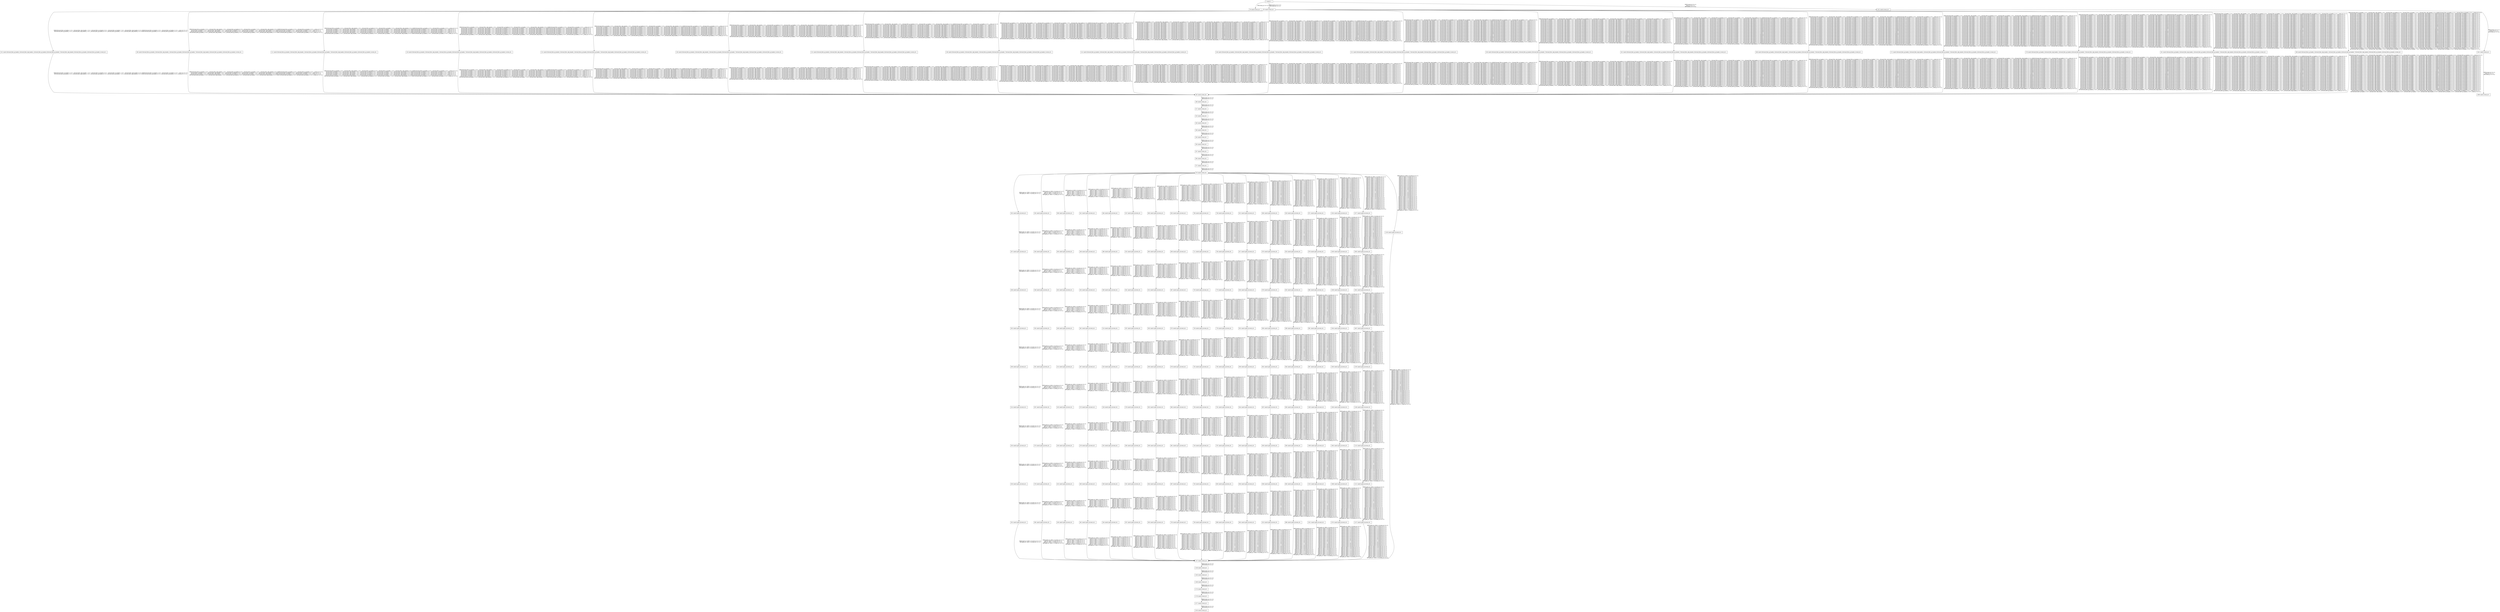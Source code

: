 digraph G {
  "1: match () ...
" [shape=box, ];
  "76: match (event_id) ...
" [shape=box, ];
  "82: match (event_id) ...
" [shape=box, ];
  "101: match (forward_flow_ip_header_2,forward_flow_udp_header_1,forward_flow_ip_header_6,forward_flow_ip_header_7,forward_flow_udp_header_0,forward_flow_ip_header_4,forward_flow_ip_header_5,event_id) ...
" [
  shape=box, ];
  "106: match (forward_flow_ip_header_2,forward_flow_udp_header_1,forward_flow_ip_header_6,forward_flow_ip_header_7,forward_flow_udp_header_0,forward_flow_ip_header_4,forward_flow_ip_header_5,event_id) ...
" [
  shape=box, ];
  "111: match (forward_flow_ip_header_2,forward_flow_udp_header_1,forward_flow_ip_header_6,forward_flow_ip_header_7,forward_flow_udp_header_0,forward_flow_ip_header_4,forward_flow_ip_header_5,event_id) ...
" [
  shape=box, ];
  "116: match (forward_flow_ip_header_2,forward_flow_udp_header_1,forward_flow_ip_header_6,forward_flow_ip_header_7,forward_flow_udp_header_0,forward_flow_ip_header_4,forward_flow_ip_header_5,event_id) ...
" [
  shape=box, ];
  "121: match (forward_flow_ip_header_2,forward_flow_udp_header_1,forward_flow_ip_header_6,forward_flow_ip_header_7,forward_flow_udp_header_0,forward_flow_ip_header_4,forward_flow_ip_header_5,event_id) ...
" [
  shape=box, ];
  "126: match (forward_flow_ip_header_2,forward_flow_udp_header_1,forward_flow_ip_header_6,forward_flow_ip_header_7,forward_flow_udp_header_0,forward_flow_ip_header_4,forward_flow_ip_header_5,event_id) ...
" [
  shape=box, ];
  "131: match (forward_flow_ip_header_2,forward_flow_udp_header_1,forward_flow_ip_header_6,forward_flow_ip_header_7,forward_flow_udp_header_0,forward_flow_ip_header_4,forward_flow_ip_header_5,event_id) ...
" [
  shape=box, ];
  "136: match (forward_flow_ip_header_2,forward_flow_udp_header_1,forward_flow_ip_header_6,forward_flow_ip_header_7,forward_flow_udp_header_0,forward_flow_ip_header_4,forward_flow_ip_header_5,event_id) ...
" [
  shape=box, ];
  "141: match (forward_flow_ip_header_2,forward_flow_udp_header_1,forward_flow_ip_header_6,forward_flow_ip_header_7,forward_flow_udp_header_0,forward_flow_ip_header_4,forward_flow_ip_header_5,event_id) ...
" [
  shape=box, ];
  "146: match (forward_flow_ip_header_2,forward_flow_udp_header_1,forward_flow_ip_header_6,forward_flow_ip_header_7,forward_flow_udp_header_0,forward_flow_ip_header_4,forward_flow_ip_header_5,event_id) ...
" [
  shape=box, ];
  "151: match (forward_flow_ip_header_2,forward_flow_udp_header_1,forward_flow_ip_header_6,forward_flow_ip_header_7,forward_flow_udp_header_0,forward_flow_ip_header_4,forward_flow_ip_header_5,event_id) ...
" [
  shape=box, ];
  "156: match (forward_flow_ip_header_2,forward_flow_udp_header_1,forward_flow_ip_header_6,forward_flow_ip_header_7,forward_flow_udp_header_0,forward_flow_ip_header_4,forward_flow_ip_header_5,event_id) ...
" [
  shape=box, ];
  "161: match (forward_flow_ip_header_2,forward_flow_udp_header_1,forward_flow_ip_header_6,forward_flow_ip_header_7,forward_flow_udp_header_0,forward_flow_ip_header_4,forward_flow_ip_header_5,event_id) ...
" [
  shape=box, ];
  "166: match (forward_flow_ip_header_2,forward_flow_udp_header_1,forward_flow_ip_header_6,forward_flow_ip_header_7,forward_flow_udp_header_0,forward_flow_ip_header_4,forward_flow_ip_header_5,event_id) ...
" [
  shape=box, ];
  "171: match (forward_flow_ip_header_2,forward_flow_udp_header_1,forward_flow_ip_header_6,forward_flow_ip_header_7,forward_flow_udp_header_0,forward_flow_ip_header_4,forward_flow_ip_header_5,event_id) ...
" [
  shape=box, ];
  "176: match (forward_flow_ip_header_2,forward_flow_udp_header_1,forward_flow_ip_header_6,forward_flow_ip_header_7,forward_flow_udp_header_0,forward_flow_ip_header_4,forward_flow_ip_header_5,event_id) ...
" [
  shape=box, ];
  "181: match (forward_flow_ip_header_2,forward_flow_udp_header_1,forward_flow_ip_header_6,forward_flow_ip_header_7,forward_flow_udp_header_0,forward_flow_ip_header_4,forward_flow_ip_header_5,event_id) ...
" [
  shape=box, ];
  "186: match (forward_flow_ip_header_2,forward_flow_udp_header_1,forward_flow_ip_header_6,forward_flow_ip_header_7,forward_flow_udp_header_0,forward_flow_ip_header_4,forward_flow_ip_header_5,event_id) ...
" [
  shape=box, ];
  "193: match (event_id) ...
" [shape=box, ];
  "196: match (event_id) ...
" [shape=box, ];
  "217: match (event_id) ...
" [shape=box, ];
  "223: match (event_id) ...
" [shape=box, ];
  "230: match (event_id) ...
" [shape=box, ];
  "236: match (event_id) ...
" [shape=box, ];
  "243: match (event_id) ...
" [shape=box, ];
  "250: match (event_id) ...
" [shape=box, ];
  "257: match (event_id) ...
" [shape=box, ];
  "264: match (event_id) ...
" [shape=box, ];
  "271: match (event_id) ...
" [shape=box, ];
  "278: match (event_id) ...
" [shape=box, ];
  "282: match (path_id,event_id) ...
" [shape=box, ];
  "287: match (path_id,event_id) ...
" [shape=box, ];
  "296: match (path_id,event_id) ...
" [shape=box, ];
  "302: match (path_id,event_id) ...
" [shape=box, ];
  "308: match (path_id,event_id) ...
" [shape=box, ];
  "314: match (path_id,event_id) ...
" [shape=box, ];
  "320: match (path_id,event_id) ...
" [shape=box, ];
  "326: match (path_id,event_id) ...
" [shape=box, ];
  "332: match (path_id,event_id) ...
" [shape=box, ];
  "335: match (path_id,event_id) ...
" [shape=box, ];
  "340: match (path_id,event_id) ...
" [shape=box, ];
  "349: match (path_id,event_id) ...
" [shape=box, ];
  "355: match (path_id,event_id) ...
" [shape=box, ];
  "361: match (path_id,event_id) ...
" [shape=box, ];
  "367: match (path_id,event_id) ...
" [shape=box, ];
  "373: match (path_id,event_id) ...
" [shape=box, ];
  "379: match (path_id,event_id) ...
" [shape=box, ];
  "385: match (path_id,event_id) ...
" [shape=box, ];
  "388: match (path_id,event_id) ...
" [shape=box, ];
  "393: match (path_id,event_id) ...
" [shape=box, ];
  "402: match (path_id,event_id) ...
" [shape=box, ];
  "408: match (path_id,event_id) ...
" [shape=box, ];
  "414: match (path_id,event_id) ...
" [shape=box, ];
  "420: match (path_id,event_id) ...
" [shape=box, ];
  "426: match (path_id,event_id) ...
" [shape=box, ];
  "432: match (path_id,event_id) ...
" [shape=box, ];
  "438: match (path_id,event_id) ...
" [shape=box, ];
  "441: match (path_id,event_id) ...
" [shape=box, ];
  "446: match (path_id,event_id) ...
" [shape=box, ];
  "455: match (path_id,event_id) ...
" [shape=box, ];
  "461: match (path_id,event_id) ...
" [shape=box, ];
  "467: match (path_id,event_id) ...
" [shape=box, ];
  "473: match (path_id,event_id) ...
" [shape=box, ];
  "479: match (path_id,event_id) ...
" [shape=box, ];
  "485: match (path_id,event_id) ...
" [shape=box, ];
  "491: match (path_id,event_id) ...
" [shape=box, ];
  "494: match (path_id,event_id) ...
" [shape=box, ];
  "499: match (path_id,event_id) ...
" [shape=box, ];
  "508: match (path_id,event_id) ...
" [shape=box, ];
  "514: match (path_id,event_id) ...
" [shape=box, ];
  "520: match (path_id,event_id) ...
" [shape=box, ];
  "526: match (path_id,event_id) ...
" [shape=box, ];
  "532: match (path_id,event_id) ...
" [shape=box, ];
  "538: match (path_id,event_id) ...
" [shape=box, ];
  "544: match (path_id,event_id) ...
" [shape=box, ];
  "547: match (path_id,event_id) ...
" [shape=box, ];
  "552: match (path_id,event_id) ...
" [shape=box, ];
  "561: match (path_id,event_id) ...
" [shape=box, ];
  "567: match (path_id,event_id) ...
" [shape=box, ];
  "573: match (path_id,event_id) ...
" [shape=box, ];
  "579: match (path_id,event_id) ...
" [shape=box, ];
  "585: match (path_id,event_id) ...
" [shape=box, ];
  "591: match (path_id,event_id) ...
" [shape=box, ];
  "597: match (path_id,event_id) ...
" [shape=box, ];
  "600: match (path_id,event_id) ...
" [shape=box, ];
  "605: match (path_id,event_id) ...
" [shape=box, ];
  "614: match (path_id,event_id) ...
" [shape=box, ];
  "620: match (path_id,event_id) ...
" [shape=box, ];
  "626: match (path_id,event_id) ...
" [shape=box, ];
  "632: match (path_id,event_id) ...
" [shape=box, ];
  "638: match (path_id,event_id) ...
" [shape=box, ];
  "644: match (path_id,event_id) ...
" [shape=box, ];
  "650: match (path_id,event_id) ...
" [shape=box, ];
  "653: match (path_id,event_id) ...
" [shape=box, ];
  "658: match (path_id,event_id) ...
" [shape=box, ];
  "667: match (path_id,event_id) ...
" [shape=box, ];
  "673: match (path_id,event_id) ...
" [shape=box, ];
  "679: match (path_id,event_id) ...
" [shape=box, ];
  "685: match (path_id,event_id) ...
" [shape=box, ];
  "691: match (path_id,event_id) ...
" [shape=box, ];
  "697: match (path_id,event_id) ...
" [shape=box, ];
  "703: match (path_id,event_id) ...
" [shape=box, ];
  "706: match (path_id,event_id) ...
" [shape=box, ];
  "711: match (path_id,event_id) ...
" [shape=box, ];
  "720: match (path_id,event_id) ...
" [shape=box, ];
  "726: match (path_id,event_id) ...
" [shape=box, ];
  "732: match (path_id,event_id) ...
" [shape=box, ];
  "738: match (path_id,event_id) ...
" [shape=box, ];
  "744: match (path_id,event_id) ...
" [shape=box, ];
  "750: match (path_id,event_id) ...
" [shape=box, ];
  "756: match (path_id,event_id) ...
" [shape=box, ];
  "759: match (path_id,event_id) ...
" [shape=box, ];
  "764: match (path_id,event_id) ...
" [shape=box, ];
  "773: match (path_id,event_id) ...
" [shape=box, ];
  "779: match (path_id,event_id) ...
" [shape=box, ];
  "785: match (path_id,event_id) ...
" [shape=box, ];
  "791: match (path_id,event_id) ...
" [shape=box, ];
  "797: match (path_id,event_id) ...
" [shape=box, ];
  "803: match (path_id,event_id) ...
" [shape=box, ];
  "809: match (path_id,event_id) ...
" [shape=box, ];
  "812: match (path_id,event_id) ...
" [shape=box, ];
  "817: match (path_id,event_id) ...
" [shape=box, ];
  "826: match (path_id,event_id) ...
" [shape=box, ];
  "832: match (path_id,event_id) ...
" [shape=box, ];
  "838: match (path_id,event_id) ...
" [shape=box, ];
  "844: match (path_id,event_id) ...
" [shape=box, ];
  "850: match (path_id,event_id) ...
" [shape=box, ];
  "856: match (path_id,event_id) ...
" [shape=box, ];
  "862: match (path_id,event_id) ...
" [shape=box, ];
  "865: match (path_id,event_id) ...
" [shape=box, ];
  "870: match (path_id,event_id) ...
" [shape=box, ];
  "879: match (path_id,event_id) ...
" [shape=box, ];
  "885: match (path_id,event_id) ...
" [shape=box, ];
  "891: match (path_id,event_id) ...
" [shape=box, ];
  "897: match (path_id,event_id) ...
" [shape=box, ];
  "903: match (path_id,event_id) ...
" [shape=box, ];
  "909: match (path_id,event_id) ...
" [shape=box, ];
  "915: match (path_id,event_id) ...
" [shape=box, ];
  "918: match (path_id,event_id) ...
" [shape=box, ];
  "923: match (path_id,event_id) ...
" [shape=box, ];
  "932: match (path_id,event_id) ...
" [shape=box, ];
  "938: match (path_id,event_id) ...
" [shape=box, ];
  "944: match (path_id,event_id) ...
" [shape=box, ];
  "950: match (path_id,event_id) ...
" [shape=box, ];
  "956: match (path_id,event_id) ...
" [shape=box, ];
  "962: match (path_id,event_id) ...
" [shape=box, ];
  "968: match (path_id,event_id) ...
" [shape=box, ];
  "971: match (path_id,event_id) ...
" [shape=box, ];
  "976: match (path_id,event_id) ...
" [shape=box, ];
  "985: match (path_id,event_id) ...
" [shape=box, ];
  "991: match (path_id,event_id) ...
" [shape=box, ];
  "997: match (path_id,event_id) ...
" [shape=box, ];
  "1003: match (path_id,event_id) ...
" [shape=box, ];
  "1009: match (path_id,event_id) ...
" [shape=box, ];
  "1015: match (path_id,event_id) ...
" [shape=box, ];
  "1021: match (path_id,event_id) ...
" [shape=box, ];
  "1024: match (path_id,event_id) ...
" [shape=box, ];
  "1029: match (path_id,event_id) ...
" [shape=box, ];
  "1038: match (path_id,event_id) ...
" [shape=box, ];
  "1044: match (path_id,event_id) ...
" [shape=box, ];
  "1050: match (path_id,event_id) ...
" [shape=box, ];
  "1056: match (path_id,event_id) ...
" [shape=box, ];
  "1062: match (path_id,event_id) ...
" [shape=box, ];
  "1068: match (path_id,event_id) ...
" [shape=box, ];
  "1074: match (path_id,event_id) ...
" [shape=box, ];
  "1077: match (path_id,event_id) ...
" [shape=box, ];
  "1082: match (path_id,event_id) ...
" [shape=box, ];
  "1091: match (path_id,event_id) ...
" [shape=box, ];
  "1097: match (path_id,event_id) ...
" [shape=box, ];
  "1103: match (path_id,event_id) ...
" [shape=box, ];
  "1109: match (path_id,event_id) ...
" [shape=box, ];
  "1115: match (path_id,event_id) ...
" [shape=box, ];
  "1121: match (path_id,event_id) ...
" [shape=box, ];
  "1127: match (path_id,event_id) ...
" [shape=box, ];
  "1130: match (path_id,event_id) ...
" [shape=box, ];
  "1137: match (event_id) ...
" [shape=box, ];
  "1158: match (event_id) ...
" [shape=box, ];
  "1163: match (event_id) ...
" [shape=box, ];
  "1168: match (event_id) ...
" [shape=box, ];
  "1174: match (event_id) ...
" [shape=box, ];
  "1176: match (event_id) ...
" [shape=box, ];
  "1277: match (event_id) ...
" [shape=box, ];
  "1318: match (event_id) ...
" [shape=box, ];
  "1322: match (event_id) ...
" [shape=box, ];
  "1341: match (event_id) ...
" [shape=box, ];
  "1389: match (event_id) ...
" [shape=box, ];
  
  
  "1: match () ...
" -> "76: match (event_id) ...
" [label="HIT{event_id~0==2;}",
                                                     ];
  "1: match () ...
" -> "82: match (event_id) ...
" [label="MISS{event_id~0==2;}
HIT{event_id~0==1;}",
                                                     ];
  "1: match () ...
" -> "1322: match (event_id) ...
" [label="MISS{event_id~0==2;
event_id~0==1;}
HIT{event_id~0==3;}",
                                                       ];
  "82: match (event_id) ...
" -> "101: match (forward_flow_ip_header_2,forward_flow_udp_header_1,forward_flow_ip_header_6,forward_flow_ip_header_7,forward_flow_udp_header_0,forward_flow_ip_header_4,forward_flow_ip_header_5,event_id) ...
" [
  label="MISS{forward_flow_ip_header_2~0==_,forward_flow_udp_header_1~0==_,forward_flow_ip_header_6~0==_,forward_flow_ip_header_7~0==_,forward_flow_udp_header_0~0==50000,forward_flow_ip_header_4~0==_,forward_flow_ip_header_5~0==_,event_id~0==2;}
HIT{forward_flow_ip_header_2~0==_,forward_flow_udp_header_1~0==_,forward_flow_ip_header_6~0==_,forward_flow_ip_header_7~0==_,forward_flow_udp_header_0~0==50000,forward_flow_ip_header_4~0==_,forward_flow_ip_header_5~0==_,event_id~0==1;}",
  ];
  "82: match (event_id) ...
" -> "106: match (forward_flow_ip_header_2,forward_flow_udp_header_1,forward_flow_ip_header_6,forward_flow_ip_header_7,forward_flow_udp_header_0,forward_flow_ip_header_4,forward_flow_ip_header_5,event_id) ...
" [
  label="MISS{forward_flow_ip_header_2~0==_,forward_flow_udp_header_1~0==_,forward_flow_ip_header_6~0==_,forward_flow_ip_header_7~0==_,forward_flow_udp_header_0~0==50000,forward_flow_ip_header_4~0==_,forward_flow_ip_header_5~0==_,event_id~0==2;
forward_flow_ip_header_2~0==_,forward_flow_udp_header_1~0==_,forward_flow_ip_header_6~0==_,forward_flow_ip_header_7~0==_,forward_flow_udp_header_0~0==50000,forward_flow_ip_header_4~0==_,forward_flow_ip_header_5~0==_,event_id~0==1;
forward_flow_ip_header_2~0==_,forward_flow_udp_header_1~0==_,forward_flow_ip_header_6~0==_,forward_flow_ip_header_7~0==_,forward_flow_udp_header_0~0==50001,forward_flow_ip_header_4~0==_,forward_flow_ip_header_5~0==_,event_id~0==2;}
HIT{forward_flow_ip_header_2~0==_,forward_flow_udp_header_1~0==_,forward_flow_ip_header_6~0==_,forward_flow_ip_header_7~0==_,forward_flow_udp_header_0~0==50001,forward_flow_ip_header_4~0==_,forward_flow_ip_header_5~0==_,event_id~0==1;}",
  ];
  "82: match (event_id) ...
" -> "111: match (forward_flow_ip_header_2,forward_flow_udp_header_1,forward_flow_ip_header_6,forward_flow_ip_header_7,forward_flow_udp_header_0,forward_flow_ip_header_4,forward_flow_ip_header_5,event_id) ...
" [
  label="MISS{forward_flow_ip_header_2~0==_,forward_flow_udp_header_1~0==_,forward_flow_ip_header_6~0==_,forward_flow_ip_header_7~0==_,forward_flow_udp_header_0~0==50000,forward_flow_ip_header_4~0==_,forward_flow_ip_header_5~0==_,event_id~0==2;
forward_flow_ip_header_2~0==_,forward_flow_udp_header_1~0==_,forward_flow_ip_header_6~0==_,forward_flow_ip_header_7~0==_,forward_flow_udp_header_0~0==50000,forward_flow_ip_header_4~0==_,forward_flow_ip_header_5~0==_,event_id~0==1;
forward_flow_ip_header_2~0==_,forward_flow_udp_header_1~0==_,forward_flow_ip_header_6~0==_,forward_flow_ip_header_7~0==_,forward_flow_udp_header_0~0==50001,forward_flow_ip_header_4~0==_,forward_flow_ip_header_5~0==_,event_id~0==2;
forward_flow_ip_header_2~0==_,forward_flow_udp_header_1~0==_,forward_flow_ip_header_6~0==_,forward_flow_ip_header_7~0==_,forward_flow_udp_header_0~0==50001,forward_flow_ip_header_4~0==_,forward_flow_ip_header_5~0==_,event_id~0==1;
forward_flow_ip_header_2~0==_,forward_flow_udp_header_1~0==_,forward_flow_ip_header_6~0==_,forward_flow_ip_header_7~0==_,forward_flow_udp_header_0~0==50002,forward_flow_ip_header_4~0==_,forward_flow_ip_header_5~0==_,event_id~0==2;}
HIT{forward_flow_ip_header_2~0==_,forward_flow_udp_header_1~0==_,forward_flow_ip_header_6~0==_,forward_flow_ip_header_7~0==_,forward_flow_udp_header_0~0==50002,forward_flow_ip_header_4~0==_,forward_flow_ip_header_5~0==_,event_id~0==1;}",
  ];
  "82: match (event_id) ...
" -> "116: match (forward_flow_ip_header_2,forward_flow_udp_header_1,forward_flow_ip_header_6,forward_flow_ip_header_7,forward_flow_udp_header_0,forward_flow_ip_header_4,forward_flow_ip_header_5,event_id) ...
" [
  label="MISS{forward_flow_ip_header_2~0==_,forward_flow_udp_header_1~0==_,forward_flow_ip_header_6~0==_,forward_flow_ip_header_7~0==_,forward_flow_udp_header_0~0==50000,forward_flow_ip_header_4~0==_,forward_flow_ip_header_5~0==_,event_id~0==2;
forward_flow_ip_header_2~0==_,forward_flow_udp_header_1~0==_,forward_flow_ip_header_6~0==_,forward_flow_ip_header_7~0==_,forward_flow_udp_header_0~0==50000,forward_flow_ip_header_4~0==_,forward_flow_ip_header_5~0==_,event_id~0==1;
forward_flow_ip_header_2~0==_,forward_flow_udp_header_1~0==_,forward_flow_ip_header_6~0==_,forward_flow_ip_header_7~0==_,forward_flow_udp_header_0~0==50001,forward_flow_ip_header_4~0==_,forward_flow_ip_header_5~0==_,event_id~0==2;
forward_flow_ip_header_2~0==_,forward_flow_udp_header_1~0==_,forward_flow_ip_header_6~0==_,forward_flow_ip_header_7~0==_,forward_flow_udp_header_0~0==50001,forward_flow_ip_header_4~0==_,forward_flow_ip_header_5~0==_,event_id~0==1;
forward_flow_ip_header_2~0==_,forward_flow_udp_header_1~0==_,forward_flow_ip_header_6~0==_,forward_flow_ip_header_7~0==_,forward_flow_udp_header_0~0==50002,forward_flow_ip_header_4~0==_,forward_flow_ip_header_5~0==_,event_id~0==2;
forward_flow_ip_header_2~0==_,forward_flow_udp_header_1~0==_,forward_flow_ip_header_6~0==_,forward_flow_ip_header_7~0==_,forward_flow_udp_header_0~0==50002,forward_flow_ip_header_4~0==_,forward_flow_ip_header_5~0==_,event_id~0==1;
forward_flow_ip_header_2~0==_,forward_flow_udp_header_1~0==_,forward_flow_ip_header_6~0==_,forward_flow_ip_header_7~0==_,forward_flow_udp_header_0~0==50003,forward_flow_ip_header_4~0==_,forward_flow_ip_header_5~0==_,event_id~0==2;}
HIT{forward_flow_ip_header_2~0==_,forward_flow_udp_header_1~0==_,forward_flow_ip_header_6~0==_,forward_flow_ip_header_7~0==_,forward_flow_udp_header_0~0==50003,forward_flow_ip_header_4~0==_,forward_flow_ip_header_5~0==_,event_id~0==1;}",
  ];
  "82: match (event_id) ...
" -> "121: match (forward_flow_ip_header_2,forward_flow_udp_header_1,forward_flow_ip_header_6,forward_flow_ip_header_7,forward_flow_udp_header_0,forward_flow_ip_header_4,forward_flow_ip_header_5,event_id) ...
" [
  label="MISS{forward_flow_ip_header_2~0==_,forward_flow_udp_header_1~0==_,forward_flow_ip_header_6~0==_,forward_flow_ip_header_7~0==_,forward_flow_udp_header_0~0==50000,forward_flow_ip_header_4~0==_,forward_flow_ip_header_5~0==_,event_id~0==2;
forward_flow_ip_header_2~0==_,forward_flow_udp_header_1~0==_,forward_flow_ip_header_6~0==_,forward_flow_ip_header_7~0==_,forward_flow_udp_header_0~0==50000,forward_flow_ip_header_4~0==_,forward_flow_ip_header_5~0==_,event_id~0==1;
forward_flow_ip_header_2~0==_,forward_flow_udp_header_1~0==_,forward_flow_ip_header_6~0==_,forward_flow_ip_header_7~0==_,forward_flow_udp_header_0~0==50001,forward_flow_ip_header_4~0==_,forward_flow_ip_header_5~0==_,event_id~0==2;
forward_flow_ip_header_2~0==_,forward_flow_udp_header_1~0==_,forward_flow_ip_header_6~0==_,forward_flow_ip_header_7~0==_,forward_flow_udp_header_0~0==50001,forward_flow_ip_header_4~0==_,forward_flow_ip_header_5~0==_,event_id~0==1;
forward_flow_ip_header_2~0==_,forward_flow_udp_header_1~0==_,forward_flow_ip_header_6~0==_,forward_flow_ip_header_7~0==_,forward_flow_udp_header_0~0==50002,forward_flow_ip_header_4~0==_,forward_flow_ip_header_5~0==_,event_id~0==2;
forward_flow_ip_header_2~0==_,forward_flow_udp_header_1~0==_,forward_flow_ip_header_6~0==_,forward_flow_ip_header_7~0==_,forward_flow_udp_header_0~0==50002,forward_flow_ip_header_4~0==_,forward_flow_ip_header_5~0==_,event_id~0==1;
forward_flow_ip_header_2~0==_,forward_flow_udp_header_1~0==_,forward_flow_ip_header_6~0==_,forward_flow_ip_header_7~0==_,forward_flow_udp_header_0~0==50003,forward_flow_ip_header_4~0==_,forward_flow_ip_header_5~0==_,event_id~0==2;
forward_flow_ip_header_2~0==_,forward_flow_udp_header_1~0==_,forward_flow_ip_header_6~0==_,forward_flow_ip_header_7~0==_,forward_flow_udp_header_0~0==50003,forward_flow_ip_header_4~0==_,forward_flow_ip_header_5~0==_,event_id~0==1;
forward_flow_ip_header_2~0==_,forward_flow_udp_header_1~0==_,forward_flow_ip_header_6~0==_,forward_flow_ip_header_7~0==_,forward_flow_udp_header_0~0==50004,forward_flow_ip_header_4~0==_,forward_flow_ip_header_5~0==_,event_id~0==2;}
HIT{forward_flow_ip_header_2~0==_,forward_flow_udp_header_1~0==_,forward_flow_ip_header_6~0==_,forward_flow_ip_header_7~0==_,forward_flow_udp_header_0~0==50004,forward_flow_ip_header_4~0==_,forward_flow_ip_header_5~0==_,event_id~0==1;}",
  ];
  "82: match (event_id) ...
" -> "126: match (forward_flow_ip_header_2,forward_flow_udp_header_1,forward_flow_ip_header_6,forward_flow_ip_header_7,forward_flow_udp_header_0,forward_flow_ip_header_4,forward_flow_ip_header_5,event_id) ...
" [
  label="MISS{forward_flow_ip_header_2~0==_,forward_flow_udp_header_1~0==_,forward_flow_ip_header_6~0==_,forward_flow_ip_header_7~0==_,forward_flow_udp_header_0~0==50000,forward_flow_ip_header_4~0==_,forward_flow_ip_header_5~0==_,event_id~0==2;
forward_flow_ip_header_2~0==_,forward_flow_udp_header_1~0==_,forward_flow_ip_header_6~0==_,forward_flow_ip_header_7~0==_,forward_flow_udp_header_0~0==50000,forward_flow_ip_header_4~0==_,forward_flow_ip_header_5~0==_,event_id~0==1;
forward_flow_ip_header_2~0==_,forward_flow_udp_header_1~0==_,forward_flow_ip_header_6~0==_,forward_flow_ip_header_7~0==_,forward_flow_udp_header_0~0==50001,forward_flow_ip_header_4~0==_,forward_flow_ip_header_5~0==_,event_id~0==2;
forward_flow_ip_header_2~0==_,forward_flow_udp_header_1~0==_,forward_flow_ip_header_6~0==_,forward_flow_ip_header_7~0==_,forward_flow_udp_header_0~0==50001,forward_flow_ip_header_4~0==_,forward_flow_ip_header_5~0==_,event_id~0==1;
forward_flow_ip_header_2~0==_,forward_flow_udp_header_1~0==_,forward_flow_ip_header_6~0==_,forward_flow_ip_header_7~0==_,forward_flow_udp_header_0~0==50002,forward_flow_ip_header_4~0==_,forward_flow_ip_header_5~0==_,event_id~0==2;
forward_flow_ip_header_2~0==_,forward_flow_udp_header_1~0==_,forward_flow_ip_header_6~0==_,forward_flow_ip_header_7~0==_,forward_flow_udp_header_0~0==50002,forward_flow_ip_header_4~0==_,forward_flow_ip_header_5~0==_,event_id~0==1;
forward_flow_ip_header_2~0==_,forward_flow_udp_header_1~0==_,forward_flow_ip_header_6~0==_,forward_flow_ip_header_7~0==_,forward_flow_udp_header_0~0==50003,forward_flow_ip_header_4~0==_,forward_flow_ip_header_5~0==_,event_id~0==2;
forward_flow_ip_header_2~0==_,forward_flow_udp_header_1~0==_,forward_flow_ip_header_6~0==_,forward_flow_ip_header_7~0==_,forward_flow_udp_header_0~0==50003,forward_flow_ip_header_4~0==_,forward_flow_ip_header_5~0==_,event_id~0==1;
forward_flow_ip_header_2~0==_,forward_flow_udp_header_1~0==_,forward_flow_ip_header_6~0==_,forward_flow_ip_header_7~0==_,forward_flow_udp_header_0~0==50004,forward_flow_ip_header_4~0==_,forward_flow_ip_header_5~0==_,event_id~0==2;
forward_flow_ip_header_2~0==_,forward_flow_udp_header_1~0==_,forward_flow_ip_header_6~0==_,forward_flow_ip_header_7~0==_,forward_flow_udp_header_0~0==50004,forward_flow_ip_header_4~0==_,forward_flow_ip_header_5~0==_,event_id~0==1;
forward_flow_ip_header_2~0==_,forward_flow_udp_header_1~0==_,forward_flow_ip_header_6~0==_,forward_flow_ip_header_7~0==_,forward_flow_udp_header_0~0==50005,forward_flow_ip_header_4~0==_,forward_flow_ip_header_5~0==_,event_id~0==2;}
HIT{forward_flow_ip_header_2~0==_,forward_flow_udp_header_1~0==_,forward_flow_ip_header_6~0==_,forward_flow_ip_header_7~0==_,forward_flow_udp_header_0~0==50005,forward_flow_ip_header_4~0==_,forward_flow_ip_header_5~0==_,event_id~0==1;}",
  ];
  "82: match (event_id) ...
" -> "131: match (forward_flow_ip_header_2,forward_flow_udp_header_1,forward_flow_ip_header_6,forward_flow_ip_header_7,forward_flow_udp_header_0,forward_flow_ip_header_4,forward_flow_ip_header_5,event_id) ...
" [
  label="MISS{forward_flow_ip_header_2~0==_,forward_flow_udp_header_1~0==_,forward_flow_ip_header_6~0==_,forward_flow_ip_header_7~0==_,forward_flow_udp_header_0~0==50000,forward_flow_ip_header_4~0==_,forward_flow_ip_header_5~0==_,event_id~0==2;
forward_flow_ip_header_2~0==_,forward_flow_udp_header_1~0==_,forward_flow_ip_header_6~0==_,forward_flow_ip_header_7~0==_,forward_flow_udp_header_0~0==50000,forward_flow_ip_header_4~0==_,forward_flow_ip_header_5~0==_,event_id~0==1;
forward_flow_ip_header_2~0==_,forward_flow_udp_header_1~0==_,forward_flow_ip_header_6~0==_,forward_flow_ip_header_7~0==_,forward_flow_udp_header_0~0==50001,forward_flow_ip_header_4~0==_,forward_flow_ip_header_5~0==_,event_id~0==2;
forward_flow_ip_header_2~0==_,forward_flow_udp_header_1~0==_,forward_flow_ip_header_6~0==_,forward_flow_ip_header_7~0==_,forward_flow_udp_header_0~0==50001,forward_flow_ip_header_4~0==_,forward_flow_ip_header_5~0==_,event_id~0==1;
forward_flow_ip_header_2~0==_,forward_flow_udp_header_1~0==_,forward_flow_ip_header_6~0==_,forward_flow_ip_header_7~0==_,forward_flow_udp_header_0~0==50002,forward_flow_ip_header_4~0==_,forward_flow_ip_header_5~0==_,event_id~0==2;
forward_flow_ip_header_2~0==_,forward_flow_udp_header_1~0==_,forward_flow_ip_header_6~0==_,forward_flow_ip_header_7~0==_,forward_flow_udp_header_0~0==50002,forward_flow_ip_header_4~0==_,forward_flow_ip_header_5~0==_,event_id~0==1;
forward_flow_ip_header_2~0==_,forward_flow_udp_header_1~0==_,forward_flow_ip_header_6~0==_,forward_flow_ip_header_7~0==_,forward_flow_udp_header_0~0==50003,forward_flow_ip_header_4~0==_,forward_flow_ip_header_5~0==_,event_id~0==2;
forward_flow_ip_header_2~0==_,forward_flow_udp_header_1~0==_,forward_flow_ip_header_6~0==_,forward_flow_ip_header_7~0==_,forward_flow_udp_header_0~0==50003,forward_flow_ip_header_4~0==_,forward_flow_ip_header_5~0==_,event_id~0==1;
forward_flow_ip_header_2~0==_,forward_flow_udp_header_1~0==_,forward_flow_ip_header_6~0==_,forward_flow_ip_header_7~0==_,forward_flow_udp_header_0~0==50004,forward_flow_ip_header_4~0==_,forward_flow_ip_header_5~0==_,event_id~0==2;
forward_flow_ip_header_2~0==_,forward_flow_udp_header_1~0==_,forward_flow_ip_header_6~0==_,forward_flow_ip_header_7~0==_,forward_flow_udp_header_0~0==50004,forward_flow_ip_header_4~0==_,forward_flow_ip_header_5~0==_,event_id~0==1;
forward_flow_ip_header_2~0==_,forward_flow_udp_header_1~0==_,forward_flow_ip_header_6~0==_,forward_flow_ip_header_7~0==_,forward_flow_udp_header_0~0==50005,forward_flow_ip_header_4~0==_,forward_flow_ip_header_5~0==_,event_id~0==2;
forward_flow_ip_header_2~0==_,forward_flow_udp_header_1~0==_,forward_flow_ip_header_6~0==_,forward_flow_ip_header_7~0==_,forward_flow_udp_header_0~0==50005,forward_flow_ip_header_4~0==_,forward_flow_ip_header_5~0==_,event_id~0==1;
forward_flow_ip_header_2~0==_,forward_flow_udp_header_1~0==_,forward_flow_ip_header_6~0==_,forward_flow_ip_header_7~0==_,forward_flow_udp_header_0~0==50006,forward_flow_ip_header_4~0==_,forward_flow_ip_header_5~0==_,event_id~0==2;}
HIT{forward_flow_ip_header_2~0==_,forward_flow_udp_header_1~0==_,forward_flow_ip_header_6~0==_,forward_flow_ip_header_7~0==_,forward_flow_udp_header_0~0==50006,forward_flow_ip_header_4~0==_,forward_flow_ip_header_5~0==_,event_id~0==1;}",
  ];
  "82: match (event_id) ...
" -> "136: match (forward_flow_ip_header_2,forward_flow_udp_header_1,forward_flow_ip_header_6,forward_flow_ip_header_7,forward_flow_udp_header_0,forward_flow_ip_header_4,forward_flow_ip_header_5,event_id) ...
" [
  label="MISS{forward_flow_ip_header_2~0==_,forward_flow_udp_header_1~0==_,forward_flow_ip_header_6~0==_,forward_flow_ip_header_7~0==_,forward_flow_udp_header_0~0==50000,forward_flow_ip_header_4~0==_,forward_flow_ip_header_5~0==_,event_id~0==2;
forward_flow_ip_header_2~0==_,forward_flow_udp_header_1~0==_,forward_flow_ip_header_6~0==_,forward_flow_ip_header_7~0==_,forward_flow_udp_header_0~0==50000,forward_flow_ip_header_4~0==_,forward_flow_ip_header_5~0==_,event_id~0==1;
forward_flow_ip_header_2~0==_,forward_flow_udp_header_1~0==_,forward_flow_ip_header_6~0==_,forward_flow_ip_header_7~0==_,forward_flow_udp_header_0~0==50001,forward_flow_ip_header_4~0==_,forward_flow_ip_header_5~0==_,event_id~0==2;
forward_flow_ip_header_2~0==_,forward_flow_udp_header_1~0==_,forward_flow_ip_header_6~0==_,forward_flow_ip_header_7~0==_,forward_flow_udp_header_0~0==50001,forward_flow_ip_header_4~0==_,forward_flow_ip_header_5~0==_,event_id~0==1;
forward_flow_ip_header_2~0==_,forward_flow_udp_header_1~0==_,forward_flow_ip_header_6~0==_,forward_flow_ip_header_7~0==_,forward_flow_udp_header_0~0==50002,forward_flow_ip_header_4~0==_,forward_flow_ip_header_5~0==_,event_id~0==2;
forward_flow_ip_header_2~0==_,forward_flow_udp_header_1~0==_,forward_flow_ip_header_6~0==_,forward_flow_ip_header_7~0==_,forward_flow_udp_header_0~0==50002,forward_flow_ip_header_4~0==_,forward_flow_ip_header_5~0==_,event_id~0==1;
forward_flow_ip_header_2~0==_,forward_flow_udp_header_1~0==_,forward_flow_ip_header_6~0==_,forward_flow_ip_header_7~0==_,forward_flow_udp_header_0~0==50003,forward_flow_ip_header_4~0==_,forward_flow_ip_header_5~0==_,event_id~0==2;
forward_flow_ip_header_2~0==_,forward_flow_udp_header_1~0==_,forward_flow_ip_header_6~0==_,forward_flow_ip_header_7~0==_,forward_flow_udp_header_0~0==50003,forward_flow_ip_header_4~0==_,forward_flow_ip_header_5~0==_,event_id~0==1;
forward_flow_ip_header_2~0==_,forward_flow_udp_header_1~0==_,forward_flow_ip_header_6~0==_,forward_flow_ip_header_7~0==_,forward_flow_udp_header_0~0==50004,forward_flow_ip_header_4~0==_,forward_flow_ip_header_5~0==_,event_id~0==2;
forward_flow_ip_header_2~0==_,forward_flow_udp_header_1~0==_,forward_flow_ip_header_6~0==_,forward_flow_ip_header_7~0==_,forward_flow_udp_header_0~0==50004,forward_flow_ip_header_4~0==_,forward_flow_ip_header_5~0==_,event_id~0==1;
forward_flow_ip_header_2~0==_,forward_flow_udp_header_1~0==_,forward_flow_ip_header_6~0==_,forward_flow_ip_header_7~0==_,forward_flow_udp_header_0~0==50005,forward_flow_ip_header_4~0==_,forward_flow_ip_header_5~0==_,event_id~0==2;
forward_flow_ip_header_2~0==_,forward_flow_udp_header_1~0==_,forward_flow_ip_header_6~0==_,forward_flow_ip_header_7~0==_,forward_flow_udp_header_0~0==50005,forward_flow_ip_header_4~0==_,forward_flow_ip_header_5~0==_,event_id~0==1;
forward_flow_ip_header_2~0==_,forward_flow_udp_header_1~0==_,forward_flow_ip_header_6~0==_,forward_flow_ip_header_7~0==_,forward_flow_udp_header_0~0==50006,forward_flow_ip_header_4~0==_,forward_flow_ip_header_5~0==_,event_id~0==2;
forward_flow_ip_header_2~0==_,forward_flow_udp_header_1~0==_,forward_flow_ip_header_6~0==_,forward_flow_ip_header_7~0==_,forward_flow_udp_header_0~0==50006,forward_flow_ip_header_4~0==_,forward_flow_ip_header_5~0==_,event_id~0==1;
forward_flow_ip_header_2~0==_,forward_flow_udp_header_1~0==_,forward_flow_ip_header_6~0==_,forward_flow_ip_header_7~0==_,forward_flow_udp_header_0~0==50007,forward_flow_ip_header_4~0==_,forward_flow_ip_header_5~0==_,event_id~0==2;}
HIT{forward_flow_ip_header_2~0==_,forward_flow_udp_header_1~0==_,forward_flow_ip_header_6~0==_,forward_flow_ip_header_7~0==_,forward_flow_udp_header_0~0==50007,forward_flow_ip_header_4~0==_,forward_flow_ip_header_5~0==_,event_id~0==1;}",
  ];
  "82: match (event_id) ...
" -> "141: match (forward_flow_ip_header_2,forward_flow_udp_header_1,forward_flow_ip_header_6,forward_flow_ip_header_7,forward_flow_udp_header_0,forward_flow_ip_header_4,forward_flow_ip_header_5,event_id) ...
" [
  label="MISS{forward_flow_ip_header_2~0==_,forward_flow_udp_header_1~0==_,forward_flow_ip_header_6~0==_,forward_flow_ip_header_7~0==_,forward_flow_udp_header_0~0==50000,forward_flow_ip_header_4~0==_,forward_flow_ip_header_5~0==_,event_id~0==2;
forward_flow_ip_header_2~0==_,forward_flow_udp_header_1~0==_,forward_flow_ip_header_6~0==_,forward_flow_ip_header_7~0==_,forward_flow_udp_header_0~0==50000,forward_flow_ip_header_4~0==_,forward_flow_ip_header_5~0==_,event_id~0==1;
forward_flow_ip_header_2~0==_,forward_flow_udp_header_1~0==_,forward_flow_ip_header_6~0==_,forward_flow_ip_header_7~0==_,forward_flow_udp_header_0~0==50001,forward_flow_ip_header_4~0==_,forward_flow_ip_header_5~0==_,event_id~0==2;
forward_flow_ip_header_2~0==_,forward_flow_udp_header_1~0==_,forward_flow_ip_header_6~0==_,forward_flow_ip_header_7~0==_,forward_flow_udp_header_0~0==50001,forward_flow_ip_header_4~0==_,forward_flow_ip_header_5~0==_,event_id~0==1;
forward_flow_ip_header_2~0==_,forward_flow_udp_header_1~0==_,forward_flow_ip_header_6~0==_,forward_flow_ip_header_7~0==_,forward_flow_udp_header_0~0==50002,forward_flow_ip_header_4~0==_,forward_flow_ip_header_5~0==_,event_id~0==2;
forward_flow_ip_header_2~0==_,forward_flow_udp_header_1~0==_,forward_flow_ip_header_6~0==_,forward_flow_ip_header_7~0==_,forward_flow_udp_header_0~0==50002,forward_flow_ip_header_4~0==_,forward_flow_ip_header_5~0==_,event_id~0==1;
forward_flow_ip_header_2~0==_,forward_flow_udp_header_1~0==_,forward_flow_ip_header_6~0==_,forward_flow_ip_header_7~0==_,forward_flow_udp_header_0~0==50003,forward_flow_ip_header_4~0==_,forward_flow_ip_header_5~0==_,event_id~0==2;
forward_flow_ip_header_2~0==_,forward_flow_udp_header_1~0==_,forward_flow_ip_header_6~0==_,forward_flow_ip_header_7~0==_,forward_flow_udp_header_0~0==50003,forward_flow_ip_header_4~0==_,forward_flow_ip_header_5~0==_,event_id~0==1;
forward_flow_ip_header_2~0==_,forward_flow_udp_header_1~0==_,forward_flow_ip_header_6~0==_,forward_flow_ip_header_7~0==_,forward_flow_udp_header_0~0==50004,forward_flow_ip_header_4~0==_,forward_flow_ip_header_5~0==_,event_id~0==2;
forward_flow_ip_header_2~0==_,forward_flow_udp_header_1~0==_,forward_flow_ip_header_6~0==_,forward_flow_ip_header_7~0==_,forward_flow_udp_header_0~0==50004,forward_flow_ip_header_4~0==_,forward_flow_ip_header_5~0==_,event_id~0==1;
forward_flow_ip_header_2~0==_,forward_flow_udp_header_1~0==_,forward_flow_ip_header_6~0==_,forward_flow_ip_header_7~0==_,forward_flow_udp_header_0~0==50005,forward_flow_ip_header_4~0==_,forward_flow_ip_header_5~0==_,event_id~0==2;
forward_flow_ip_header_2~0==_,forward_flow_udp_header_1~0==_,forward_flow_ip_header_6~0==_,forward_flow_ip_header_7~0==_,forward_flow_udp_header_0~0==50005,forward_flow_ip_header_4~0==_,forward_flow_ip_header_5~0==_,event_id~0==1;
forward_flow_ip_header_2~0==_,forward_flow_udp_header_1~0==_,forward_flow_ip_header_6~0==_,forward_flow_ip_header_7~0==_,forward_flow_udp_header_0~0==50006,forward_flow_ip_header_4~0==_,forward_flow_ip_header_5~0==_,event_id~0==2;
forward_flow_ip_header_2~0==_,forward_flow_udp_header_1~0==_,forward_flow_ip_header_6~0==_,forward_flow_ip_header_7~0==_,forward_flow_udp_header_0~0==50006,forward_flow_ip_header_4~0==_,forward_flow_ip_header_5~0==_,event_id~0==1;
forward_flow_ip_header_2~0==_,forward_flow_udp_header_1~0==_,forward_flow_ip_header_6~0==_,forward_flow_ip_header_7~0==_,forward_flow_udp_header_0~0==50007,forward_flow_ip_header_4~0==_,forward_flow_ip_header_5~0==_,event_id~0==2;
forward_flow_ip_header_2~0==_,forward_flow_udp_header_1~0==_,forward_flow_ip_header_6~0==_,forward_flow_ip_header_7~0==_,forward_flow_udp_header_0~0==50007,forward_flow_ip_header_4~0==_,forward_flow_ip_header_5~0==_,event_id~0==1;
forward_flow_ip_header_2~0==_,forward_flow_udp_header_1~0==_,forward_flow_ip_header_6~0==_,forward_flow_ip_header_7~0==_,forward_flow_udp_header_0~0==60000,forward_flow_ip_header_4~0==_,forward_flow_ip_header_5~0==_,event_id~0==2;}
HIT{forward_flow_ip_header_2~0==_,forward_flow_udp_header_1~0==_,forward_flow_ip_header_6~0==_,forward_flow_ip_header_7~0==_,forward_flow_udp_header_0~0==60000,forward_flow_ip_header_4~0==_,forward_flow_ip_header_5~0==_,event_id~0==1;}",
  ];
  "82: match (event_id) ...
" -> "146: match (forward_flow_ip_header_2,forward_flow_udp_header_1,forward_flow_ip_header_6,forward_flow_ip_header_7,forward_flow_udp_header_0,forward_flow_ip_header_4,forward_flow_ip_header_5,event_id) ...
" [
  label="MISS{forward_flow_ip_header_2~0==_,forward_flow_udp_header_1~0==_,forward_flow_ip_header_6~0==_,forward_flow_ip_header_7~0==_,forward_flow_udp_header_0~0==50000,forward_flow_ip_header_4~0==_,forward_flow_ip_header_5~0==_,event_id~0==2;
forward_flow_ip_header_2~0==_,forward_flow_udp_header_1~0==_,forward_flow_ip_header_6~0==_,forward_flow_ip_header_7~0==_,forward_flow_udp_header_0~0==50000,forward_flow_ip_header_4~0==_,forward_flow_ip_header_5~0==_,event_id~0==1;
forward_flow_ip_header_2~0==_,forward_flow_udp_header_1~0==_,forward_flow_ip_header_6~0==_,forward_flow_ip_header_7~0==_,forward_flow_udp_header_0~0==50001,forward_flow_ip_header_4~0==_,forward_flow_ip_header_5~0==_,event_id~0==2;
forward_flow_ip_header_2~0==_,forward_flow_udp_header_1~0==_,forward_flow_ip_header_6~0==_,forward_flow_ip_header_7~0==_,forward_flow_udp_header_0~0==50001,forward_flow_ip_header_4~0==_,forward_flow_ip_header_5~0==_,event_id~0==1;
forward_flow_ip_header_2~0==_,forward_flow_udp_header_1~0==_,forward_flow_ip_header_6~0==_,forward_flow_ip_header_7~0==_,forward_flow_udp_header_0~0==50002,forward_flow_ip_header_4~0==_,forward_flow_ip_header_5~0==_,event_id~0==2;
forward_flow_ip_header_2~0==_,forward_flow_udp_header_1~0==_,forward_flow_ip_header_6~0==_,forward_flow_ip_header_7~0==_,forward_flow_udp_header_0~0==50002,forward_flow_ip_header_4~0==_,forward_flow_ip_header_5~0==_,event_id~0==1;
forward_flow_ip_header_2~0==_,forward_flow_udp_header_1~0==_,forward_flow_ip_header_6~0==_,forward_flow_ip_header_7~0==_,forward_flow_udp_header_0~0==50003,forward_flow_ip_header_4~0==_,forward_flow_ip_header_5~0==_,event_id~0==2;
forward_flow_ip_header_2~0==_,forward_flow_udp_header_1~0==_,forward_flow_ip_header_6~0==_,forward_flow_ip_header_7~0==_,forward_flow_udp_header_0~0==50003,forward_flow_ip_header_4~0==_,forward_flow_ip_header_5~0==_,event_id~0==1;
forward_flow_ip_header_2~0==_,forward_flow_udp_header_1~0==_,forward_flow_ip_header_6~0==_,forward_flow_ip_header_7~0==_,forward_flow_udp_header_0~0==50004,forward_flow_ip_header_4~0==_,forward_flow_ip_header_5~0==_,event_id~0==2;
forward_flow_ip_header_2~0==_,forward_flow_udp_header_1~0==_,forward_flow_ip_header_6~0==_,forward_flow_ip_header_7~0==_,forward_flow_udp_header_0~0==50004,forward_flow_ip_header_4~0==_,forward_flow_ip_header_5~0==_,event_id~0==1;
forward_flow_ip_header_2~0==_,forward_flow_udp_header_1~0==_,forward_flow_ip_header_6~0==_,forward_flow_ip_header_7~0==_,forward_flow_udp_header_0~0==50005,forward_flow_ip_header_4~0==_,forward_flow_ip_header_5~0==_,event_id~0==2;
forward_flow_ip_header_2~0==_,forward_flow_udp_header_1~0==_,forward_flow_ip_header_6~0==_,forward_flow_ip_header_7~0==_,forward_flow_udp_header_0~0==50005,forward_flow_ip_header_4~0==_,forward_flow_ip_header_5~0==_,event_id~0==1;
forward_flow_ip_header_2~0==_,forward_flow_udp_header_1~0==_,forward_flow_ip_header_6~0==_,forward_flow_ip_header_7~0==_,forward_flow_udp_header_0~0==50006,forward_flow_ip_header_4~0==_,forward_flow_ip_header_5~0==_,event_id~0==2;
forward_flow_ip_header_2~0==_,forward_flow_udp_header_1~0==_,forward_flow_ip_header_6~0==_,forward_flow_ip_header_7~0==_,forward_flow_udp_header_0~0==50006,forward_flow_ip_header_4~0==_,forward_flow_ip_header_5~0==_,event_id~0==1;
forward_flow_ip_header_2~0==_,forward_flow_udp_header_1~0==_,forward_flow_ip_header_6~0==_,forward_flow_ip_header_7~0==_,forward_flow_udp_header_0~0==50007,forward_flow_ip_header_4~0==_,forward_flow_ip_header_5~0==_,event_id~0==2;
forward_flow_ip_header_2~0==_,forward_flow_udp_header_1~0==_,forward_flow_ip_header_6~0==_,forward_flow_ip_header_7~0==_,forward_flow_udp_header_0~0==50007,forward_flow_ip_header_4~0==_,forward_flow_ip_header_5~0==_,event_id~0==1;
forward_flow_ip_header_2~0==_,forward_flow_udp_header_1~0==_,forward_flow_ip_header_6~0==_,forward_flow_ip_header_7~0==_,forward_flow_udp_header_0~0==60000,forward_flow_ip_header_4~0==_,forward_flow_ip_header_5~0==_,event_id~0==2;
forward_flow_ip_header_2~0==_,forward_flow_udp_header_1~0==_,forward_flow_ip_header_6~0==_,forward_flow_ip_header_7~0==_,forward_flow_udp_header_0~0==60000,forward_flow_ip_header_4~0==_,forward_flow_ip_header_5~0==_,event_id~0==1;
forward_flow_ip_header_2~0==_,forward_flow_udp_header_1~0==_,forward_flow_ip_header_6~0==_,forward_flow_ip_header_7~0==_,forward_flow_udp_header_0~0==60001,forward_flow_ip_header_4~0==_,forward_flow_ip_header_5~0==_,event_id~0==2;}
HIT{forward_flow_ip_header_2~0==_,forward_flow_udp_header_1~0==_,forward_flow_ip_header_6~0==_,forward_flow_ip_header_7~0==_,forward_flow_udp_header_0~0==60001,forward_flow_ip_header_4~0==_,forward_flow_ip_header_5~0==_,event_id~0==1;}",
  ];
  "82: match (event_id) ...
" -> "151: match (forward_flow_ip_header_2,forward_flow_udp_header_1,forward_flow_ip_header_6,forward_flow_ip_header_7,forward_flow_udp_header_0,forward_flow_ip_header_4,forward_flow_ip_header_5,event_id) ...
" [
  label="MISS{forward_flow_ip_header_2~0==_,forward_flow_udp_header_1~0==_,forward_flow_ip_header_6~0==_,forward_flow_ip_header_7~0==_,forward_flow_udp_header_0~0==50000,forward_flow_ip_header_4~0==_,forward_flow_ip_header_5~0==_,event_id~0==2;
forward_flow_ip_header_2~0==_,forward_flow_udp_header_1~0==_,forward_flow_ip_header_6~0==_,forward_flow_ip_header_7~0==_,forward_flow_udp_header_0~0==50000,forward_flow_ip_header_4~0==_,forward_flow_ip_header_5~0==_,event_id~0==1;
forward_flow_ip_header_2~0==_,forward_flow_udp_header_1~0==_,forward_flow_ip_header_6~0==_,forward_flow_ip_header_7~0==_,forward_flow_udp_header_0~0==50001,forward_flow_ip_header_4~0==_,forward_flow_ip_header_5~0==_,event_id~0==2;
forward_flow_ip_header_2~0==_,forward_flow_udp_header_1~0==_,forward_flow_ip_header_6~0==_,forward_flow_ip_header_7~0==_,forward_flow_udp_header_0~0==50001,forward_flow_ip_header_4~0==_,forward_flow_ip_header_5~0==_,event_id~0==1;
forward_flow_ip_header_2~0==_,forward_flow_udp_header_1~0==_,forward_flow_ip_header_6~0==_,forward_flow_ip_header_7~0==_,forward_flow_udp_header_0~0==50002,forward_flow_ip_header_4~0==_,forward_flow_ip_header_5~0==_,event_id~0==2;
forward_flow_ip_header_2~0==_,forward_flow_udp_header_1~0==_,forward_flow_ip_header_6~0==_,forward_flow_ip_header_7~0==_,forward_flow_udp_header_0~0==50002,forward_flow_ip_header_4~0==_,forward_flow_ip_header_5~0==_,event_id~0==1;
forward_flow_ip_header_2~0==_,forward_flow_udp_header_1~0==_,forward_flow_ip_header_6~0==_,forward_flow_ip_header_7~0==_,forward_flow_udp_header_0~0==50003,forward_flow_ip_header_4~0==_,forward_flow_ip_header_5~0==_,event_id~0==2;
forward_flow_ip_header_2~0==_,forward_flow_udp_header_1~0==_,forward_flow_ip_header_6~0==_,forward_flow_ip_header_7~0==_,forward_flow_udp_header_0~0==50003,forward_flow_ip_header_4~0==_,forward_flow_ip_header_5~0==_,event_id~0==1;
forward_flow_ip_header_2~0==_,forward_flow_udp_header_1~0==_,forward_flow_ip_header_6~0==_,forward_flow_ip_header_7~0==_,forward_flow_udp_header_0~0==50004,forward_flow_ip_header_4~0==_,forward_flow_ip_header_5~0==_,event_id~0==2;
forward_flow_ip_header_2~0==_,forward_flow_udp_header_1~0==_,forward_flow_ip_header_6~0==_,forward_flow_ip_header_7~0==_,forward_flow_udp_header_0~0==50004,forward_flow_ip_header_4~0==_,forward_flow_ip_header_5~0==_,event_id~0==1;
forward_flow_ip_header_2~0==_,forward_flow_udp_header_1~0==_,forward_flow_ip_header_6~0==_,forward_flow_ip_header_7~0==_,forward_flow_udp_header_0~0==50005,forward_flow_ip_header_4~0==_,forward_flow_ip_header_5~0==_,event_id~0==2;
forward_flow_ip_header_2~0==_,forward_flow_udp_header_1~0==_,forward_flow_ip_header_6~0==_,forward_flow_ip_header_7~0==_,forward_flow_udp_header_0~0==50005,forward_flow_ip_header_4~0==_,forward_flow_ip_header_5~0==_,event_id~0==1;
forward_flow_ip_header_2~0==_,forward_flow_udp_header_1~0==_,forward_flow_ip_header_6~0==_,forward_flow_ip_header_7~0==_,forward_flow_udp_header_0~0==50006,forward_flow_ip_header_4~0==_,forward_flow_ip_header_5~0==_,event_id~0==2;
forward_flow_ip_header_2~0==_,forward_flow_udp_header_1~0==_,forward_flow_ip_header_6~0==_,forward_flow_ip_header_7~0==_,forward_flow_udp_header_0~0==50006,forward_flow_ip_header_4~0==_,forward_flow_ip_header_5~0==_,event_id~0==1;
forward_flow_ip_header_2~0==_,forward_flow_udp_header_1~0==_,forward_flow_ip_header_6~0==_,forward_flow_ip_header_7~0==_,forward_flow_udp_header_0~0==50007,forward_flow_ip_header_4~0==_,forward_flow_ip_header_5~0==_,event_id~0==2;
forward_flow_ip_header_2~0==_,forward_flow_udp_header_1~0==_,forward_flow_ip_header_6~0==_,forward_flow_ip_header_7~0==_,forward_flow_udp_header_0~0==50007,forward_flow_ip_header_4~0==_,forward_flow_ip_header_5~0==_,event_id~0==1;
forward_flow_ip_header_2~0==_,forward_flow_udp_header_1~0==_,forward_flow_ip_header_6~0==_,forward_flow_ip_header_7~0==_,forward_flow_udp_header_0~0==60000,forward_flow_ip_header_4~0==_,forward_flow_ip_header_5~0==_,event_id~0==2;
forward_flow_ip_header_2~0==_,forward_flow_udp_header_1~0==_,forward_flow_ip_header_6~0==_,forward_flow_ip_header_7~0==_,forward_flow_udp_header_0~0==60000,forward_flow_ip_header_4~0==_,forward_flow_ip_header_5~0==_,event_id~0==1;
forward_flow_ip_header_2~0==_,forward_flow_udp_header_1~0==_,forward_flow_ip_header_6~0==_,forward_flow_ip_header_7~0==_,forward_flow_udp_header_0~0==60001,forward_flow_ip_header_4~0==_,forward_flow_ip_header_5~0==_,event_id~0==2;
forward_flow_ip_header_2~0==_,forward_flow_udp_header_1~0==_,forward_flow_ip_header_6~0==_,forward_flow_ip_header_7~0==_,forward_flow_udp_header_0~0==60001,forward_flow_ip_header_4~0==_,forward_flow_ip_header_5~0==_,event_id~0==1;
forward_flow_ip_header_2~0==_,forward_flow_udp_header_1~0==_,forward_flow_ip_header_6~0==_,forward_flow_ip_header_7~0==_,forward_flow_udp_header_0~0==60002,forward_flow_ip_header_4~0==_,forward_flow_ip_header_5~0==_,event_id~0==2;}
HIT{forward_flow_ip_header_2~0==_,forward_flow_udp_header_1~0==_,forward_flow_ip_header_6~0==_,forward_flow_ip_header_7~0==_,forward_flow_udp_header_0~0==60002,forward_flow_ip_header_4~0==_,forward_flow_ip_header_5~0==_,event_id~0==1;}",
  ];
  "82: match (event_id) ...
" -> "156: match (forward_flow_ip_header_2,forward_flow_udp_header_1,forward_flow_ip_header_6,forward_flow_ip_header_7,forward_flow_udp_header_0,forward_flow_ip_header_4,forward_flow_ip_header_5,event_id) ...
" [
  label="MISS{forward_flow_ip_header_2~0==_,forward_flow_udp_header_1~0==_,forward_flow_ip_header_6~0==_,forward_flow_ip_header_7~0==_,forward_flow_udp_header_0~0==50000,forward_flow_ip_header_4~0==_,forward_flow_ip_header_5~0==_,event_id~0==2;
forward_flow_ip_header_2~0==_,forward_flow_udp_header_1~0==_,forward_flow_ip_header_6~0==_,forward_flow_ip_header_7~0==_,forward_flow_udp_header_0~0==50000,forward_flow_ip_header_4~0==_,forward_flow_ip_header_5~0==_,event_id~0==1;
forward_flow_ip_header_2~0==_,forward_flow_udp_header_1~0==_,forward_flow_ip_header_6~0==_,forward_flow_ip_header_7~0==_,forward_flow_udp_header_0~0==50001,forward_flow_ip_header_4~0==_,forward_flow_ip_header_5~0==_,event_id~0==2;
forward_flow_ip_header_2~0==_,forward_flow_udp_header_1~0==_,forward_flow_ip_header_6~0==_,forward_flow_ip_header_7~0==_,forward_flow_udp_header_0~0==50001,forward_flow_ip_header_4~0==_,forward_flow_ip_header_5~0==_,event_id~0==1;
forward_flow_ip_header_2~0==_,forward_flow_udp_header_1~0==_,forward_flow_ip_header_6~0==_,forward_flow_ip_header_7~0==_,forward_flow_udp_header_0~0==50002,forward_flow_ip_header_4~0==_,forward_flow_ip_header_5~0==_,event_id~0==2;
forward_flow_ip_header_2~0==_,forward_flow_udp_header_1~0==_,forward_flow_ip_header_6~0==_,forward_flow_ip_header_7~0==_,forward_flow_udp_header_0~0==50002,forward_flow_ip_header_4~0==_,forward_flow_ip_header_5~0==_,event_id~0==1;
forward_flow_ip_header_2~0==_,forward_flow_udp_header_1~0==_,forward_flow_ip_header_6~0==_,forward_flow_ip_header_7~0==_,forward_flow_udp_header_0~0==50003,forward_flow_ip_header_4~0==_,forward_flow_ip_header_5~0==_,event_id~0==2;
forward_flow_ip_header_2~0==_,forward_flow_udp_header_1~0==_,forward_flow_ip_header_6~0==_,forward_flow_ip_header_7~0==_,forward_flow_udp_header_0~0==50003,forward_flow_ip_header_4~0==_,forward_flow_ip_header_5~0==_,event_id~0==1;
forward_flow_ip_header_2~0==_,forward_flow_udp_header_1~0==_,forward_flow_ip_header_6~0==_,forward_flow_ip_header_7~0==_,forward_flow_udp_header_0~0==50004,forward_flow_ip_header_4~0==_,forward_flow_ip_header_5~0==_,event_id~0==2;
forward_flow_ip_header_2~0==_,forward_flow_udp_header_1~0==_,forward_flow_ip_header_6~0==_,forward_flow_ip_header_7~0==_,forward_flow_udp_header_0~0==50004,forward_flow_ip_header_4~0==_,forward_flow_ip_header_5~0==_,event_id~0==1;
forward_flow_ip_header_2~0==_,forward_flow_udp_header_1~0==_,forward_flow_ip_header_6~0==_,forward_flow_ip_header_7~0==_,forward_flow_udp_header_0~0==50005,forward_flow_ip_header_4~0==_,forward_flow_ip_header_5~0==_,event_id~0==2;
forward_flow_ip_header_2~0==_,forward_flow_udp_header_1~0==_,forward_flow_ip_header_6~0==_,forward_flow_ip_header_7~0==_,forward_flow_udp_header_0~0==50005,forward_flow_ip_header_4~0==_,forward_flow_ip_header_5~0==_,event_id~0==1;
forward_flow_ip_header_2~0==_,forward_flow_udp_header_1~0==_,forward_flow_ip_header_6~0==_,forward_flow_ip_header_7~0==_,forward_flow_udp_header_0~0==50006,forward_flow_ip_header_4~0==_,forward_flow_ip_header_5~0==_,event_id~0==2;
forward_flow_ip_header_2~0==_,forward_flow_udp_header_1~0==_,forward_flow_ip_header_6~0==_,forward_flow_ip_header_7~0==_,forward_flow_udp_header_0~0==50006,forward_flow_ip_header_4~0==_,forward_flow_ip_header_5~0==_,event_id~0==1;
forward_flow_ip_header_2~0==_,forward_flow_udp_header_1~0==_,forward_flow_ip_header_6~0==_,forward_flow_ip_header_7~0==_,forward_flow_udp_header_0~0==50007,forward_flow_ip_header_4~0==_,forward_flow_ip_header_5~0==_,event_id~0==2;
forward_flow_ip_header_2~0==_,forward_flow_udp_header_1~0==_,forward_flow_ip_header_6~0==_,forward_flow_ip_header_7~0==_,forward_flow_udp_header_0~0==50007,forward_flow_ip_header_4~0==_,forward_flow_ip_header_5~0==_,event_id~0==1;
forward_flow_ip_header_2~0==_,forward_flow_udp_header_1~0==_,forward_flow_ip_header_6~0==_,forward_flow_ip_header_7~0==_,forward_flow_udp_header_0~0==60000,forward_flow_ip_header_4~0==_,forward_flow_ip_header_5~0==_,event_id~0==2;
forward_flow_ip_header_2~0==_,forward_flow_udp_header_1~0==_,forward_flow_ip_header_6~0==_,forward_flow_ip_header_7~0==_,forward_flow_udp_header_0~0==60000,forward_flow_ip_header_4~0==_,forward_flow_ip_header_5~0==_,event_id~0==1;
forward_flow_ip_header_2~0==_,forward_flow_udp_header_1~0==_,forward_flow_ip_header_6~0==_,forward_flow_ip_header_7~0==_,forward_flow_udp_header_0~0==60001,forward_flow_ip_header_4~0==_,forward_flow_ip_header_5~0==_,event_id~0==2;
forward_flow_ip_header_2~0==_,forward_flow_udp_header_1~0==_,forward_flow_ip_header_6~0==_,forward_flow_ip_header_7~0==_,forward_flow_udp_header_0~0==60001,forward_flow_ip_header_4~0==_,forward_flow_ip_header_5~0==_,event_id~0==1;
forward_flow_ip_header_2~0==_,forward_flow_udp_header_1~0==_,forward_flow_ip_header_6~0==_,forward_flow_ip_header_7~0==_,forward_flow_udp_header_0~0==60002,forward_flow_ip_header_4~0==_,forward_flow_ip_header_5~0==_,event_id~0==2;
forward_flow_ip_header_2~0==_,forward_flow_udp_header_1~0==_,forward_flow_ip_header_6~0==_,forward_flow_ip_header_7~0==_,forward_flow_udp_header_0~0==60002,forward_flow_ip_header_4~0==_,forward_flow_ip_header_5~0==_,event_id~0==1;
forward_flow_ip_header_2~0==_,forward_flow_udp_header_1~0==_,forward_flow_ip_header_6~0==_,forward_flow_ip_header_7~0==_,forward_flow_udp_header_0~0==60003,forward_flow_ip_header_4~0==_,forward_flow_ip_header_5~0==_,event_id~0==2;}
HIT{forward_flow_ip_header_2~0==_,forward_flow_udp_header_1~0==_,forward_flow_ip_header_6~0==_,forward_flow_ip_header_7~0==_,forward_flow_udp_header_0~0==60003,forward_flow_ip_header_4~0==_,forward_flow_ip_header_5~0==_,event_id~0==1;}",
  ];
  "82: match (event_id) ...
" -> "161: match (forward_flow_ip_header_2,forward_flow_udp_header_1,forward_flow_ip_header_6,forward_flow_ip_header_7,forward_flow_udp_header_0,forward_flow_ip_header_4,forward_flow_ip_header_5,event_id) ...
" [
  label="MISS{forward_flow_ip_header_2~0==_,forward_flow_udp_header_1~0==_,forward_flow_ip_header_6~0==_,forward_flow_ip_header_7~0==_,forward_flow_udp_header_0~0==50000,forward_flow_ip_header_4~0==_,forward_flow_ip_header_5~0==_,event_id~0==2;
forward_flow_ip_header_2~0==_,forward_flow_udp_header_1~0==_,forward_flow_ip_header_6~0==_,forward_flow_ip_header_7~0==_,forward_flow_udp_header_0~0==50000,forward_flow_ip_header_4~0==_,forward_flow_ip_header_5~0==_,event_id~0==1;
forward_flow_ip_header_2~0==_,forward_flow_udp_header_1~0==_,forward_flow_ip_header_6~0==_,forward_flow_ip_header_7~0==_,forward_flow_udp_header_0~0==50001,forward_flow_ip_header_4~0==_,forward_flow_ip_header_5~0==_,event_id~0==2;
forward_flow_ip_header_2~0==_,forward_flow_udp_header_1~0==_,forward_flow_ip_header_6~0==_,forward_flow_ip_header_7~0==_,forward_flow_udp_header_0~0==50001,forward_flow_ip_header_4~0==_,forward_flow_ip_header_5~0==_,event_id~0==1;
forward_flow_ip_header_2~0==_,forward_flow_udp_header_1~0==_,forward_flow_ip_header_6~0==_,forward_flow_ip_header_7~0==_,forward_flow_udp_header_0~0==50002,forward_flow_ip_header_4~0==_,forward_flow_ip_header_5~0==_,event_id~0==2;
forward_flow_ip_header_2~0==_,forward_flow_udp_header_1~0==_,forward_flow_ip_header_6~0==_,forward_flow_ip_header_7~0==_,forward_flow_udp_header_0~0==50002,forward_flow_ip_header_4~0==_,forward_flow_ip_header_5~0==_,event_id~0==1;
forward_flow_ip_header_2~0==_,forward_flow_udp_header_1~0==_,forward_flow_ip_header_6~0==_,forward_flow_ip_header_7~0==_,forward_flow_udp_header_0~0==50003,forward_flow_ip_header_4~0==_,forward_flow_ip_header_5~0==_,event_id~0==2;
forward_flow_ip_header_2~0==_,forward_flow_udp_header_1~0==_,forward_flow_ip_header_6~0==_,forward_flow_ip_header_7~0==_,forward_flow_udp_header_0~0==50003,forward_flow_ip_header_4~0==_,forward_flow_ip_header_5~0==_,event_id~0==1;
forward_flow_ip_header_2~0==_,forward_flow_udp_header_1~0==_,forward_flow_ip_header_6~0==_,forward_flow_ip_header_7~0==_,forward_flow_udp_header_0~0==50004,forward_flow_ip_header_4~0==_,forward_flow_ip_header_5~0==_,event_id~0==2;
forward_flow_ip_header_2~0==_,forward_flow_udp_header_1~0==_,forward_flow_ip_header_6~0==_,forward_flow_ip_header_7~0==_,forward_flow_udp_header_0~0==50004,forward_flow_ip_header_4~0==_,forward_flow_ip_header_5~0==_,event_id~0==1;
forward_flow_ip_header_2~0==_,forward_flow_udp_header_1~0==_,forward_flow_ip_header_6~0==_,forward_flow_ip_header_7~0==_,forward_flow_udp_header_0~0==50005,forward_flow_ip_header_4~0==_,forward_flow_ip_header_5~0==_,event_id~0==2;
forward_flow_ip_header_2~0==_,forward_flow_udp_header_1~0==_,forward_flow_ip_header_6~0==_,forward_flow_ip_header_7~0==_,forward_flow_udp_header_0~0==50005,forward_flow_ip_header_4~0==_,forward_flow_ip_header_5~0==_,event_id~0==1;
forward_flow_ip_header_2~0==_,forward_flow_udp_header_1~0==_,forward_flow_ip_header_6~0==_,forward_flow_ip_header_7~0==_,forward_flow_udp_header_0~0==50006,forward_flow_ip_header_4~0==_,forward_flow_ip_header_5~0==_,event_id~0==2;
forward_flow_ip_header_2~0==_,forward_flow_udp_header_1~0==_,forward_flow_ip_header_6~0==_,forward_flow_ip_header_7~0==_,forward_flow_udp_header_0~0==50006,forward_flow_ip_header_4~0==_,forward_flow_ip_header_5~0==_,event_id~0==1;
forward_flow_ip_header_2~0==_,forward_flow_udp_header_1~0==_,forward_flow_ip_header_6~0==_,forward_flow_ip_header_7~0==_,forward_flow_udp_header_0~0==50007,forward_flow_ip_header_4~0==_,forward_flow_ip_header_5~0==_,event_id~0==2;
forward_flow_ip_header_2~0==_,forward_flow_udp_header_1~0==_,forward_flow_ip_header_6~0==_,forward_flow_ip_header_7~0==_,forward_flow_udp_header_0~0==50007,forward_flow_ip_header_4~0==_,forward_flow_ip_header_5~0==_,event_id~0==1;
forward_flow_ip_header_2~0==_,forward_flow_udp_header_1~0==_,forward_flow_ip_header_6~0==_,forward_flow_ip_header_7~0==_,forward_flow_udp_header_0~0==60000,forward_flow_ip_header_4~0==_,forward_flow_ip_header_5~0==_,event_id~0==2;
forward_flow_ip_header_2~0==_,forward_flow_udp_header_1~0==_,forward_flow_ip_header_6~0==_,forward_flow_ip_header_7~0==_,forward_flow_udp_header_0~0==60000,forward_flow_ip_header_4~0==_,forward_flow_ip_header_5~0==_,event_id~0==1;
forward_flow_ip_header_2~0==_,forward_flow_udp_header_1~0==_,forward_flow_ip_header_6~0==_,forward_flow_ip_header_7~0==_,forward_flow_udp_header_0~0==60001,forward_flow_ip_header_4~0==_,forward_flow_ip_header_5~0==_,event_id~0==2;
forward_flow_ip_header_2~0==_,forward_flow_udp_header_1~0==_,forward_flow_ip_header_6~0==_,forward_flow_ip_header_7~0==_,forward_flow_udp_header_0~0==60001,forward_flow_ip_header_4~0==_,forward_flow_ip_header_5~0==_,event_id~0==1;
forward_flow_ip_header_2~0==_,forward_flow_udp_header_1~0==_,forward_flow_ip_header_6~0==_,forward_flow_ip_header_7~0==_,forward_flow_udp_header_0~0==60002,forward_flow_ip_header_4~0==_,forward_flow_ip_header_5~0==_,event_id~0==2;
forward_flow_ip_header_2~0==_,forward_flow_udp_header_1~0==_,forward_flow_ip_header_6~0==_,forward_flow_ip_header_7~0==_,forward_flow_udp_header_0~0==60002,forward_flow_ip_header_4~0==_,forward_flow_ip_header_5~0==_,event_id~0==1;
forward_flow_ip_header_2~0==_,forward_flow_udp_header_1~0==_,forward_flow_ip_header_6~0==_,forward_flow_ip_header_7~0==_,forward_flow_udp_header_0~0==60003,forward_flow_ip_header_4~0==_,forward_flow_ip_header_5~0==_,event_id~0==2;
forward_flow_ip_header_2~0==_,forward_flow_udp_header_1~0==_,forward_flow_ip_header_6~0==_,forward_flow_ip_header_7~0==_,forward_flow_udp_header_0~0==60003,forward_flow_ip_header_4~0==_,forward_flow_ip_header_5~0==_,event_id~0==1;
forward_flow_ip_header_2~0==_,forward_flow_udp_header_1~0==_,forward_flow_ip_header_6~0==_,forward_flow_ip_header_7~0==_,forward_flow_udp_header_0~0==60004,forward_flow_ip_header_4~0==_,forward_flow_ip_header_5~0==_,event_id~0==2;}
HIT{forward_flow_ip_header_2~0==_,forward_flow_udp_header_1~0==_,forward_flow_ip_header_6~0==_,forward_flow_ip_header_7~0==_,forward_flow_udp_header_0~0==60004,forward_flow_ip_header_4~0==_,forward_flow_ip_header_5~0==_,event_id~0==1;}",
  ];
  "82: match (event_id) ...
" -> "166: match (forward_flow_ip_header_2,forward_flow_udp_header_1,forward_flow_ip_header_6,forward_flow_ip_header_7,forward_flow_udp_header_0,forward_flow_ip_header_4,forward_flow_ip_header_5,event_id) ...
" [
  label="MISS{forward_flow_ip_header_2~0==_,forward_flow_udp_header_1~0==_,forward_flow_ip_header_6~0==_,forward_flow_ip_header_7~0==_,forward_flow_udp_header_0~0==50000,forward_flow_ip_header_4~0==_,forward_flow_ip_header_5~0==_,event_id~0==2;
forward_flow_ip_header_2~0==_,forward_flow_udp_header_1~0==_,forward_flow_ip_header_6~0==_,forward_flow_ip_header_7~0==_,forward_flow_udp_header_0~0==50000,forward_flow_ip_header_4~0==_,forward_flow_ip_header_5~0==_,event_id~0==1;
forward_flow_ip_header_2~0==_,forward_flow_udp_header_1~0==_,forward_flow_ip_header_6~0==_,forward_flow_ip_header_7~0==_,forward_flow_udp_header_0~0==50001,forward_flow_ip_header_4~0==_,forward_flow_ip_header_5~0==_,event_id~0==2;
forward_flow_ip_header_2~0==_,forward_flow_udp_header_1~0==_,forward_flow_ip_header_6~0==_,forward_flow_ip_header_7~0==_,forward_flow_udp_header_0~0==50001,forward_flow_ip_header_4~0==_,forward_flow_ip_header_5~0==_,event_id~0==1;
forward_flow_ip_header_2~0==_,forward_flow_udp_header_1~0==_,forward_flow_ip_header_6~0==_,forward_flow_ip_header_7~0==_,forward_flow_udp_header_0~0==50002,forward_flow_ip_header_4~0==_,forward_flow_ip_header_5~0==_,event_id~0==2;
forward_flow_ip_header_2~0==_,forward_flow_udp_header_1~0==_,forward_flow_ip_header_6~0==_,forward_flow_ip_header_7~0==_,forward_flow_udp_header_0~0==50002,forward_flow_ip_header_4~0==_,forward_flow_ip_header_5~0==_,event_id~0==1;
forward_flow_ip_header_2~0==_,forward_flow_udp_header_1~0==_,forward_flow_ip_header_6~0==_,forward_flow_ip_header_7~0==_,forward_flow_udp_header_0~0==50003,forward_flow_ip_header_4~0==_,forward_flow_ip_header_5~0==_,event_id~0==2;
forward_flow_ip_header_2~0==_,forward_flow_udp_header_1~0==_,forward_flow_ip_header_6~0==_,forward_flow_ip_header_7~0==_,forward_flow_udp_header_0~0==50003,forward_flow_ip_header_4~0==_,forward_flow_ip_header_5~0==_,event_id~0==1;
forward_flow_ip_header_2~0==_,forward_flow_udp_header_1~0==_,forward_flow_ip_header_6~0==_,forward_flow_ip_header_7~0==_,forward_flow_udp_header_0~0==50004,forward_flow_ip_header_4~0==_,forward_flow_ip_header_5~0==_,event_id~0==2;
forward_flow_ip_header_2~0==_,forward_flow_udp_header_1~0==_,forward_flow_ip_header_6~0==_,forward_flow_ip_header_7~0==_,forward_flow_udp_header_0~0==50004,forward_flow_ip_header_4~0==_,forward_flow_ip_header_5~0==_,event_id~0==1;
forward_flow_ip_header_2~0==_,forward_flow_udp_header_1~0==_,forward_flow_ip_header_6~0==_,forward_flow_ip_header_7~0==_,forward_flow_udp_header_0~0==50005,forward_flow_ip_header_4~0==_,forward_flow_ip_header_5~0==_,event_id~0==2;
forward_flow_ip_header_2~0==_,forward_flow_udp_header_1~0==_,forward_flow_ip_header_6~0==_,forward_flow_ip_header_7~0==_,forward_flow_udp_header_0~0==50005,forward_flow_ip_header_4~0==_,forward_flow_ip_header_5~0==_,event_id~0==1;
forward_flow_ip_header_2~0==_,forward_flow_udp_header_1~0==_,forward_flow_ip_header_6~0==_,forward_flow_ip_header_7~0==_,forward_flow_udp_header_0~0==50006,forward_flow_ip_header_4~0==_,forward_flow_ip_header_5~0==_,event_id~0==2;
forward_flow_ip_header_2~0==_,forward_flow_udp_header_1~0==_,forward_flow_ip_header_6~0==_,forward_flow_ip_header_7~0==_,forward_flow_udp_header_0~0==50006,forward_flow_ip_header_4~0==_,forward_flow_ip_header_5~0==_,event_id~0==1;
forward_flow_ip_header_2~0==_,forward_flow_udp_header_1~0==_,forward_flow_ip_header_6~0==_,forward_flow_ip_header_7~0==_,forward_flow_udp_header_0~0==50007,forward_flow_ip_header_4~0==_,forward_flow_ip_header_5~0==_,event_id~0==2;
forward_flow_ip_header_2~0==_,forward_flow_udp_header_1~0==_,forward_flow_ip_header_6~0==_,forward_flow_ip_header_7~0==_,forward_flow_udp_header_0~0==50007,forward_flow_ip_header_4~0==_,forward_flow_ip_header_5~0==_,event_id~0==1;
forward_flow_ip_header_2~0==_,forward_flow_udp_header_1~0==_,forward_flow_ip_header_6~0==_,forward_flow_ip_header_7~0==_,forward_flow_udp_header_0~0==60000,forward_flow_ip_header_4~0==_,forward_flow_ip_header_5~0==_,event_id~0==2;
forward_flow_ip_header_2~0==_,forward_flow_udp_header_1~0==_,forward_flow_ip_header_6~0==_,forward_flow_ip_header_7~0==_,forward_flow_udp_header_0~0==60000,forward_flow_ip_header_4~0==_,forward_flow_ip_header_5~0==_,event_id~0==1;
forward_flow_ip_header_2~0==_,forward_flow_udp_header_1~0==_,forward_flow_ip_header_6~0==_,forward_flow_ip_header_7~0==_,forward_flow_udp_header_0~0==60001,forward_flow_ip_header_4~0==_,forward_flow_ip_header_5~0==_,event_id~0==2;
forward_flow_ip_header_2~0==_,forward_flow_udp_header_1~0==_,forward_flow_ip_header_6~0==_,forward_flow_ip_header_7~0==_,forward_flow_udp_header_0~0==60001,forward_flow_ip_header_4~0==_,forward_flow_ip_header_5~0==_,event_id~0==1;
forward_flow_ip_header_2~0==_,forward_flow_udp_header_1~0==_,forward_flow_ip_header_6~0==_,forward_flow_ip_header_7~0==_,forward_flow_udp_header_0~0==60002,forward_flow_ip_header_4~0==_,forward_flow_ip_header_5~0==_,event_id~0==2;
forward_flow_ip_header_2~0==_,forward_flow_udp_header_1~0==_,forward_flow_ip_header_6~0==_,forward_flow_ip_header_7~0==_,forward_flow_udp_header_0~0==60002,forward_flow_ip_header_4~0==_,forward_flow_ip_header_5~0==_,event_id~0==1;
forward_flow_ip_header_2~0==_,forward_flow_udp_header_1~0==_,forward_flow_ip_header_6~0==_,forward_flow_ip_header_7~0==_,forward_flow_udp_header_0~0==60003,forward_flow_ip_header_4~0==_,forward_flow_ip_header_5~0==_,event_id~0==2;
forward_flow_ip_header_2~0==_,forward_flow_udp_header_1~0==_,forward_flow_ip_header_6~0==_,forward_flow_ip_header_7~0==_,forward_flow_udp_header_0~0==60003,forward_flow_ip_header_4~0==_,forward_flow_ip_header_5~0==_,event_id~0==1;
forward_flow_ip_header_2~0==_,forward_flow_udp_header_1~0==_,forward_flow_ip_header_6~0==_,forward_flow_ip_header_7~0==_,forward_flow_udp_header_0~0==60004,forward_flow_ip_header_4~0==_,forward_flow_ip_header_5~0==_,event_id~0==2;
forward_flow_ip_header_2~0==_,forward_flow_udp_header_1~0==_,forward_flow_ip_header_6~0==_,forward_flow_ip_header_7~0==_,forward_flow_udp_header_0~0==60004,forward_flow_ip_header_4~0==_,forward_flow_ip_header_5~0==_,event_id~0==1;
forward_flow_ip_header_2~0==_,forward_flow_udp_header_1~0==_,forward_flow_ip_header_6~0==_,forward_flow_ip_header_7~0==_,forward_flow_udp_header_0~0==60005,forward_flow_ip_header_4~0==_,forward_flow_ip_header_5~0==_,event_id~0==2;}
HIT{forward_flow_ip_header_2~0==_,forward_flow_udp_header_1~0==_,forward_flow_ip_header_6~0==_,forward_flow_ip_header_7~0==_,forward_flow_udp_header_0~0==60005,forward_flow_ip_header_4~0==_,forward_flow_ip_header_5~0==_,event_id~0==1;}",
  ];
  "82: match (event_id) ...
" -> "171: match (forward_flow_ip_header_2,forward_flow_udp_header_1,forward_flow_ip_header_6,forward_flow_ip_header_7,forward_flow_udp_header_0,forward_flow_ip_header_4,forward_flow_ip_header_5,event_id) ...
" [
  label="MISS{forward_flow_ip_header_2~0==_,forward_flow_udp_header_1~0==_,forward_flow_ip_header_6~0==_,forward_flow_ip_header_7~0==_,forward_flow_udp_header_0~0==50000,forward_flow_ip_header_4~0==_,forward_flow_ip_header_5~0==_,event_id~0==2;
forward_flow_ip_header_2~0==_,forward_flow_udp_header_1~0==_,forward_flow_ip_header_6~0==_,forward_flow_ip_header_7~0==_,forward_flow_udp_header_0~0==50000,forward_flow_ip_header_4~0==_,forward_flow_ip_header_5~0==_,event_id~0==1;
forward_flow_ip_header_2~0==_,forward_flow_udp_header_1~0==_,forward_flow_ip_header_6~0==_,forward_flow_ip_header_7~0==_,forward_flow_udp_header_0~0==50001,forward_flow_ip_header_4~0==_,forward_flow_ip_header_5~0==_,event_id~0==2;
forward_flow_ip_header_2~0==_,forward_flow_udp_header_1~0==_,forward_flow_ip_header_6~0==_,forward_flow_ip_header_7~0==_,forward_flow_udp_header_0~0==50001,forward_flow_ip_header_4~0==_,forward_flow_ip_header_5~0==_,event_id~0==1;
forward_flow_ip_header_2~0==_,forward_flow_udp_header_1~0==_,forward_flow_ip_header_6~0==_,forward_flow_ip_header_7~0==_,forward_flow_udp_header_0~0==50002,forward_flow_ip_header_4~0==_,forward_flow_ip_header_5~0==_,event_id~0==2;
forward_flow_ip_header_2~0==_,forward_flow_udp_header_1~0==_,forward_flow_ip_header_6~0==_,forward_flow_ip_header_7~0==_,forward_flow_udp_header_0~0==50002,forward_flow_ip_header_4~0==_,forward_flow_ip_header_5~0==_,event_id~0==1;
forward_flow_ip_header_2~0==_,forward_flow_udp_header_1~0==_,forward_flow_ip_header_6~0==_,forward_flow_ip_header_7~0==_,forward_flow_udp_header_0~0==50003,forward_flow_ip_header_4~0==_,forward_flow_ip_header_5~0==_,event_id~0==2;
forward_flow_ip_header_2~0==_,forward_flow_udp_header_1~0==_,forward_flow_ip_header_6~0==_,forward_flow_ip_header_7~0==_,forward_flow_udp_header_0~0==50003,forward_flow_ip_header_4~0==_,forward_flow_ip_header_5~0==_,event_id~0==1;
forward_flow_ip_header_2~0==_,forward_flow_udp_header_1~0==_,forward_flow_ip_header_6~0==_,forward_flow_ip_header_7~0==_,forward_flow_udp_header_0~0==50004,forward_flow_ip_header_4~0==_,forward_flow_ip_header_5~0==_,event_id~0==2;
forward_flow_ip_header_2~0==_,forward_flow_udp_header_1~0==_,forward_flow_ip_header_6~0==_,forward_flow_ip_header_7~0==_,forward_flow_udp_header_0~0==50004,forward_flow_ip_header_4~0==_,forward_flow_ip_header_5~0==_,event_id~0==1;
forward_flow_ip_header_2~0==_,forward_flow_udp_header_1~0==_,forward_flow_ip_header_6~0==_,forward_flow_ip_header_7~0==_,forward_flow_udp_header_0~0==50005,forward_flow_ip_header_4~0==_,forward_flow_ip_header_5~0==_,event_id~0==2;
forward_flow_ip_header_2~0==_,forward_flow_udp_header_1~0==_,forward_flow_ip_header_6~0==_,forward_flow_ip_header_7~0==_,forward_flow_udp_header_0~0==50005,forward_flow_ip_header_4~0==_,forward_flow_ip_header_5~0==_,event_id~0==1;
forward_flow_ip_header_2~0==_,forward_flow_udp_header_1~0==_,forward_flow_ip_header_6~0==_,forward_flow_ip_header_7~0==_,forward_flow_udp_header_0~0==50006,forward_flow_ip_header_4~0==_,forward_flow_ip_header_5~0==_,event_id~0==2;
forward_flow_ip_header_2~0==_,forward_flow_udp_header_1~0==_,forward_flow_ip_header_6~0==_,forward_flow_ip_header_7~0==_,forward_flow_udp_header_0~0==50006,forward_flow_ip_header_4~0==_,forward_flow_ip_header_5~0==_,event_id~0==1;
forward_flow_ip_header_2~0==_,forward_flow_udp_header_1~0==_,forward_flow_ip_header_6~0==_,forward_flow_ip_header_7~0==_,forward_flow_udp_header_0~0==50007,forward_flow_ip_header_4~0==_,forward_flow_ip_header_5~0==_,event_id~0==2;
forward_flow_ip_header_2~0==_,forward_flow_udp_header_1~0==_,forward_flow_ip_header_6~0==_,forward_flow_ip_header_7~0==_,forward_flow_udp_header_0~0==50007,forward_flow_ip_header_4~0==_,forward_flow_ip_header_5~0==_,event_id~0==1;
forward_flow_ip_header_2~0==_,forward_flow_udp_header_1~0==_,forward_flow_ip_header_6~0==_,forward_flow_ip_header_7~0==_,forward_flow_udp_header_0~0==60000,forward_flow_ip_header_4~0==_,forward_flow_ip_header_5~0==_,event_id~0==2;
forward_flow_ip_header_2~0==_,forward_flow_udp_header_1~0==_,forward_flow_ip_header_6~0==_,forward_flow_ip_header_7~0==_,forward_flow_udp_header_0~0==60000,forward_flow_ip_header_4~0==_,forward_flow_ip_header_5~0==_,event_id~0==1;
forward_flow_ip_header_2~0==_,forward_flow_udp_header_1~0==_,forward_flow_ip_header_6~0==_,forward_flow_ip_header_7~0==_,forward_flow_udp_header_0~0==60001,forward_flow_ip_header_4~0==_,forward_flow_ip_header_5~0==_,event_id~0==2;
forward_flow_ip_header_2~0==_,forward_flow_udp_header_1~0==_,forward_flow_ip_header_6~0==_,forward_flow_ip_header_7~0==_,forward_flow_udp_header_0~0==60001,forward_flow_ip_header_4~0==_,forward_flow_ip_header_5~0==_,event_id~0==1;
forward_flow_ip_header_2~0==_,forward_flow_udp_header_1~0==_,forward_flow_ip_header_6~0==_,forward_flow_ip_header_7~0==_,forward_flow_udp_header_0~0==60002,forward_flow_ip_header_4~0==_,forward_flow_ip_header_5~0==_,event_id~0==2;
forward_flow_ip_header_2~0==_,forward_flow_udp_header_1~0==_,forward_flow_ip_header_6~0==_,forward_flow_ip_header_7~0==_,forward_flow_udp_header_0~0==60002,forward_flow_ip_header_4~0==_,forward_flow_ip_header_5~0==_,event_id~0==1;
forward_flow_ip_header_2~0==_,forward_flow_udp_header_1~0==_,forward_flow_ip_header_6~0==_,forward_flow_ip_header_7~0==_,forward_flow_udp_header_0~0==60003,forward_flow_ip_header_4~0==_,forward_flow_ip_header_5~0==_,event_id~0==2;
forward_flow_ip_header_2~0==_,forward_flow_udp_header_1~0==_,forward_flow_ip_header_6~0==_,forward_flow_ip_header_7~0==_,forward_flow_udp_header_0~0==60003,forward_flow_ip_header_4~0==_,forward_flow_ip_header_5~0==_,event_id~0==1;
forward_flow_ip_header_2~0==_,forward_flow_udp_header_1~0==_,forward_flow_ip_header_6~0==_,forward_flow_ip_header_7~0==_,forward_flow_udp_header_0~0==60004,forward_flow_ip_header_4~0==_,forward_flow_ip_header_5~0==_,event_id~0==2;
forward_flow_ip_header_2~0==_,forward_flow_udp_header_1~0==_,forward_flow_ip_header_6~0==_,forward_flow_ip_header_7~0==_,forward_flow_udp_header_0~0==60004,forward_flow_ip_header_4~0==_,forward_flow_ip_header_5~0==_,event_id~0==1;
forward_flow_ip_header_2~0==_,forward_flow_udp_header_1~0==_,forward_flow_ip_header_6~0==_,forward_flow_ip_header_7~0==_,forward_flow_udp_header_0~0==60005,forward_flow_ip_header_4~0==_,forward_flow_ip_header_5~0==_,event_id~0==2;
forward_flow_ip_header_2~0==_,forward_flow_udp_header_1~0==_,forward_flow_ip_header_6~0==_,forward_flow_ip_header_7~0==_,forward_flow_udp_header_0~0==60005,forward_flow_ip_header_4~0==_,forward_flow_ip_header_5~0==_,event_id~0==1;
forward_flow_ip_header_2~0==_,forward_flow_udp_header_1~0==_,forward_flow_ip_header_6~0==_,forward_flow_ip_header_7~0==_,forward_flow_udp_header_0~0==60006,forward_flow_ip_header_4~0==_,forward_flow_ip_header_5~0==_,event_id~0==2;}
HIT{forward_flow_ip_header_2~0==_,forward_flow_udp_header_1~0==_,forward_flow_ip_header_6~0==_,forward_flow_ip_header_7~0==_,forward_flow_udp_header_0~0==60006,forward_flow_ip_header_4~0==_,forward_flow_ip_header_5~0==_,event_id~0==1;}",
  ];
  "82: match (event_id) ...
" -> "176: match (forward_flow_ip_header_2,forward_flow_udp_header_1,forward_flow_ip_header_6,forward_flow_ip_header_7,forward_flow_udp_header_0,forward_flow_ip_header_4,forward_flow_ip_header_5,event_id) ...
" [
  label="MISS{forward_flow_ip_header_2~0==_,forward_flow_udp_header_1~0==_,forward_flow_ip_header_6~0==_,forward_flow_ip_header_7~0==_,forward_flow_udp_header_0~0==50000,forward_flow_ip_header_4~0==_,forward_flow_ip_header_5~0==_,event_id~0==2;
forward_flow_ip_header_2~0==_,forward_flow_udp_header_1~0==_,forward_flow_ip_header_6~0==_,forward_flow_ip_header_7~0==_,forward_flow_udp_header_0~0==50000,forward_flow_ip_header_4~0==_,forward_flow_ip_header_5~0==_,event_id~0==1;
forward_flow_ip_header_2~0==_,forward_flow_udp_header_1~0==_,forward_flow_ip_header_6~0==_,forward_flow_ip_header_7~0==_,forward_flow_udp_header_0~0==50001,forward_flow_ip_header_4~0==_,forward_flow_ip_header_5~0==_,event_id~0==2;
forward_flow_ip_header_2~0==_,forward_flow_udp_header_1~0==_,forward_flow_ip_header_6~0==_,forward_flow_ip_header_7~0==_,forward_flow_udp_header_0~0==50001,forward_flow_ip_header_4~0==_,forward_flow_ip_header_5~0==_,event_id~0==1;
forward_flow_ip_header_2~0==_,forward_flow_udp_header_1~0==_,forward_flow_ip_header_6~0==_,forward_flow_ip_header_7~0==_,forward_flow_udp_header_0~0==50002,forward_flow_ip_header_4~0==_,forward_flow_ip_header_5~0==_,event_id~0==2;
forward_flow_ip_header_2~0==_,forward_flow_udp_header_1~0==_,forward_flow_ip_header_6~0==_,forward_flow_ip_header_7~0==_,forward_flow_udp_header_0~0==50002,forward_flow_ip_header_4~0==_,forward_flow_ip_header_5~0==_,event_id~0==1;
forward_flow_ip_header_2~0==_,forward_flow_udp_header_1~0==_,forward_flow_ip_header_6~0==_,forward_flow_ip_header_7~0==_,forward_flow_udp_header_0~0==50003,forward_flow_ip_header_4~0==_,forward_flow_ip_header_5~0==_,event_id~0==2;
forward_flow_ip_header_2~0==_,forward_flow_udp_header_1~0==_,forward_flow_ip_header_6~0==_,forward_flow_ip_header_7~0==_,forward_flow_udp_header_0~0==50003,forward_flow_ip_header_4~0==_,forward_flow_ip_header_5~0==_,event_id~0==1;
forward_flow_ip_header_2~0==_,forward_flow_udp_header_1~0==_,forward_flow_ip_header_6~0==_,forward_flow_ip_header_7~0==_,forward_flow_udp_header_0~0==50004,forward_flow_ip_header_4~0==_,forward_flow_ip_header_5~0==_,event_id~0==2;
forward_flow_ip_header_2~0==_,forward_flow_udp_header_1~0==_,forward_flow_ip_header_6~0==_,forward_flow_ip_header_7~0==_,forward_flow_udp_header_0~0==50004,forward_flow_ip_header_4~0==_,forward_flow_ip_header_5~0==_,event_id~0==1;
forward_flow_ip_header_2~0==_,forward_flow_udp_header_1~0==_,forward_flow_ip_header_6~0==_,forward_flow_ip_header_7~0==_,forward_flow_udp_header_0~0==50005,forward_flow_ip_header_4~0==_,forward_flow_ip_header_5~0==_,event_id~0==2;
forward_flow_ip_header_2~0==_,forward_flow_udp_header_1~0==_,forward_flow_ip_header_6~0==_,forward_flow_ip_header_7~0==_,forward_flow_udp_header_0~0==50005,forward_flow_ip_header_4~0==_,forward_flow_ip_header_5~0==_,event_id~0==1;
forward_flow_ip_header_2~0==_,forward_flow_udp_header_1~0==_,forward_flow_ip_header_6~0==_,forward_flow_ip_header_7~0==_,forward_flow_udp_header_0~0==50006,forward_flow_ip_header_4~0==_,forward_flow_ip_header_5~0==_,event_id~0==2;
forward_flow_ip_header_2~0==_,forward_flow_udp_header_1~0==_,forward_flow_ip_header_6~0==_,forward_flow_ip_header_7~0==_,forward_flow_udp_header_0~0==50006,forward_flow_ip_header_4~0==_,forward_flow_ip_header_5~0==_,event_id~0==1;
forward_flow_ip_header_2~0==_,forward_flow_udp_header_1~0==_,forward_flow_ip_header_6~0==_,forward_flow_ip_header_7~0==_,forward_flow_udp_header_0~0==50007,forward_flow_ip_header_4~0==_,forward_flow_ip_header_5~0==_,event_id~0==2;
forward_flow_ip_header_2~0==_,forward_flow_udp_header_1~0==_,forward_flow_ip_header_6~0==_,forward_flow_ip_header_7~0==_,forward_flow_udp_header_0~0==50007,forward_flow_ip_header_4~0==_,forward_flow_ip_header_5~0==_,event_id~0==1;
forward_flow_ip_header_2~0==_,forward_flow_udp_header_1~0==_,forward_flow_ip_header_6~0==_,forward_flow_ip_header_7~0==_,forward_flow_udp_header_0~0==60000,forward_flow_ip_header_4~0==_,forward_flow_ip_header_5~0==_,event_id~0==2;
forward_flow_ip_header_2~0==_,forward_flow_udp_header_1~0==_,forward_flow_ip_header_6~0==_,forward_flow_ip_header_7~0==_,forward_flow_udp_header_0~0==60000,forward_flow_ip_header_4~0==_,forward_flow_ip_header_5~0==_,event_id~0==1;
forward_flow_ip_header_2~0==_,forward_flow_udp_header_1~0==_,forward_flow_ip_header_6~0==_,forward_flow_ip_header_7~0==_,forward_flow_udp_header_0~0==60001,forward_flow_ip_header_4~0==_,forward_flow_ip_header_5~0==_,event_id~0==2;
forward_flow_ip_header_2~0==_,forward_flow_udp_header_1~0==_,forward_flow_ip_header_6~0==_,forward_flow_ip_header_7~0==_,forward_flow_udp_header_0~0==60001,forward_flow_ip_header_4~0==_,forward_flow_ip_header_5~0==_,event_id~0==1;
forward_flow_ip_header_2~0==_,forward_flow_udp_header_1~0==_,forward_flow_ip_header_6~0==_,forward_flow_ip_header_7~0==_,forward_flow_udp_header_0~0==60002,forward_flow_ip_header_4~0==_,forward_flow_ip_header_5~0==_,event_id~0==2;
forward_flow_ip_header_2~0==_,forward_flow_udp_header_1~0==_,forward_flow_ip_header_6~0==_,forward_flow_ip_header_7~0==_,forward_flow_udp_header_0~0==60002,forward_flow_ip_header_4~0==_,forward_flow_ip_header_5~0==_,event_id~0==1;
forward_flow_ip_header_2~0==_,forward_flow_udp_header_1~0==_,forward_flow_ip_header_6~0==_,forward_flow_ip_header_7~0==_,forward_flow_udp_header_0~0==60003,forward_flow_ip_header_4~0==_,forward_flow_ip_header_5~0==_,event_id~0==2;
forward_flow_ip_header_2~0==_,forward_flow_udp_header_1~0==_,forward_flow_ip_header_6~0==_,forward_flow_ip_header_7~0==_,forward_flow_udp_header_0~0==60003,forward_flow_ip_header_4~0==_,forward_flow_ip_header_5~0==_,event_id~0==1;
forward_flow_ip_header_2~0==_,forward_flow_udp_header_1~0==_,forward_flow_ip_header_6~0==_,forward_flow_ip_header_7~0==_,forward_flow_udp_header_0~0==60004,forward_flow_ip_header_4~0==_,forward_flow_ip_header_5~0==_,event_id~0==2;
forward_flow_ip_header_2~0==_,forward_flow_udp_header_1~0==_,forward_flow_ip_header_6~0==_,forward_flow_ip_header_7~0==_,forward_flow_udp_header_0~0==60004,forward_flow_ip_header_4~0==_,forward_flow_ip_header_5~0==_,event_id~0==1;
forward_flow_ip_header_2~0==_,forward_flow_udp_header_1~0==_,forward_flow_ip_header_6~0==_,forward_flow_ip_header_7~0==_,forward_flow_udp_header_0~0==60005,forward_flow_ip_header_4~0==_,forward_flow_ip_header_5~0==_,event_id~0==2;
forward_flow_ip_header_2~0==_,forward_flow_udp_header_1~0==_,forward_flow_ip_header_6~0==_,forward_flow_ip_header_7~0==_,forward_flow_udp_header_0~0==60005,forward_flow_ip_header_4~0==_,forward_flow_ip_header_5~0==_,event_id~0==1;
forward_flow_ip_header_2~0==_,forward_flow_udp_header_1~0==_,forward_flow_ip_header_6~0==_,forward_flow_ip_header_7~0==_,forward_flow_udp_header_0~0==60006,forward_flow_ip_header_4~0==_,forward_flow_ip_header_5~0==_,event_id~0==2;
forward_flow_ip_header_2~0==_,forward_flow_udp_header_1~0==_,forward_flow_ip_header_6~0==_,forward_flow_ip_header_7~0==_,forward_flow_udp_header_0~0==60006,forward_flow_ip_header_4~0==_,forward_flow_ip_header_5~0==_,event_id~0==1;
forward_flow_ip_header_2~0==_,forward_flow_udp_header_1~0==_,forward_flow_ip_header_6~0==_,forward_flow_ip_header_7~0==_,forward_flow_udp_header_0~0==60007,forward_flow_ip_header_4~0==_,forward_flow_ip_header_5~0==_,event_id~0==2;}
HIT{forward_flow_ip_header_2~0==_,forward_flow_udp_header_1~0==_,forward_flow_ip_header_6~0==_,forward_flow_ip_header_7~0==_,forward_flow_udp_header_0~0==60007,forward_flow_ip_header_4~0==_,forward_flow_ip_header_5~0==_,event_id~0==1;}",
  ];
  "82: match (event_id) ...
" -> "181: match (forward_flow_ip_header_2,forward_flow_udp_header_1,forward_flow_ip_header_6,forward_flow_ip_header_7,forward_flow_udp_header_0,forward_flow_ip_header_4,forward_flow_ip_header_5,event_id) ...
" [
  label="MISS{forward_flow_ip_header_2~0==_,forward_flow_udp_header_1~0==_,forward_flow_ip_header_6~0==_,forward_flow_ip_header_7~0==_,forward_flow_udp_header_0~0==50000,forward_flow_ip_header_4~0==_,forward_flow_ip_header_5~0==_,event_id~0==2;
forward_flow_ip_header_2~0==_,forward_flow_udp_header_1~0==_,forward_flow_ip_header_6~0==_,forward_flow_ip_header_7~0==_,forward_flow_udp_header_0~0==50000,forward_flow_ip_header_4~0==_,forward_flow_ip_header_5~0==_,event_id~0==1;
forward_flow_ip_header_2~0==_,forward_flow_udp_header_1~0==_,forward_flow_ip_header_6~0==_,forward_flow_ip_header_7~0==_,forward_flow_udp_header_0~0==50001,forward_flow_ip_header_4~0==_,forward_flow_ip_header_5~0==_,event_id~0==2;
forward_flow_ip_header_2~0==_,forward_flow_udp_header_1~0==_,forward_flow_ip_header_6~0==_,forward_flow_ip_header_7~0==_,forward_flow_udp_header_0~0==50001,forward_flow_ip_header_4~0==_,forward_flow_ip_header_5~0==_,event_id~0==1;
forward_flow_ip_header_2~0==_,forward_flow_udp_header_1~0==_,forward_flow_ip_header_6~0==_,forward_flow_ip_header_7~0==_,forward_flow_udp_header_0~0==50002,forward_flow_ip_header_4~0==_,forward_flow_ip_header_5~0==_,event_id~0==2;
forward_flow_ip_header_2~0==_,forward_flow_udp_header_1~0==_,forward_flow_ip_header_6~0==_,forward_flow_ip_header_7~0==_,forward_flow_udp_header_0~0==50002,forward_flow_ip_header_4~0==_,forward_flow_ip_header_5~0==_,event_id~0==1;
forward_flow_ip_header_2~0==_,forward_flow_udp_header_1~0==_,forward_flow_ip_header_6~0==_,forward_flow_ip_header_7~0==_,forward_flow_udp_header_0~0==50003,forward_flow_ip_header_4~0==_,forward_flow_ip_header_5~0==_,event_id~0==2;
forward_flow_ip_header_2~0==_,forward_flow_udp_header_1~0==_,forward_flow_ip_header_6~0==_,forward_flow_ip_header_7~0==_,forward_flow_udp_header_0~0==50003,forward_flow_ip_header_4~0==_,forward_flow_ip_header_5~0==_,event_id~0==1;
forward_flow_ip_header_2~0==_,forward_flow_udp_header_1~0==_,forward_flow_ip_header_6~0==_,forward_flow_ip_header_7~0==_,forward_flow_udp_header_0~0==50004,forward_flow_ip_header_4~0==_,forward_flow_ip_header_5~0==_,event_id~0==2;
forward_flow_ip_header_2~0==_,forward_flow_udp_header_1~0==_,forward_flow_ip_header_6~0==_,forward_flow_ip_header_7~0==_,forward_flow_udp_header_0~0==50004,forward_flow_ip_header_4~0==_,forward_flow_ip_header_5~0==_,event_id~0==1;
forward_flow_ip_header_2~0==_,forward_flow_udp_header_1~0==_,forward_flow_ip_header_6~0==_,forward_flow_ip_header_7~0==_,forward_flow_udp_header_0~0==50005,forward_flow_ip_header_4~0==_,forward_flow_ip_header_5~0==_,event_id~0==2;
forward_flow_ip_header_2~0==_,forward_flow_udp_header_1~0==_,forward_flow_ip_header_6~0==_,forward_flow_ip_header_7~0==_,forward_flow_udp_header_0~0==50005,forward_flow_ip_header_4~0==_,forward_flow_ip_header_5~0==_,event_id~0==1;
forward_flow_ip_header_2~0==_,forward_flow_udp_header_1~0==_,forward_flow_ip_header_6~0==_,forward_flow_ip_header_7~0==_,forward_flow_udp_header_0~0==50006,forward_flow_ip_header_4~0==_,forward_flow_ip_header_5~0==_,event_id~0==2;
forward_flow_ip_header_2~0==_,forward_flow_udp_header_1~0==_,forward_flow_ip_header_6~0==_,forward_flow_ip_header_7~0==_,forward_flow_udp_header_0~0==50006,forward_flow_ip_header_4~0==_,forward_flow_ip_header_5~0==_,event_id~0==1;
forward_flow_ip_header_2~0==_,forward_flow_udp_header_1~0==_,forward_flow_ip_header_6~0==_,forward_flow_ip_header_7~0==_,forward_flow_udp_header_0~0==50007,forward_flow_ip_header_4~0==_,forward_flow_ip_header_5~0==_,event_id~0==2;
forward_flow_ip_header_2~0==_,forward_flow_udp_header_1~0==_,forward_flow_ip_header_6~0==_,forward_flow_ip_header_7~0==_,forward_flow_udp_header_0~0==50007,forward_flow_ip_header_4~0==_,forward_flow_ip_header_5~0==_,event_id~0==1;
forward_flow_ip_header_2~0==_,forward_flow_udp_header_1~0==_,forward_flow_ip_header_6~0==_,forward_flow_ip_header_7~0==_,forward_flow_udp_header_0~0==60000,forward_flow_ip_header_4~0==_,forward_flow_ip_header_5~0==_,event_id~0==2;
forward_flow_ip_header_2~0==_,forward_flow_udp_header_1~0==_,forward_flow_ip_header_6~0==_,forward_flow_ip_header_7~0==_,forward_flow_udp_header_0~0==60000,forward_flow_ip_header_4~0==_,forward_flow_ip_header_5~0==_,event_id~0==1;
forward_flow_ip_header_2~0==_,forward_flow_udp_header_1~0==_,forward_flow_ip_header_6~0==_,forward_flow_ip_header_7~0==_,forward_flow_udp_header_0~0==60001,forward_flow_ip_header_4~0==_,forward_flow_ip_header_5~0==_,event_id~0==2;
forward_flow_ip_header_2~0==_,forward_flow_udp_header_1~0==_,forward_flow_ip_header_6~0==_,forward_flow_ip_header_7~0==_,forward_flow_udp_header_0~0==60001,forward_flow_ip_header_4~0==_,forward_flow_ip_header_5~0==_,event_id~0==1;
forward_flow_ip_header_2~0==_,forward_flow_udp_header_1~0==_,forward_flow_ip_header_6~0==_,forward_flow_ip_header_7~0==_,forward_flow_udp_header_0~0==60002,forward_flow_ip_header_4~0==_,forward_flow_ip_header_5~0==_,event_id~0==2;
forward_flow_ip_header_2~0==_,forward_flow_udp_header_1~0==_,forward_flow_ip_header_6~0==_,forward_flow_ip_header_7~0==_,forward_flow_udp_header_0~0==60002,forward_flow_ip_header_4~0==_,forward_flow_ip_header_5~0==_,event_id~0==1;
forward_flow_ip_header_2~0==_,forward_flow_udp_header_1~0==_,forward_flow_ip_header_6~0==_,forward_flow_ip_header_7~0==_,forward_flow_udp_header_0~0==60003,forward_flow_ip_header_4~0==_,forward_flow_ip_header_5~0==_,event_id~0==2;
forward_flow_ip_header_2~0==_,forward_flow_udp_header_1~0==_,forward_flow_ip_header_6~0==_,forward_flow_ip_header_7~0==_,forward_flow_udp_header_0~0==60003,forward_flow_ip_header_4~0==_,forward_flow_ip_header_5~0==_,event_id~0==1;
forward_flow_ip_header_2~0==_,forward_flow_udp_header_1~0==_,forward_flow_ip_header_6~0==_,forward_flow_ip_header_7~0==_,forward_flow_udp_header_0~0==60004,forward_flow_ip_header_4~0==_,forward_flow_ip_header_5~0==_,event_id~0==2;
forward_flow_ip_header_2~0==_,forward_flow_udp_header_1~0==_,forward_flow_ip_header_6~0==_,forward_flow_ip_header_7~0==_,forward_flow_udp_header_0~0==60004,forward_flow_ip_header_4~0==_,forward_flow_ip_header_5~0==_,event_id~0==1;
forward_flow_ip_header_2~0==_,forward_flow_udp_header_1~0==_,forward_flow_ip_header_6~0==_,forward_flow_ip_header_7~0==_,forward_flow_udp_header_0~0==60005,forward_flow_ip_header_4~0==_,forward_flow_ip_header_5~0==_,event_id~0==2;
forward_flow_ip_header_2~0==_,forward_flow_udp_header_1~0==_,forward_flow_ip_header_6~0==_,forward_flow_ip_header_7~0==_,forward_flow_udp_header_0~0==60005,forward_flow_ip_header_4~0==_,forward_flow_ip_header_5~0==_,event_id~0==1;
forward_flow_ip_header_2~0==_,forward_flow_udp_header_1~0==_,forward_flow_ip_header_6~0==_,forward_flow_ip_header_7~0==_,forward_flow_udp_header_0~0==60006,forward_flow_ip_header_4~0==_,forward_flow_ip_header_5~0==_,event_id~0==2;
forward_flow_ip_header_2~0==_,forward_flow_udp_header_1~0==_,forward_flow_ip_header_6~0==_,forward_flow_ip_header_7~0==_,forward_flow_udp_header_0~0==60006,forward_flow_ip_header_4~0==_,forward_flow_ip_header_5~0==_,event_id~0==1;
forward_flow_ip_header_2~0==_,forward_flow_udp_header_1~0==_,forward_flow_ip_header_6~0==_,forward_flow_ip_header_7~0==_,forward_flow_udp_header_0~0==60007,forward_flow_ip_header_4~0==_,forward_flow_ip_header_5~0==_,event_id~0==2;
forward_flow_ip_header_2~0==_,forward_flow_udp_header_1~0==_,forward_flow_ip_header_6~0==_,forward_flow_ip_header_7~0==_,forward_flow_udp_header_0~0==60007,forward_flow_ip_header_4~0==_,forward_flow_ip_header_5~0==_,event_id~0==1;
forward_flow_ip_header_2~0==_,forward_flow_udp_header_1~0==_,forward_flow_ip_header_6~0==_,forward_flow_ip_header_7~0==_,forward_flow_udp_header_0~0==50008,forward_flow_ip_header_4~0==_,forward_flow_ip_header_5~0==_,event_id~0==2;}
HIT{forward_flow_ip_header_2~0==_,forward_flow_udp_header_1~0==_,forward_flow_ip_header_6~0==_,forward_flow_ip_header_7~0==_,forward_flow_udp_header_0~0==50008,forward_flow_ip_header_4~0==_,forward_flow_ip_header_5~0==_,event_id~0==1;}",
  ];
  "82: match (event_id) ...
" -> "186: match (forward_flow_ip_header_2,forward_flow_udp_header_1,forward_flow_ip_header_6,forward_flow_ip_header_7,forward_flow_udp_header_0,forward_flow_ip_header_4,forward_flow_ip_header_5,event_id) ...
" [
  label="MISS{forward_flow_ip_header_2~0==_,forward_flow_udp_header_1~0==_,forward_flow_ip_header_6~0==_,forward_flow_ip_header_7~0==_,forward_flow_udp_header_0~0==50000,forward_flow_ip_header_4~0==_,forward_flow_ip_header_5~0==_,event_id~0==2;
forward_flow_ip_header_2~0==_,forward_flow_udp_header_1~0==_,forward_flow_ip_header_6~0==_,forward_flow_ip_header_7~0==_,forward_flow_udp_header_0~0==50000,forward_flow_ip_header_4~0==_,forward_flow_ip_header_5~0==_,event_id~0==1;
forward_flow_ip_header_2~0==_,forward_flow_udp_header_1~0==_,forward_flow_ip_header_6~0==_,forward_flow_ip_header_7~0==_,forward_flow_udp_header_0~0==50001,forward_flow_ip_header_4~0==_,forward_flow_ip_header_5~0==_,event_id~0==2;
forward_flow_ip_header_2~0==_,forward_flow_udp_header_1~0==_,forward_flow_ip_header_6~0==_,forward_flow_ip_header_7~0==_,forward_flow_udp_header_0~0==50001,forward_flow_ip_header_4~0==_,forward_flow_ip_header_5~0==_,event_id~0==1;
forward_flow_ip_header_2~0==_,forward_flow_udp_header_1~0==_,forward_flow_ip_header_6~0==_,forward_flow_ip_header_7~0==_,forward_flow_udp_header_0~0==50002,forward_flow_ip_header_4~0==_,forward_flow_ip_header_5~0==_,event_id~0==2;
forward_flow_ip_header_2~0==_,forward_flow_udp_header_1~0==_,forward_flow_ip_header_6~0==_,forward_flow_ip_header_7~0==_,forward_flow_udp_header_0~0==50002,forward_flow_ip_header_4~0==_,forward_flow_ip_header_5~0==_,event_id~0==1;
forward_flow_ip_header_2~0==_,forward_flow_udp_header_1~0==_,forward_flow_ip_header_6~0==_,forward_flow_ip_header_7~0==_,forward_flow_udp_header_0~0==50003,forward_flow_ip_header_4~0==_,forward_flow_ip_header_5~0==_,event_id~0==2;
forward_flow_ip_header_2~0==_,forward_flow_udp_header_1~0==_,forward_flow_ip_header_6~0==_,forward_flow_ip_header_7~0==_,forward_flow_udp_header_0~0==50003,forward_flow_ip_header_4~0==_,forward_flow_ip_header_5~0==_,event_id~0==1;
forward_flow_ip_header_2~0==_,forward_flow_udp_header_1~0==_,forward_flow_ip_header_6~0==_,forward_flow_ip_header_7~0==_,forward_flow_udp_header_0~0==50004,forward_flow_ip_header_4~0==_,forward_flow_ip_header_5~0==_,event_id~0==2;
forward_flow_ip_header_2~0==_,forward_flow_udp_header_1~0==_,forward_flow_ip_header_6~0==_,forward_flow_ip_header_7~0==_,forward_flow_udp_header_0~0==50004,forward_flow_ip_header_4~0==_,forward_flow_ip_header_5~0==_,event_id~0==1;
forward_flow_ip_header_2~0==_,forward_flow_udp_header_1~0==_,forward_flow_ip_header_6~0==_,forward_flow_ip_header_7~0==_,forward_flow_udp_header_0~0==50005,forward_flow_ip_header_4~0==_,forward_flow_ip_header_5~0==_,event_id~0==2;
forward_flow_ip_header_2~0==_,forward_flow_udp_header_1~0==_,forward_flow_ip_header_6~0==_,forward_flow_ip_header_7~0==_,forward_flow_udp_header_0~0==50005,forward_flow_ip_header_4~0==_,forward_flow_ip_header_5~0==_,event_id~0==1;
forward_flow_ip_header_2~0==_,forward_flow_udp_header_1~0==_,forward_flow_ip_header_6~0==_,forward_flow_ip_header_7~0==_,forward_flow_udp_header_0~0==50006,forward_flow_ip_header_4~0==_,forward_flow_ip_header_5~0==_,event_id~0==2;
forward_flow_ip_header_2~0==_,forward_flow_udp_header_1~0==_,forward_flow_ip_header_6~0==_,forward_flow_ip_header_7~0==_,forward_flow_udp_header_0~0==50006,forward_flow_ip_header_4~0==_,forward_flow_ip_header_5~0==_,event_id~0==1;
forward_flow_ip_header_2~0==_,forward_flow_udp_header_1~0==_,forward_flow_ip_header_6~0==_,forward_flow_ip_header_7~0==_,forward_flow_udp_header_0~0==50007,forward_flow_ip_header_4~0==_,forward_flow_ip_header_5~0==_,event_id~0==2;
forward_flow_ip_header_2~0==_,forward_flow_udp_header_1~0==_,forward_flow_ip_header_6~0==_,forward_flow_ip_header_7~0==_,forward_flow_udp_header_0~0==50007,forward_flow_ip_header_4~0==_,forward_flow_ip_header_5~0==_,event_id~0==1;
forward_flow_ip_header_2~0==_,forward_flow_udp_header_1~0==_,forward_flow_ip_header_6~0==_,forward_flow_ip_header_7~0==_,forward_flow_udp_header_0~0==60000,forward_flow_ip_header_4~0==_,forward_flow_ip_header_5~0==_,event_id~0==2;
forward_flow_ip_header_2~0==_,forward_flow_udp_header_1~0==_,forward_flow_ip_header_6~0==_,forward_flow_ip_header_7~0==_,forward_flow_udp_header_0~0==60000,forward_flow_ip_header_4~0==_,forward_flow_ip_header_5~0==_,event_id~0==1;
forward_flow_ip_header_2~0==_,forward_flow_udp_header_1~0==_,forward_flow_ip_header_6~0==_,forward_flow_ip_header_7~0==_,forward_flow_udp_header_0~0==60001,forward_flow_ip_header_4~0==_,forward_flow_ip_header_5~0==_,event_id~0==2;
forward_flow_ip_header_2~0==_,forward_flow_udp_header_1~0==_,forward_flow_ip_header_6~0==_,forward_flow_ip_header_7~0==_,forward_flow_udp_header_0~0==60001,forward_flow_ip_header_4~0==_,forward_flow_ip_header_5~0==_,event_id~0==1;
forward_flow_ip_header_2~0==_,forward_flow_udp_header_1~0==_,forward_flow_ip_header_6~0==_,forward_flow_ip_header_7~0==_,forward_flow_udp_header_0~0==60002,forward_flow_ip_header_4~0==_,forward_flow_ip_header_5~0==_,event_id~0==2;
forward_flow_ip_header_2~0==_,forward_flow_udp_header_1~0==_,forward_flow_ip_header_6~0==_,forward_flow_ip_header_7~0==_,forward_flow_udp_header_0~0==60002,forward_flow_ip_header_4~0==_,forward_flow_ip_header_5~0==_,event_id~0==1;
forward_flow_ip_header_2~0==_,forward_flow_udp_header_1~0==_,forward_flow_ip_header_6~0==_,forward_flow_ip_header_7~0==_,forward_flow_udp_header_0~0==60003,forward_flow_ip_header_4~0==_,forward_flow_ip_header_5~0==_,event_id~0==2;
forward_flow_ip_header_2~0==_,forward_flow_udp_header_1~0==_,forward_flow_ip_header_6~0==_,forward_flow_ip_header_7~0==_,forward_flow_udp_header_0~0==60003,forward_flow_ip_header_4~0==_,forward_flow_ip_header_5~0==_,event_id~0==1;
forward_flow_ip_header_2~0==_,forward_flow_udp_header_1~0==_,forward_flow_ip_header_6~0==_,forward_flow_ip_header_7~0==_,forward_flow_udp_header_0~0==60004,forward_flow_ip_header_4~0==_,forward_flow_ip_header_5~0==_,event_id~0==2;
forward_flow_ip_header_2~0==_,forward_flow_udp_header_1~0==_,forward_flow_ip_header_6~0==_,forward_flow_ip_header_7~0==_,forward_flow_udp_header_0~0==60004,forward_flow_ip_header_4~0==_,forward_flow_ip_header_5~0==_,event_id~0==1;
forward_flow_ip_header_2~0==_,forward_flow_udp_header_1~0==_,forward_flow_ip_header_6~0==_,forward_flow_ip_header_7~0==_,forward_flow_udp_header_0~0==60005,forward_flow_ip_header_4~0==_,forward_flow_ip_header_5~0==_,event_id~0==2;
forward_flow_ip_header_2~0==_,forward_flow_udp_header_1~0==_,forward_flow_ip_header_6~0==_,forward_flow_ip_header_7~0==_,forward_flow_udp_header_0~0==60005,forward_flow_ip_header_4~0==_,forward_flow_ip_header_5~0==_,event_id~0==1;
forward_flow_ip_header_2~0==_,forward_flow_udp_header_1~0==_,forward_flow_ip_header_6~0==_,forward_flow_ip_header_7~0==_,forward_flow_udp_header_0~0==60006,forward_flow_ip_header_4~0==_,forward_flow_ip_header_5~0==_,event_id~0==2;
forward_flow_ip_header_2~0==_,forward_flow_udp_header_1~0==_,forward_flow_ip_header_6~0==_,forward_flow_ip_header_7~0==_,forward_flow_udp_header_0~0==60006,forward_flow_ip_header_4~0==_,forward_flow_ip_header_5~0==_,event_id~0==1;
forward_flow_ip_header_2~0==_,forward_flow_udp_header_1~0==_,forward_flow_ip_header_6~0==_,forward_flow_ip_header_7~0==_,forward_flow_udp_header_0~0==60007,forward_flow_ip_header_4~0==_,forward_flow_ip_header_5~0==_,event_id~0==2;
forward_flow_ip_header_2~0==_,forward_flow_udp_header_1~0==_,forward_flow_ip_header_6~0==_,forward_flow_ip_header_7~0==_,forward_flow_udp_header_0~0==60007,forward_flow_ip_header_4~0==_,forward_flow_ip_header_5~0==_,event_id~0==1;
forward_flow_ip_header_2~0==_,forward_flow_udp_header_1~0==_,forward_flow_ip_header_6~0==_,forward_flow_ip_header_7~0==_,forward_flow_udp_header_0~0==50008,forward_flow_ip_header_4~0==_,forward_flow_ip_header_5~0==_,event_id~0==2;
forward_flow_ip_header_2~0==_,forward_flow_udp_header_1~0==_,forward_flow_ip_header_6~0==_,forward_flow_ip_header_7~0==_,forward_flow_udp_header_0~0==50008,forward_flow_ip_header_4~0==_,forward_flow_ip_header_5~0==_,event_id~0==1;
forward_flow_ip_header_2~0==_,forward_flow_udp_header_1~0==_,forward_flow_ip_header_6~0==_,forward_flow_ip_header_7~0==_,forward_flow_udp_header_0~0==_,forward_flow_ip_header_4~0==_,forward_flow_ip_header_5~0==_,event_id~0==2;}
HIT{forward_flow_ip_header_2~0==_,forward_flow_udp_header_1~0==_,forward_flow_ip_header_6~0==_,forward_flow_ip_header_7~0==_,forward_flow_udp_header_0~0==_,forward_flow_ip_header_4~0==_,forward_flow_ip_header_5~0==_,event_id~0==1;}",
  ];
  "101: match (forward_flow_ip_header_2,forward_flow_udp_header_1,forward_flow_ip_header_6,forward_flow_ip_header_7,forward_flow_udp_header_0,forward_flow_ip_header_4,forward_flow_ip_header_5,event_id) ...
" -> "193: match (event_id) ...
" [
  label="MISS{forward_flow_ip_header_2~0==_,forward_flow_udp_header_1~0==_,forward_flow_ip_header_6~0==_,forward_flow_ip_header_7~0==_,forward_flow_udp_header_0~0==50000,forward_flow_ip_header_4~0==_,forward_flow_ip_header_5~0==_,event_id~0==2;}
HIT{forward_flow_ip_header_2~0==_,forward_flow_udp_header_1~0==_,forward_flow_ip_header_6~0==_,forward_flow_ip_header_7~0==_,forward_flow_udp_header_0~0==50000,forward_flow_ip_header_4~0==_,forward_flow_ip_header_5~0==_,event_id~0==1;}",
  ];
  "106: match (forward_flow_ip_header_2,forward_flow_udp_header_1,forward_flow_ip_header_6,forward_flow_ip_header_7,forward_flow_udp_header_0,forward_flow_ip_header_4,forward_flow_ip_header_5,event_id) ...
" -> "193: match (event_id) ...
" [
  label="MISS{forward_flow_ip_header_2~0==_,forward_flow_udp_header_1~0==_,forward_flow_ip_header_6~0==_,forward_flow_ip_header_7~0==_,forward_flow_udp_header_0~0==50000,forward_flow_ip_header_4~0==_,forward_flow_ip_header_5~0==_,event_id~0==2;
forward_flow_ip_header_2~0==_,forward_flow_udp_header_1~0==_,forward_flow_ip_header_6~0==_,forward_flow_ip_header_7~0==_,forward_flow_udp_header_0~0==50000,forward_flow_ip_header_4~0==_,forward_flow_ip_header_5~0==_,event_id~0==1;
forward_flow_ip_header_2~0==_,forward_flow_udp_header_1~0==_,forward_flow_ip_header_6~0==_,forward_flow_ip_header_7~0==_,forward_flow_udp_header_0~0==50001,forward_flow_ip_header_4~0==_,forward_flow_ip_header_5~0==_,event_id~0==2;}
HIT{forward_flow_ip_header_2~0==_,forward_flow_udp_header_1~0==_,forward_flow_ip_header_6~0==_,forward_flow_ip_header_7~0==_,forward_flow_udp_header_0~0==50001,forward_flow_ip_header_4~0==_,forward_flow_ip_header_5~0==_,event_id~0==1;}",
  ];
  "111: match (forward_flow_ip_header_2,forward_flow_udp_header_1,forward_flow_ip_header_6,forward_flow_ip_header_7,forward_flow_udp_header_0,forward_flow_ip_header_4,forward_flow_ip_header_5,event_id) ...
" -> "193: match (event_id) ...
" [
  label="MISS{forward_flow_ip_header_2~0==_,forward_flow_udp_header_1~0==_,forward_flow_ip_header_6~0==_,forward_flow_ip_header_7~0==_,forward_flow_udp_header_0~0==50000,forward_flow_ip_header_4~0==_,forward_flow_ip_header_5~0==_,event_id~0==2;
forward_flow_ip_header_2~0==_,forward_flow_udp_header_1~0==_,forward_flow_ip_header_6~0==_,forward_flow_ip_header_7~0==_,forward_flow_udp_header_0~0==50000,forward_flow_ip_header_4~0==_,forward_flow_ip_header_5~0==_,event_id~0==1;
forward_flow_ip_header_2~0==_,forward_flow_udp_header_1~0==_,forward_flow_ip_header_6~0==_,forward_flow_ip_header_7~0==_,forward_flow_udp_header_0~0==50001,forward_flow_ip_header_4~0==_,forward_flow_ip_header_5~0==_,event_id~0==2;
forward_flow_ip_header_2~0==_,forward_flow_udp_header_1~0==_,forward_flow_ip_header_6~0==_,forward_flow_ip_header_7~0==_,forward_flow_udp_header_0~0==50001,forward_flow_ip_header_4~0==_,forward_flow_ip_header_5~0==_,event_id~0==1;
forward_flow_ip_header_2~0==_,forward_flow_udp_header_1~0==_,forward_flow_ip_header_6~0==_,forward_flow_ip_header_7~0==_,forward_flow_udp_header_0~0==50002,forward_flow_ip_header_4~0==_,forward_flow_ip_header_5~0==_,event_id~0==2;}
HIT{forward_flow_ip_header_2~0==_,forward_flow_udp_header_1~0==_,forward_flow_ip_header_6~0==_,forward_flow_ip_header_7~0==_,forward_flow_udp_header_0~0==50002,forward_flow_ip_header_4~0==_,forward_flow_ip_header_5~0==_,event_id~0==1;}",
  ];
  "116: match (forward_flow_ip_header_2,forward_flow_udp_header_1,forward_flow_ip_header_6,forward_flow_ip_header_7,forward_flow_udp_header_0,forward_flow_ip_header_4,forward_flow_ip_header_5,event_id) ...
" -> "193: match (event_id) ...
" [
  label="MISS{forward_flow_ip_header_2~0==_,forward_flow_udp_header_1~0==_,forward_flow_ip_header_6~0==_,forward_flow_ip_header_7~0==_,forward_flow_udp_header_0~0==50000,forward_flow_ip_header_4~0==_,forward_flow_ip_header_5~0==_,event_id~0==2;
forward_flow_ip_header_2~0==_,forward_flow_udp_header_1~0==_,forward_flow_ip_header_6~0==_,forward_flow_ip_header_7~0==_,forward_flow_udp_header_0~0==50000,forward_flow_ip_header_4~0==_,forward_flow_ip_header_5~0==_,event_id~0==1;
forward_flow_ip_header_2~0==_,forward_flow_udp_header_1~0==_,forward_flow_ip_header_6~0==_,forward_flow_ip_header_7~0==_,forward_flow_udp_header_0~0==50001,forward_flow_ip_header_4~0==_,forward_flow_ip_header_5~0==_,event_id~0==2;
forward_flow_ip_header_2~0==_,forward_flow_udp_header_1~0==_,forward_flow_ip_header_6~0==_,forward_flow_ip_header_7~0==_,forward_flow_udp_header_0~0==50001,forward_flow_ip_header_4~0==_,forward_flow_ip_header_5~0==_,event_id~0==1;
forward_flow_ip_header_2~0==_,forward_flow_udp_header_1~0==_,forward_flow_ip_header_6~0==_,forward_flow_ip_header_7~0==_,forward_flow_udp_header_0~0==50002,forward_flow_ip_header_4~0==_,forward_flow_ip_header_5~0==_,event_id~0==2;
forward_flow_ip_header_2~0==_,forward_flow_udp_header_1~0==_,forward_flow_ip_header_6~0==_,forward_flow_ip_header_7~0==_,forward_flow_udp_header_0~0==50002,forward_flow_ip_header_4~0==_,forward_flow_ip_header_5~0==_,event_id~0==1;
forward_flow_ip_header_2~0==_,forward_flow_udp_header_1~0==_,forward_flow_ip_header_6~0==_,forward_flow_ip_header_7~0==_,forward_flow_udp_header_0~0==50003,forward_flow_ip_header_4~0==_,forward_flow_ip_header_5~0==_,event_id~0==2;}
HIT{forward_flow_ip_header_2~0==_,forward_flow_udp_header_1~0==_,forward_flow_ip_header_6~0==_,forward_flow_ip_header_7~0==_,forward_flow_udp_header_0~0==50003,forward_flow_ip_header_4~0==_,forward_flow_ip_header_5~0==_,event_id~0==1;}",
  ];
  "121: match (forward_flow_ip_header_2,forward_flow_udp_header_1,forward_flow_ip_header_6,forward_flow_ip_header_7,forward_flow_udp_header_0,forward_flow_ip_header_4,forward_flow_ip_header_5,event_id) ...
" -> "193: match (event_id) ...
" [
  label="MISS{forward_flow_ip_header_2~0==_,forward_flow_udp_header_1~0==_,forward_flow_ip_header_6~0==_,forward_flow_ip_header_7~0==_,forward_flow_udp_header_0~0==50000,forward_flow_ip_header_4~0==_,forward_flow_ip_header_5~0==_,event_id~0==2;
forward_flow_ip_header_2~0==_,forward_flow_udp_header_1~0==_,forward_flow_ip_header_6~0==_,forward_flow_ip_header_7~0==_,forward_flow_udp_header_0~0==50000,forward_flow_ip_header_4~0==_,forward_flow_ip_header_5~0==_,event_id~0==1;
forward_flow_ip_header_2~0==_,forward_flow_udp_header_1~0==_,forward_flow_ip_header_6~0==_,forward_flow_ip_header_7~0==_,forward_flow_udp_header_0~0==50001,forward_flow_ip_header_4~0==_,forward_flow_ip_header_5~0==_,event_id~0==2;
forward_flow_ip_header_2~0==_,forward_flow_udp_header_1~0==_,forward_flow_ip_header_6~0==_,forward_flow_ip_header_7~0==_,forward_flow_udp_header_0~0==50001,forward_flow_ip_header_4~0==_,forward_flow_ip_header_5~0==_,event_id~0==1;
forward_flow_ip_header_2~0==_,forward_flow_udp_header_1~0==_,forward_flow_ip_header_6~0==_,forward_flow_ip_header_7~0==_,forward_flow_udp_header_0~0==50002,forward_flow_ip_header_4~0==_,forward_flow_ip_header_5~0==_,event_id~0==2;
forward_flow_ip_header_2~0==_,forward_flow_udp_header_1~0==_,forward_flow_ip_header_6~0==_,forward_flow_ip_header_7~0==_,forward_flow_udp_header_0~0==50002,forward_flow_ip_header_4~0==_,forward_flow_ip_header_5~0==_,event_id~0==1;
forward_flow_ip_header_2~0==_,forward_flow_udp_header_1~0==_,forward_flow_ip_header_6~0==_,forward_flow_ip_header_7~0==_,forward_flow_udp_header_0~0==50003,forward_flow_ip_header_4~0==_,forward_flow_ip_header_5~0==_,event_id~0==2;
forward_flow_ip_header_2~0==_,forward_flow_udp_header_1~0==_,forward_flow_ip_header_6~0==_,forward_flow_ip_header_7~0==_,forward_flow_udp_header_0~0==50003,forward_flow_ip_header_4~0==_,forward_flow_ip_header_5~0==_,event_id~0==1;
forward_flow_ip_header_2~0==_,forward_flow_udp_header_1~0==_,forward_flow_ip_header_6~0==_,forward_flow_ip_header_7~0==_,forward_flow_udp_header_0~0==50004,forward_flow_ip_header_4~0==_,forward_flow_ip_header_5~0==_,event_id~0==2;}
HIT{forward_flow_ip_header_2~0==_,forward_flow_udp_header_1~0==_,forward_flow_ip_header_6~0==_,forward_flow_ip_header_7~0==_,forward_flow_udp_header_0~0==50004,forward_flow_ip_header_4~0==_,forward_flow_ip_header_5~0==_,event_id~0==1;}",
  ];
  "126: match (forward_flow_ip_header_2,forward_flow_udp_header_1,forward_flow_ip_header_6,forward_flow_ip_header_7,forward_flow_udp_header_0,forward_flow_ip_header_4,forward_flow_ip_header_5,event_id) ...
" -> "193: match (event_id) ...
" [
  label="MISS{forward_flow_ip_header_2~0==_,forward_flow_udp_header_1~0==_,forward_flow_ip_header_6~0==_,forward_flow_ip_header_7~0==_,forward_flow_udp_header_0~0==50000,forward_flow_ip_header_4~0==_,forward_flow_ip_header_5~0==_,event_id~0==2;
forward_flow_ip_header_2~0==_,forward_flow_udp_header_1~0==_,forward_flow_ip_header_6~0==_,forward_flow_ip_header_7~0==_,forward_flow_udp_header_0~0==50000,forward_flow_ip_header_4~0==_,forward_flow_ip_header_5~0==_,event_id~0==1;
forward_flow_ip_header_2~0==_,forward_flow_udp_header_1~0==_,forward_flow_ip_header_6~0==_,forward_flow_ip_header_7~0==_,forward_flow_udp_header_0~0==50001,forward_flow_ip_header_4~0==_,forward_flow_ip_header_5~0==_,event_id~0==2;
forward_flow_ip_header_2~0==_,forward_flow_udp_header_1~0==_,forward_flow_ip_header_6~0==_,forward_flow_ip_header_7~0==_,forward_flow_udp_header_0~0==50001,forward_flow_ip_header_4~0==_,forward_flow_ip_header_5~0==_,event_id~0==1;
forward_flow_ip_header_2~0==_,forward_flow_udp_header_1~0==_,forward_flow_ip_header_6~0==_,forward_flow_ip_header_7~0==_,forward_flow_udp_header_0~0==50002,forward_flow_ip_header_4~0==_,forward_flow_ip_header_5~0==_,event_id~0==2;
forward_flow_ip_header_2~0==_,forward_flow_udp_header_1~0==_,forward_flow_ip_header_6~0==_,forward_flow_ip_header_7~0==_,forward_flow_udp_header_0~0==50002,forward_flow_ip_header_4~0==_,forward_flow_ip_header_5~0==_,event_id~0==1;
forward_flow_ip_header_2~0==_,forward_flow_udp_header_1~0==_,forward_flow_ip_header_6~0==_,forward_flow_ip_header_7~0==_,forward_flow_udp_header_0~0==50003,forward_flow_ip_header_4~0==_,forward_flow_ip_header_5~0==_,event_id~0==2;
forward_flow_ip_header_2~0==_,forward_flow_udp_header_1~0==_,forward_flow_ip_header_6~0==_,forward_flow_ip_header_7~0==_,forward_flow_udp_header_0~0==50003,forward_flow_ip_header_4~0==_,forward_flow_ip_header_5~0==_,event_id~0==1;
forward_flow_ip_header_2~0==_,forward_flow_udp_header_1~0==_,forward_flow_ip_header_6~0==_,forward_flow_ip_header_7~0==_,forward_flow_udp_header_0~0==50004,forward_flow_ip_header_4~0==_,forward_flow_ip_header_5~0==_,event_id~0==2;
forward_flow_ip_header_2~0==_,forward_flow_udp_header_1~0==_,forward_flow_ip_header_6~0==_,forward_flow_ip_header_7~0==_,forward_flow_udp_header_0~0==50004,forward_flow_ip_header_4~0==_,forward_flow_ip_header_5~0==_,event_id~0==1;
forward_flow_ip_header_2~0==_,forward_flow_udp_header_1~0==_,forward_flow_ip_header_6~0==_,forward_flow_ip_header_7~0==_,forward_flow_udp_header_0~0==50005,forward_flow_ip_header_4~0==_,forward_flow_ip_header_5~0==_,event_id~0==2;}
HIT{forward_flow_ip_header_2~0==_,forward_flow_udp_header_1~0==_,forward_flow_ip_header_6~0==_,forward_flow_ip_header_7~0==_,forward_flow_udp_header_0~0==50005,forward_flow_ip_header_4~0==_,forward_flow_ip_header_5~0==_,event_id~0==1;}",
  ];
  "131: match (forward_flow_ip_header_2,forward_flow_udp_header_1,forward_flow_ip_header_6,forward_flow_ip_header_7,forward_flow_udp_header_0,forward_flow_ip_header_4,forward_flow_ip_header_5,event_id) ...
" -> "193: match (event_id) ...
" [
  label="MISS{forward_flow_ip_header_2~0==_,forward_flow_udp_header_1~0==_,forward_flow_ip_header_6~0==_,forward_flow_ip_header_7~0==_,forward_flow_udp_header_0~0==50000,forward_flow_ip_header_4~0==_,forward_flow_ip_header_5~0==_,event_id~0==2;
forward_flow_ip_header_2~0==_,forward_flow_udp_header_1~0==_,forward_flow_ip_header_6~0==_,forward_flow_ip_header_7~0==_,forward_flow_udp_header_0~0==50000,forward_flow_ip_header_4~0==_,forward_flow_ip_header_5~0==_,event_id~0==1;
forward_flow_ip_header_2~0==_,forward_flow_udp_header_1~0==_,forward_flow_ip_header_6~0==_,forward_flow_ip_header_7~0==_,forward_flow_udp_header_0~0==50001,forward_flow_ip_header_4~0==_,forward_flow_ip_header_5~0==_,event_id~0==2;
forward_flow_ip_header_2~0==_,forward_flow_udp_header_1~0==_,forward_flow_ip_header_6~0==_,forward_flow_ip_header_7~0==_,forward_flow_udp_header_0~0==50001,forward_flow_ip_header_4~0==_,forward_flow_ip_header_5~0==_,event_id~0==1;
forward_flow_ip_header_2~0==_,forward_flow_udp_header_1~0==_,forward_flow_ip_header_6~0==_,forward_flow_ip_header_7~0==_,forward_flow_udp_header_0~0==50002,forward_flow_ip_header_4~0==_,forward_flow_ip_header_5~0==_,event_id~0==2;
forward_flow_ip_header_2~0==_,forward_flow_udp_header_1~0==_,forward_flow_ip_header_6~0==_,forward_flow_ip_header_7~0==_,forward_flow_udp_header_0~0==50002,forward_flow_ip_header_4~0==_,forward_flow_ip_header_5~0==_,event_id~0==1;
forward_flow_ip_header_2~0==_,forward_flow_udp_header_1~0==_,forward_flow_ip_header_6~0==_,forward_flow_ip_header_7~0==_,forward_flow_udp_header_0~0==50003,forward_flow_ip_header_4~0==_,forward_flow_ip_header_5~0==_,event_id~0==2;
forward_flow_ip_header_2~0==_,forward_flow_udp_header_1~0==_,forward_flow_ip_header_6~0==_,forward_flow_ip_header_7~0==_,forward_flow_udp_header_0~0==50003,forward_flow_ip_header_4~0==_,forward_flow_ip_header_5~0==_,event_id~0==1;
forward_flow_ip_header_2~0==_,forward_flow_udp_header_1~0==_,forward_flow_ip_header_6~0==_,forward_flow_ip_header_7~0==_,forward_flow_udp_header_0~0==50004,forward_flow_ip_header_4~0==_,forward_flow_ip_header_5~0==_,event_id~0==2;
forward_flow_ip_header_2~0==_,forward_flow_udp_header_1~0==_,forward_flow_ip_header_6~0==_,forward_flow_ip_header_7~0==_,forward_flow_udp_header_0~0==50004,forward_flow_ip_header_4~0==_,forward_flow_ip_header_5~0==_,event_id~0==1;
forward_flow_ip_header_2~0==_,forward_flow_udp_header_1~0==_,forward_flow_ip_header_6~0==_,forward_flow_ip_header_7~0==_,forward_flow_udp_header_0~0==50005,forward_flow_ip_header_4~0==_,forward_flow_ip_header_5~0==_,event_id~0==2;
forward_flow_ip_header_2~0==_,forward_flow_udp_header_1~0==_,forward_flow_ip_header_6~0==_,forward_flow_ip_header_7~0==_,forward_flow_udp_header_0~0==50005,forward_flow_ip_header_4~0==_,forward_flow_ip_header_5~0==_,event_id~0==1;
forward_flow_ip_header_2~0==_,forward_flow_udp_header_1~0==_,forward_flow_ip_header_6~0==_,forward_flow_ip_header_7~0==_,forward_flow_udp_header_0~0==50006,forward_flow_ip_header_4~0==_,forward_flow_ip_header_5~0==_,event_id~0==2;}
HIT{forward_flow_ip_header_2~0==_,forward_flow_udp_header_1~0==_,forward_flow_ip_header_6~0==_,forward_flow_ip_header_7~0==_,forward_flow_udp_header_0~0==50006,forward_flow_ip_header_4~0==_,forward_flow_ip_header_5~0==_,event_id~0==1;}",
  ];
  "136: match (forward_flow_ip_header_2,forward_flow_udp_header_1,forward_flow_ip_header_6,forward_flow_ip_header_7,forward_flow_udp_header_0,forward_flow_ip_header_4,forward_flow_ip_header_5,event_id) ...
" -> "193: match (event_id) ...
" [
  label="MISS{forward_flow_ip_header_2~0==_,forward_flow_udp_header_1~0==_,forward_flow_ip_header_6~0==_,forward_flow_ip_header_7~0==_,forward_flow_udp_header_0~0==50000,forward_flow_ip_header_4~0==_,forward_flow_ip_header_5~0==_,event_id~0==2;
forward_flow_ip_header_2~0==_,forward_flow_udp_header_1~0==_,forward_flow_ip_header_6~0==_,forward_flow_ip_header_7~0==_,forward_flow_udp_header_0~0==50000,forward_flow_ip_header_4~0==_,forward_flow_ip_header_5~0==_,event_id~0==1;
forward_flow_ip_header_2~0==_,forward_flow_udp_header_1~0==_,forward_flow_ip_header_6~0==_,forward_flow_ip_header_7~0==_,forward_flow_udp_header_0~0==50001,forward_flow_ip_header_4~0==_,forward_flow_ip_header_5~0==_,event_id~0==2;
forward_flow_ip_header_2~0==_,forward_flow_udp_header_1~0==_,forward_flow_ip_header_6~0==_,forward_flow_ip_header_7~0==_,forward_flow_udp_header_0~0==50001,forward_flow_ip_header_4~0==_,forward_flow_ip_header_5~0==_,event_id~0==1;
forward_flow_ip_header_2~0==_,forward_flow_udp_header_1~0==_,forward_flow_ip_header_6~0==_,forward_flow_ip_header_7~0==_,forward_flow_udp_header_0~0==50002,forward_flow_ip_header_4~0==_,forward_flow_ip_header_5~0==_,event_id~0==2;
forward_flow_ip_header_2~0==_,forward_flow_udp_header_1~0==_,forward_flow_ip_header_6~0==_,forward_flow_ip_header_7~0==_,forward_flow_udp_header_0~0==50002,forward_flow_ip_header_4~0==_,forward_flow_ip_header_5~0==_,event_id~0==1;
forward_flow_ip_header_2~0==_,forward_flow_udp_header_1~0==_,forward_flow_ip_header_6~0==_,forward_flow_ip_header_7~0==_,forward_flow_udp_header_0~0==50003,forward_flow_ip_header_4~0==_,forward_flow_ip_header_5~0==_,event_id~0==2;
forward_flow_ip_header_2~0==_,forward_flow_udp_header_1~0==_,forward_flow_ip_header_6~0==_,forward_flow_ip_header_7~0==_,forward_flow_udp_header_0~0==50003,forward_flow_ip_header_4~0==_,forward_flow_ip_header_5~0==_,event_id~0==1;
forward_flow_ip_header_2~0==_,forward_flow_udp_header_1~0==_,forward_flow_ip_header_6~0==_,forward_flow_ip_header_7~0==_,forward_flow_udp_header_0~0==50004,forward_flow_ip_header_4~0==_,forward_flow_ip_header_5~0==_,event_id~0==2;
forward_flow_ip_header_2~0==_,forward_flow_udp_header_1~0==_,forward_flow_ip_header_6~0==_,forward_flow_ip_header_7~0==_,forward_flow_udp_header_0~0==50004,forward_flow_ip_header_4~0==_,forward_flow_ip_header_5~0==_,event_id~0==1;
forward_flow_ip_header_2~0==_,forward_flow_udp_header_1~0==_,forward_flow_ip_header_6~0==_,forward_flow_ip_header_7~0==_,forward_flow_udp_header_0~0==50005,forward_flow_ip_header_4~0==_,forward_flow_ip_header_5~0==_,event_id~0==2;
forward_flow_ip_header_2~0==_,forward_flow_udp_header_1~0==_,forward_flow_ip_header_6~0==_,forward_flow_ip_header_7~0==_,forward_flow_udp_header_0~0==50005,forward_flow_ip_header_4~0==_,forward_flow_ip_header_5~0==_,event_id~0==1;
forward_flow_ip_header_2~0==_,forward_flow_udp_header_1~0==_,forward_flow_ip_header_6~0==_,forward_flow_ip_header_7~0==_,forward_flow_udp_header_0~0==50006,forward_flow_ip_header_4~0==_,forward_flow_ip_header_5~0==_,event_id~0==2;
forward_flow_ip_header_2~0==_,forward_flow_udp_header_1~0==_,forward_flow_ip_header_6~0==_,forward_flow_ip_header_7~0==_,forward_flow_udp_header_0~0==50006,forward_flow_ip_header_4~0==_,forward_flow_ip_header_5~0==_,event_id~0==1;
forward_flow_ip_header_2~0==_,forward_flow_udp_header_1~0==_,forward_flow_ip_header_6~0==_,forward_flow_ip_header_7~0==_,forward_flow_udp_header_0~0==50007,forward_flow_ip_header_4~0==_,forward_flow_ip_header_5~0==_,event_id~0==2;}
HIT{forward_flow_ip_header_2~0==_,forward_flow_udp_header_1~0==_,forward_flow_ip_header_6~0==_,forward_flow_ip_header_7~0==_,forward_flow_udp_header_0~0==50007,forward_flow_ip_header_4~0==_,forward_flow_ip_header_5~0==_,event_id~0==1;}",
  ];
  "141: match (forward_flow_ip_header_2,forward_flow_udp_header_1,forward_flow_ip_header_6,forward_flow_ip_header_7,forward_flow_udp_header_0,forward_flow_ip_header_4,forward_flow_ip_header_5,event_id) ...
" -> "193: match (event_id) ...
" [
  label="MISS{forward_flow_ip_header_2~0==_,forward_flow_udp_header_1~0==_,forward_flow_ip_header_6~0==_,forward_flow_ip_header_7~0==_,forward_flow_udp_header_0~0==50000,forward_flow_ip_header_4~0==_,forward_flow_ip_header_5~0==_,event_id~0==2;
forward_flow_ip_header_2~0==_,forward_flow_udp_header_1~0==_,forward_flow_ip_header_6~0==_,forward_flow_ip_header_7~0==_,forward_flow_udp_header_0~0==50000,forward_flow_ip_header_4~0==_,forward_flow_ip_header_5~0==_,event_id~0==1;
forward_flow_ip_header_2~0==_,forward_flow_udp_header_1~0==_,forward_flow_ip_header_6~0==_,forward_flow_ip_header_7~0==_,forward_flow_udp_header_0~0==50001,forward_flow_ip_header_4~0==_,forward_flow_ip_header_5~0==_,event_id~0==2;
forward_flow_ip_header_2~0==_,forward_flow_udp_header_1~0==_,forward_flow_ip_header_6~0==_,forward_flow_ip_header_7~0==_,forward_flow_udp_header_0~0==50001,forward_flow_ip_header_4~0==_,forward_flow_ip_header_5~0==_,event_id~0==1;
forward_flow_ip_header_2~0==_,forward_flow_udp_header_1~0==_,forward_flow_ip_header_6~0==_,forward_flow_ip_header_7~0==_,forward_flow_udp_header_0~0==50002,forward_flow_ip_header_4~0==_,forward_flow_ip_header_5~0==_,event_id~0==2;
forward_flow_ip_header_2~0==_,forward_flow_udp_header_1~0==_,forward_flow_ip_header_6~0==_,forward_flow_ip_header_7~0==_,forward_flow_udp_header_0~0==50002,forward_flow_ip_header_4~0==_,forward_flow_ip_header_5~0==_,event_id~0==1;
forward_flow_ip_header_2~0==_,forward_flow_udp_header_1~0==_,forward_flow_ip_header_6~0==_,forward_flow_ip_header_7~0==_,forward_flow_udp_header_0~0==50003,forward_flow_ip_header_4~0==_,forward_flow_ip_header_5~0==_,event_id~0==2;
forward_flow_ip_header_2~0==_,forward_flow_udp_header_1~0==_,forward_flow_ip_header_6~0==_,forward_flow_ip_header_7~0==_,forward_flow_udp_header_0~0==50003,forward_flow_ip_header_4~0==_,forward_flow_ip_header_5~0==_,event_id~0==1;
forward_flow_ip_header_2~0==_,forward_flow_udp_header_1~0==_,forward_flow_ip_header_6~0==_,forward_flow_ip_header_7~0==_,forward_flow_udp_header_0~0==50004,forward_flow_ip_header_4~0==_,forward_flow_ip_header_5~0==_,event_id~0==2;
forward_flow_ip_header_2~0==_,forward_flow_udp_header_1~0==_,forward_flow_ip_header_6~0==_,forward_flow_ip_header_7~0==_,forward_flow_udp_header_0~0==50004,forward_flow_ip_header_4~0==_,forward_flow_ip_header_5~0==_,event_id~0==1;
forward_flow_ip_header_2~0==_,forward_flow_udp_header_1~0==_,forward_flow_ip_header_6~0==_,forward_flow_ip_header_7~0==_,forward_flow_udp_header_0~0==50005,forward_flow_ip_header_4~0==_,forward_flow_ip_header_5~0==_,event_id~0==2;
forward_flow_ip_header_2~0==_,forward_flow_udp_header_1~0==_,forward_flow_ip_header_6~0==_,forward_flow_ip_header_7~0==_,forward_flow_udp_header_0~0==50005,forward_flow_ip_header_4~0==_,forward_flow_ip_header_5~0==_,event_id~0==1;
forward_flow_ip_header_2~0==_,forward_flow_udp_header_1~0==_,forward_flow_ip_header_6~0==_,forward_flow_ip_header_7~0==_,forward_flow_udp_header_0~0==50006,forward_flow_ip_header_4~0==_,forward_flow_ip_header_5~0==_,event_id~0==2;
forward_flow_ip_header_2~0==_,forward_flow_udp_header_1~0==_,forward_flow_ip_header_6~0==_,forward_flow_ip_header_7~0==_,forward_flow_udp_header_0~0==50006,forward_flow_ip_header_4~0==_,forward_flow_ip_header_5~0==_,event_id~0==1;
forward_flow_ip_header_2~0==_,forward_flow_udp_header_1~0==_,forward_flow_ip_header_6~0==_,forward_flow_ip_header_7~0==_,forward_flow_udp_header_0~0==50007,forward_flow_ip_header_4~0==_,forward_flow_ip_header_5~0==_,event_id~0==2;
forward_flow_ip_header_2~0==_,forward_flow_udp_header_1~0==_,forward_flow_ip_header_6~0==_,forward_flow_ip_header_7~0==_,forward_flow_udp_header_0~0==50007,forward_flow_ip_header_4~0==_,forward_flow_ip_header_5~0==_,event_id~0==1;
forward_flow_ip_header_2~0==_,forward_flow_udp_header_1~0==_,forward_flow_ip_header_6~0==_,forward_flow_ip_header_7~0==_,forward_flow_udp_header_0~0==60000,forward_flow_ip_header_4~0==_,forward_flow_ip_header_5~0==_,event_id~0==2;}
HIT{forward_flow_ip_header_2~0==_,forward_flow_udp_header_1~0==_,forward_flow_ip_header_6~0==_,forward_flow_ip_header_7~0==_,forward_flow_udp_header_0~0==60000,forward_flow_ip_header_4~0==_,forward_flow_ip_header_5~0==_,event_id~0==1;}",
  ];
  "146: match (forward_flow_ip_header_2,forward_flow_udp_header_1,forward_flow_ip_header_6,forward_flow_ip_header_7,forward_flow_udp_header_0,forward_flow_ip_header_4,forward_flow_ip_header_5,event_id) ...
" -> "193: match (event_id) ...
" [
  label="MISS{forward_flow_ip_header_2~0==_,forward_flow_udp_header_1~0==_,forward_flow_ip_header_6~0==_,forward_flow_ip_header_7~0==_,forward_flow_udp_header_0~0==50000,forward_flow_ip_header_4~0==_,forward_flow_ip_header_5~0==_,event_id~0==2;
forward_flow_ip_header_2~0==_,forward_flow_udp_header_1~0==_,forward_flow_ip_header_6~0==_,forward_flow_ip_header_7~0==_,forward_flow_udp_header_0~0==50000,forward_flow_ip_header_4~0==_,forward_flow_ip_header_5~0==_,event_id~0==1;
forward_flow_ip_header_2~0==_,forward_flow_udp_header_1~0==_,forward_flow_ip_header_6~0==_,forward_flow_ip_header_7~0==_,forward_flow_udp_header_0~0==50001,forward_flow_ip_header_4~0==_,forward_flow_ip_header_5~0==_,event_id~0==2;
forward_flow_ip_header_2~0==_,forward_flow_udp_header_1~0==_,forward_flow_ip_header_6~0==_,forward_flow_ip_header_7~0==_,forward_flow_udp_header_0~0==50001,forward_flow_ip_header_4~0==_,forward_flow_ip_header_5~0==_,event_id~0==1;
forward_flow_ip_header_2~0==_,forward_flow_udp_header_1~0==_,forward_flow_ip_header_6~0==_,forward_flow_ip_header_7~0==_,forward_flow_udp_header_0~0==50002,forward_flow_ip_header_4~0==_,forward_flow_ip_header_5~0==_,event_id~0==2;
forward_flow_ip_header_2~0==_,forward_flow_udp_header_1~0==_,forward_flow_ip_header_6~0==_,forward_flow_ip_header_7~0==_,forward_flow_udp_header_0~0==50002,forward_flow_ip_header_4~0==_,forward_flow_ip_header_5~0==_,event_id~0==1;
forward_flow_ip_header_2~0==_,forward_flow_udp_header_1~0==_,forward_flow_ip_header_6~0==_,forward_flow_ip_header_7~0==_,forward_flow_udp_header_0~0==50003,forward_flow_ip_header_4~0==_,forward_flow_ip_header_5~0==_,event_id~0==2;
forward_flow_ip_header_2~0==_,forward_flow_udp_header_1~0==_,forward_flow_ip_header_6~0==_,forward_flow_ip_header_7~0==_,forward_flow_udp_header_0~0==50003,forward_flow_ip_header_4~0==_,forward_flow_ip_header_5~0==_,event_id~0==1;
forward_flow_ip_header_2~0==_,forward_flow_udp_header_1~0==_,forward_flow_ip_header_6~0==_,forward_flow_ip_header_7~0==_,forward_flow_udp_header_0~0==50004,forward_flow_ip_header_4~0==_,forward_flow_ip_header_5~0==_,event_id~0==2;
forward_flow_ip_header_2~0==_,forward_flow_udp_header_1~0==_,forward_flow_ip_header_6~0==_,forward_flow_ip_header_7~0==_,forward_flow_udp_header_0~0==50004,forward_flow_ip_header_4~0==_,forward_flow_ip_header_5~0==_,event_id~0==1;
forward_flow_ip_header_2~0==_,forward_flow_udp_header_1~0==_,forward_flow_ip_header_6~0==_,forward_flow_ip_header_7~0==_,forward_flow_udp_header_0~0==50005,forward_flow_ip_header_4~0==_,forward_flow_ip_header_5~0==_,event_id~0==2;
forward_flow_ip_header_2~0==_,forward_flow_udp_header_1~0==_,forward_flow_ip_header_6~0==_,forward_flow_ip_header_7~0==_,forward_flow_udp_header_0~0==50005,forward_flow_ip_header_4~0==_,forward_flow_ip_header_5~0==_,event_id~0==1;
forward_flow_ip_header_2~0==_,forward_flow_udp_header_1~0==_,forward_flow_ip_header_6~0==_,forward_flow_ip_header_7~0==_,forward_flow_udp_header_0~0==50006,forward_flow_ip_header_4~0==_,forward_flow_ip_header_5~0==_,event_id~0==2;
forward_flow_ip_header_2~0==_,forward_flow_udp_header_1~0==_,forward_flow_ip_header_6~0==_,forward_flow_ip_header_7~0==_,forward_flow_udp_header_0~0==50006,forward_flow_ip_header_4~0==_,forward_flow_ip_header_5~0==_,event_id~0==1;
forward_flow_ip_header_2~0==_,forward_flow_udp_header_1~0==_,forward_flow_ip_header_6~0==_,forward_flow_ip_header_7~0==_,forward_flow_udp_header_0~0==50007,forward_flow_ip_header_4~0==_,forward_flow_ip_header_5~0==_,event_id~0==2;
forward_flow_ip_header_2~0==_,forward_flow_udp_header_1~0==_,forward_flow_ip_header_6~0==_,forward_flow_ip_header_7~0==_,forward_flow_udp_header_0~0==50007,forward_flow_ip_header_4~0==_,forward_flow_ip_header_5~0==_,event_id~0==1;
forward_flow_ip_header_2~0==_,forward_flow_udp_header_1~0==_,forward_flow_ip_header_6~0==_,forward_flow_ip_header_7~0==_,forward_flow_udp_header_0~0==60000,forward_flow_ip_header_4~0==_,forward_flow_ip_header_5~0==_,event_id~0==2;
forward_flow_ip_header_2~0==_,forward_flow_udp_header_1~0==_,forward_flow_ip_header_6~0==_,forward_flow_ip_header_7~0==_,forward_flow_udp_header_0~0==60000,forward_flow_ip_header_4~0==_,forward_flow_ip_header_5~0==_,event_id~0==1;
forward_flow_ip_header_2~0==_,forward_flow_udp_header_1~0==_,forward_flow_ip_header_6~0==_,forward_flow_ip_header_7~0==_,forward_flow_udp_header_0~0==60001,forward_flow_ip_header_4~0==_,forward_flow_ip_header_5~0==_,event_id~0==2;}
HIT{forward_flow_ip_header_2~0==_,forward_flow_udp_header_1~0==_,forward_flow_ip_header_6~0==_,forward_flow_ip_header_7~0==_,forward_flow_udp_header_0~0==60001,forward_flow_ip_header_4~0==_,forward_flow_ip_header_5~0==_,event_id~0==1;}",
  ];
  "151: match (forward_flow_ip_header_2,forward_flow_udp_header_1,forward_flow_ip_header_6,forward_flow_ip_header_7,forward_flow_udp_header_0,forward_flow_ip_header_4,forward_flow_ip_header_5,event_id) ...
" -> "193: match (event_id) ...
" [
  label="MISS{forward_flow_ip_header_2~0==_,forward_flow_udp_header_1~0==_,forward_flow_ip_header_6~0==_,forward_flow_ip_header_7~0==_,forward_flow_udp_header_0~0==50000,forward_flow_ip_header_4~0==_,forward_flow_ip_header_5~0==_,event_id~0==2;
forward_flow_ip_header_2~0==_,forward_flow_udp_header_1~0==_,forward_flow_ip_header_6~0==_,forward_flow_ip_header_7~0==_,forward_flow_udp_header_0~0==50000,forward_flow_ip_header_4~0==_,forward_flow_ip_header_5~0==_,event_id~0==1;
forward_flow_ip_header_2~0==_,forward_flow_udp_header_1~0==_,forward_flow_ip_header_6~0==_,forward_flow_ip_header_7~0==_,forward_flow_udp_header_0~0==50001,forward_flow_ip_header_4~0==_,forward_flow_ip_header_5~0==_,event_id~0==2;
forward_flow_ip_header_2~0==_,forward_flow_udp_header_1~0==_,forward_flow_ip_header_6~0==_,forward_flow_ip_header_7~0==_,forward_flow_udp_header_0~0==50001,forward_flow_ip_header_4~0==_,forward_flow_ip_header_5~0==_,event_id~0==1;
forward_flow_ip_header_2~0==_,forward_flow_udp_header_1~0==_,forward_flow_ip_header_6~0==_,forward_flow_ip_header_7~0==_,forward_flow_udp_header_0~0==50002,forward_flow_ip_header_4~0==_,forward_flow_ip_header_5~0==_,event_id~0==2;
forward_flow_ip_header_2~0==_,forward_flow_udp_header_1~0==_,forward_flow_ip_header_6~0==_,forward_flow_ip_header_7~0==_,forward_flow_udp_header_0~0==50002,forward_flow_ip_header_4~0==_,forward_flow_ip_header_5~0==_,event_id~0==1;
forward_flow_ip_header_2~0==_,forward_flow_udp_header_1~0==_,forward_flow_ip_header_6~0==_,forward_flow_ip_header_7~0==_,forward_flow_udp_header_0~0==50003,forward_flow_ip_header_4~0==_,forward_flow_ip_header_5~0==_,event_id~0==2;
forward_flow_ip_header_2~0==_,forward_flow_udp_header_1~0==_,forward_flow_ip_header_6~0==_,forward_flow_ip_header_7~0==_,forward_flow_udp_header_0~0==50003,forward_flow_ip_header_4~0==_,forward_flow_ip_header_5~0==_,event_id~0==1;
forward_flow_ip_header_2~0==_,forward_flow_udp_header_1~0==_,forward_flow_ip_header_6~0==_,forward_flow_ip_header_7~0==_,forward_flow_udp_header_0~0==50004,forward_flow_ip_header_4~0==_,forward_flow_ip_header_5~0==_,event_id~0==2;
forward_flow_ip_header_2~0==_,forward_flow_udp_header_1~0==_,forward_flow_ip_header_6~0==_,forward_flow_ip_header_7~0==_,forward_flow_udp_header_0~0==50004,forward_flow_ip_header_4~0==_,forward_flow_ip_header_5~0==_,event_id~0==1;
forward_flow_ip_header_2~0==_,forward_flow_udp_header_1~0==_,forward_flow_ip_header_6~0==_,forward_flow_ip_header_7~0==_,forward_flow_udp_header_0~0==50005,forward_flow_ip_header_4~0==_,forward_flow_ip_header_5~0==_,event_id~0==2;
forward_flow_ip_header_2~0==_,forward_flow_udp_header_1~0==_,forward_flow_ip_header_6~0==_,forward_flow_ip_header_7~0==_,forward_flow_udp_header_0~0==50005,forward_flow_ip_header_4~0==_,forward_flow_ip_header_5~0==_,event_id~0==1;
forward_flow_ip_header_2~0==_,forward_flow_udp_header_1~0==_,forward_flow_ip_header_6~0==_,forward_flow_ip_header_7~0==_,forward_flow_udp_header_0~0==50006,forward_flow_ip_header_4~0==_,forward_flow_ip_header_5~0==_,event_id~0==2;
forward_flow_ip_header_2~0==_,forward_flow_udp_header_1~0==_,forward_flow_ip_header_6~0==_,forward_flow_ip_header_7~0==_,forward_flow_udp_header_0~0==50006,forward_flow_ip_header_4~0==_,forward_flow_ip_header_5~0==_,event_id~0==1;
forward_flow_ip_header_2~0==_,forward_flow_udp_header_1~0==_,forward_flow_ip_header_6~0==_,forward_flow_ip_header_7~0==_,forward_flow_udp_header_0~0==50007,forward_flow_ip_header_4~0==_,forward_flow_ip_header_5~0==_,event_id~0==2;
forward_flow_ip_header_2~0==_,forward_flow_udp_header_1~0==_,forward_flow_ip_header_6~0==_,forward_flow_ip_header_7~0==_,forward_flow_udp_header_0~0==50007,forward_flow_ip_header_4~0==_,forward_flow_ip_header_5~0==_,event_id~0==1;
forward_flow_ip_header_2~0==_,forward_flow_udp_header_1~0==_,forward_flow_ip_header_6~0==_,forward_flow_ip_header_7~0==_,forward_flow_udp_header_0~0==60000,forward_flow_ip_header_4~0==_,forward_flow_ip_header_5~0==_,event_id~0==2;
forward_flow_ip_header_2~0==_,forward_flow_udp_header_1~0==_,forward_flow_ip_header_6~0==_,forward_flow_ip_header_7~0==_,forward_flow_udp_header_0~0==60000,forward_flow_ip_header_4~0==_,forward_flow_ip_header_5~0==_,event_id~0==1;
forward_flow_ip_header_2~0==_,forward_flow_udp_header_1~0==_,forward_flow_ip_header_6~0==_,forward_flow_ip_header_7~0==_,forward_flow_udp_header_0~0==60001,forward_flow_ip_header_4~0==_,forward_flow_ip_header_5~0==_,event_id~0==2;
forward_flow_ip_header_2~0==_,forward_flow_udp_header_1~0==_,forward_flow_ip_header_6~0==_,forward_flow_ip_header_7~0==_,forward_flow_udp_header_0~0==60001,forward_flow_ip_header_4~0==_,forward_flow_ip_header_5~0==_,event_id~0==1;
forward_flow_ip_header_2~0==_,forward_flow_udp_header_1~0==_,forward_flow_ip_header_6~0==_,forward_flow_ip_header_7~0==_,forward_flow_udp_header_0~0==60002,forward_flow_ip_header_4~0==_,forward_flow_ip_header_5~0==_,event_id~0==2;}
HIT{forward_flow_ip_header_2~0==_,forward_flow_udp_header_1~0==_,forward_flow_ip_header_6~0==_,forward_flow_ip_header_7~0==_,forward_flow_udp_header_0~0==60002,forward_flow_ip_header_4~0==_,forward_flow_ip_header_5~0==_,event_id~0==1;}",
  ];
  "156: match (forward_flow_ip_header_2,forward_flow_udp_header_1,forward_flow_ip_header_6,forward_flow_ip_header_7,forward_flow_udp_header_0,forward_flow_ip_header_4,forward_flow_ip_header_5,event_id) ...
" -> "193: match (event_id) ...
" [
  label="MISS{forward_flow_ip_header_2~0==_,forward_flow_udp_header_1~0==_,forward_flow_ip_header_6~0==_,forward_flow_ip_header_7~0==_,forward_flow_udp_header_0~0==50000,forward_flow_ip_header_4~0==_,forward_flow_ip_header_5~0==_,event_id~0==2;
forward_flow_ip_header_2~0==_,forward_flow_udp_header_1~0==_,forward_flow_ip_header_6~0==_,forward_flow_ip_header_7~0==_,forward_flow_udp_header_0~0==50000,forward_flow_ip_header_4~0==_,forward_flow_ip_header_5~0==_,event_id~0==1;
forward_flow_ip_header_2~0==_,forward_flow_udp_header_1~0==_,forward_flow_ip_header_6~0==_,forward_flow_ip_header_7~0==_,forward_flow_udp_header_0~0==50001,forward_flow_ip_header_4~0==_,forward_flow_ip_header_5~0==_,event_id~0==2;
forward_flow_ip_header_2~0==_,forward_flow_udp_header_1~0==_,forward_flow_ip_header_6~0==_,forward_flow_ip_header_7~0==_,forward_flow_udp_header_0~0==50001,forward_flow_ip_header_4~0==_,forward_flow_ip_header_5~0==_,event_id~0==1;
forward_flow_ip_header_2~0==_,forward_flow_udp_header_1~0==_,forward_flow_ip_header_6~0==_,forward_flow_ip_header_7~0==_,forward_flow_udp_header_0~0==50002,forward_flow_ip_header_4~0==_,forward_flow_ip_header_5~0==_,event_id~0==2;
forward_flow_ip_header_2~0==_,forward_flow_udp_header_1~0==_,forward_flow_ip_header_6~0==_,forward_flow_ip_header_7~0==_,forward_flow_udp_header_0~0==50002,forward_flow_ip_header_4~0==_,forward_flow_ip_header_5~0==_,event_id~0==1;
forward_flow_ip_header_2~0==_,forward_flow_udp_header_1~0==_,forward_flow_ip_header_6~0==_,forward_flow_ip_header_7~0==_,forward_flow_udp_header_0~0==50003,forward_flow_ip_header_4~0==_,forward_flow_ip_header_5~0==_,event_id~0==2;
forward_flow_ip_header_2~0==_,forward_flow_udp_header_1~0==_,forward_flow_ip_header_6~0==_,forward_flow_ip_header_7~0==_,forward_flow_udp_header_0~0==50003,forward_flow_ip_header_4~0==_,forward_flow_ip_header_5~0==_,event_id~0==1;
forward_flow_ip_header_2~0==_,forward_flow_udp_header_1~0==_,forward_flow_ip_header_6~0==_,forward_flow_ip_header_7~0==_,forward_flow_udp_header_0~0==50004,forward_flow_ip_header_4~0==_,forward_flow_ip_header_5~0==_,event_id~0==2;
forward_flow_ip_header_2~0==_,forward_flow_udp_header_1~0==_,forward_flow_ip_header_6~0==_,forward_flow_ip_header_7~0==_,forward_flow_udp_header_0~0==50004,forward_flow_ip_header_4~0==_,forward_flow_ip_header_5~0==_,event_id~0==1;
forward_flow_ip_header_2~0==_,forward_flow_udp_header_1~0==_,forward_flow_ip_header_6~0==_,forward_flow_ip_header_7~0==_,forward_flow_udp_header_0~0==50005,forward_flow_ip_header_4~0==_,forward_flow_ip_header_5~0==_,event_id~0==2;
forward_flow_ip_header_2~0==_,forward_flow_udp_header_1~0==_,forward_flow_ip_header_6~0==_,forward_flow_ip_header_7~0==_,forward_flow_udp_header_0~0==50005,forward_flow_ip_header_4~0==_,forward_flow_ip_header_5~0==_,event_id~0==1;
forward_flow_ip_header_2~0==_,forward_flow_udp_header_1~0==_,forward_flow_ip_header_6~0==_,forward_flow_ip_header_7~0==_,forward_flow_udp_header_0~0==50006,forward_flow_ip_header_4~0==_,forward_flow_ip_header_5~0==_,event_id~0==2;
forward_flow_ip_header_2~0==_,forward_flow_udp_header_1~0==_,forward_flow_ip_header_6~0==_,forward_flow_ip_header_7~0==_,forward_flow_udp_header_0~0==50006,forward_flow_ip_header_4~0==_,forward_flow_ip_header_5~0==_,event_id~0==1;
forward_flow_ip_header_2~0==_,forward_flow_udp_header_1~0==_,forward_flow_ip_header_6~0==_,forward_flow_ip_header_7~0==_,forward_flow_udp_header_0~0==50007,forward_flow_ip_header_4~0==_,forward_flow_ip_header_5~0==_,event_id~0==2;
forward_flow_ip_header_2~0==_,forward_flow_udp_header_1~0==_,forward_flow_ip_header_6~0==_,forward_flow_ip_header_7~0==_,forward_flow_udp_header_0~0==50007,forward_flow_ip_header_4~0==_,forward_flow_ip_header_5~0==_,event_id~0==1;
forward_flow_ip_header_2~0==_,forward_flow_udp_header_1~0==_,forward_flow_ip_header_6~0==_,forward_flow_ip_header_7~0==_,forward_flow_udp_header_0~0==60000,forward_flow_ip_header_4~0==_,forward_flow_ip_header_5~0==_,event_id~0==2;
forward_flow_ip_header_2~0==_,forward_flow_udp_header_1~0==_,forward_flow_ip_header_6~0==_,forward_flow_ip_header_7~0==_,forward_flow_udp_header_0~0==60000,forward_flow_ip_header_4~0==_,forward_flow_ip_header_5~0==_,event_id~0==1;
forward_flow_ip_header_2~0==_,forward_flow_udp_header_1~0==_,forward_flow_ip_header_6~0==_,forward_flow_ip_header_7~0==_,forward_flow_udp_header_0~0==60001,forward_flow_ip_header_4~0==_,forward_flow_ip_header_5~0==_,event_id~0==2;
forward_flow_ip_header_2~0==_,forward_flow_udp_header_1~0==_,forward_flow_ip_header_6~0==_,forward_flow_ip_header_7~0==_,forward_flow_udp_header_0~0==60001,forward_flow_ip_header_4~0==_,forward_flow_ip_header_5~0==_,event_id~0==1;
forward_flow_ip_header_2~0==_,forward_flow_udp_header_1~0==_,forward_flow_ip_header_6~0==_,forward_flow_ip_header_7~0==_,forward_flow_udp_header_0~0==60002,forward_flow_ip_header_4~0==_,forward_flow_ip_header_5~0==_,event_id~0==2;
forward_flow_ip_header_2~0==_,forward_flow_udp_header_1~0==_,forward_flow_ip_header_6~0==_,forward_flow_ip_header_7~0==_,forward_flow_udp_header_0~0==60002,forward_flow_ip_header_4~0==_,forward_flow_ip_header_5~0==_,event_id~0==1;
forward_flow_ip_header_2~0==_,forward_flow_udp_header_1~0==_,forward_flow_ip_header_6~0==_,forward_flow_ip_header_7~0==_,forward_flow_udp_header_0~0==60003,forward_flow_ip_header_4~0==_,forward_flow_ip_header_5~0==_,event_id~0==2;}
HIT{forward_flow_ip_header_2~0==_,forward_flow_udp_header_1~0==_,forward_flow_ip_header_6~0==_,forward_flow_ip_header_7~0==_,forward_flow_udp_header_0~0==60003,forward_flow_ip_header_4~0==_,forward_flow_ip_header_5~0==_,event_id~0==1;}",
  ];
  "161: match (forward_flow_ip_header_2,forward_flow_udp_header_1,forward_flow_ip_header_6,forward_flow_ip_header_7,forward_flow_udp_header_0,forward_flow_ip_header_4,forward_flow_ip_header_5,event_id) ...
" -> "193: match (event_id) ...
" [
  label="MISS{forward_flow_ip_header_2~0==_,forward_flow_udp_header_1~0==_,forward_flow_ip_header_6~0==_,forward_flow_ip_header_7~0==_,forward_flow_udp_header_0~0==50000,forward_flow_ip_header_4~0==_,forward_flow_ip_header_5~0==_,event_id~0==2;
forward_flow_ip_header_2~0==_,forward_flow_udp_header_1~0==_,forward_flow_ip_header_6~0==_,forward_flow_ip_header_7~0==_,forward_flow_udp_header_0~0==50000,forward_flow_ip_header_4~0==_,forward_flow_ip_header_5~0==_,event_id~0==1;
forward_flow_ip_header_2~0==_,forward_flow_udp_header_1~0==_,forward_flow_ip_header_6~0==_,forward_flow_ip_header_7~0==_,forward_flow_udp_header_0~0==50001,forward_flow_ip_header_4~0==_,forward_flow_ip_header_5~0==_,event_id~0==2;
forward_flow_ip_header_2~0==_,forward_flow_udp_header_1~0==_,forward_flow_ip_header_6~0==_,forward_flow_ip_header_7~0==_,forward_flow_udp_header_0~0==50001,forward_flow_ip_header_4~0==_,forward_flow_ip_header_5~0==_,event_id~0==1;
forward_flow_ip_header_2~0==_,forward_flow_udp_header_1~0==_,forward_flow_ip_header_6~0==_,forward_flow_ip_header_7~0==_,forward_flow_udp_header_0~0==50002,forward_flow_ip_header_4~0==_,forward_flow_ip_header_5~0==_,event_id~0==2;
forward_flow_ip_header_2~0==_,forward_flow_udp_header_1~0==_,forward_flow_ip_header_6~0==_,forward_flow_ip_header_7~0==_,forward_flow_udp_header_0~0==50002,forward_flow_ip_header_4~0==_,forward_flow_ip_header_5~0==_,event_id~0==1;
forward_flow_ip_header_2~0==_,forward_flow_udp_header_1~0==_,forward_flow_ip_header_6~0==_,forward_flow_ip_header_7~0==_,forward_flow_udp_header_0~0==50003,forward_flow_ip_header_4~0==_,forward_flow_ip_header_5~0==_,event_id~0==2;
forward_flow_ip_header_2~0==_,forward_flow_udp_header_1~0==_,forward_flow_ip_header_6~0==_,forward_flow_ip_header_7~0==_,forward_flow_udp_header_0~0==50003,forward_flow_ip_header_4~0==_,forward_flow_ip_header_5~0==_,event_id~0==1;
forward_flow_ip_header_2~0==_,forward_flow_udp_header_1~0==_,forward_flow_ip_header_6~0==_,forward_flow_ip_header_7~0==_,forward_flow_udp_header_0~0==50004,forward_flow_ip_header_4~0==_,forward_flow_ip_header_5~0==_,event_id~0==2;
forward_flow_ip_header_2~0==_,forward_flow_udp_header_1~0==_,forward_flow_ip_header_6~0==_,forward_flow_ip_header_7~0==_,forward_flow_udp_header_0~0==50004,forward_flow_ip_header_4~0==_,forward_flow_ip_header_5~0==_,event_id~0==1;
forward_flow_ip_header_2~0==_,forward_flow_udp_header_1~0==_,forward_flow_ip_header_6~0==_,forward_flow_ip_header_7~0==_,forward_flow_udp_header_0~0==50005,forward_flow_ip_header_4~0==_,forward_flow_ip_header_5~0==_,event_id~0==2;
forward_flow_ip_header_2~0==_,forward_flow_udp_header_1~0==_,forward_flow_ip_header_6~0==_,forward_flow_ip_header_7~0==_,forward_flow_udp_header_0~0==50005,forward_flow_ip_header_4~0==_,forward_flow_ip_header_5~0==_,event_id~0==1;
forward_flow_ip_header_2~0==_,forward_flow_udp_header_1~0==_,forward_flow_ip_header_6~0==_,forward_flow_ip_header_7~0==_,forward_flow_udp_header_0~0==50006,forward_flow_ip_header_4~0==_,forward_flow_ip_header_5~0==_,event_id~0==2;
forward_flow_ip_header_2~0==_,forward_flow_udp_header_1~0==_,forward_flow_ip_header_6~0==_,forward_flow_ip_header_7~0==_,forward_flow_udp_header_0~0==50006,forward_flow_ip_header_4~0==_,forward_flow_ip_header_5~0==_,event_id~0==1;
forward_flow_ip_header_2~0==_,forward_flow_udp_header_1~0==_,forward_flow_ip_header_6~0==_,forward_flow_ip_header_7~0==_,forward_flow_udp_header_0~0==50007,forward_flow_ip_header_4~0==_,forward_flow_ip_header_5~0==_,event_id~0==2;
forward_flow_ip_header_2~0==_,forward_flow_udp_header_1~0==_,forward_flow_ip_header_6~0==_,forward_flow_ip_header_7~0==_,forward_flow_udp_header_0~0==50007,forward_flow_ip_header_4~0==_,forward_flow_ip_header_5~0==_,event_id~0==1;
forward_flow_ip_header_2~0==_,forward_flow_udp_header_1~0==_,forward_flow_ip_header_6~0==_,forward_flow_ip_header_7~0==_,forward_flow_udp_header_0~0==60000,forward_flow_ip_header_4~0==_,forward_flow_ip_header_5~0==_,event_id~0==2;
forward_flow_ip_header_2~0==_,forward_flow_udp_header_1~0==_,forward_flow_ip_header_6~0==_,forward_flow_ip_header_7~0==_,forward_flow_udp_header_0~0==60000,forward_flow_ip_header_4~0==_,forward_flow_ip_header_5~0==_,event_id~0==1;
forward_flow_ip_header_2~0==_,forward_flow_udp_header_1~0==_,forward_flow_ip_header_6~0==_,forward_flow_ip_header_7~0==_,forward_flow_udp_header_0~0==60001,forward_flow_ip_header_4~0==_,forward_flow_ip_header_5~0==_,event_id~0==2;
forward_flow_ip_header_2~0==_,forward_flow_udp_header_1~0==_,forward_flow_ip_header_6~0==_,forward_flow_ip_header_7~0==_,forward_flow_udp_header_0~0==60001,forward_flow_ip_header_4~0==_,forward_flow_ip_header_5~0==_,event_id~0==1;
forward_flow_ip_header_2~0==_,forward_flow_udp_header_1~0==_,forward_flow_ip_header_6~0==_,forward_flow_ip_header_7~0==_,forward_flow_udp_header_0~0==60002,forward_flow_ip_header_4~0==_,forward_flow_ip_header_5~0==_,event_id~0==2;
forward_flow_ip_header_2~0==_,forward_flow_udp_header_1~0==_,forward_flow_ip_header_6~0==_,forward_flow_ip_header_7~0==_,forward_flow_udp_header_0~0==60002,forward_flow_ip_header_4~0==_,forward_flow_ip_header_5~0==_,event_id~0==1;
forward_flow_ip_header_2~0==_,forward_flow_udp_header_1~0==_,forward_flow_ip_header_6~0==_,forward_flow_ip_header_7~0==_,forward_flow_udp_header_0~0==60003,forward_flow_ip_header_4~0==_,forward_flow_ip_header_5~0==_,event_id~0==2;
forward_flow_ip_header_2~0==_,forward_flow_udp_header_1~0==_,forward_flow_ip_header_6~0==_,forward_flow_ip_header_7~0==_,forward_flow_udp_header_0~0==60003,forward_flow_ip_header_4~0==_,forward_flow_ip_header_5~0==_,event_id~0==1;
forward_flow_ip_header_2~0==_,forward_flow_udp_header_1~0==_,forward_flow_ip_header_6~0==_,forward_flow_ip_header_7~0==_,forward_flow_udp_header_0~0==60004,forward_flow_ip_header_4~0==_,forward_flow_ip_header_5~0==_,event_id~0==2;}
HIT{forward_flow_ip_header_2~0==_,forward_flow_udp_header_1~0==_,forward_flow_ip_header_6~0==_,forward_flow_ip_header_7~0==_,forward_flow_udp_header_0~0==60004,forward_flow_ip_header_4~0==_,forward_flow_ip_header_5~0==_,event_id~0==1;}",
  ];
  "166: match (forward_flow_ip_header_2,forward_flow_udp_header_1,forward_flow_ip_header_6,forward_flow_ip_header_7,forward_flow_udp_header_0,forward_flow_ip_header_4,forward_flow_ip_header_5,event_id) ...
" -> "193: match (event_id) ...
" [
  label="MISS{forward_flow_ip_header_2~0==_,forward_flow_udp_header_1~0==_,forward_flow_ip_header_6~0==_,forward_flow_ip_header_7~0==_,forward_flow_udp_header_0~0==50000,forward_flow_ip_header_4~0==_,forward_flow_ip_header_5~0==_,event_id~0==2;
forward_flow_ip_header_2~0==_,forward_flow_udp_header_1~0==_,forward_flow_ip_header_6~0==_,forward_flow_ip_header_7~0==_,forward_flow_udp_header_0~0==50000,forward_flow_ip_header_4~0==_,forward_flow_ip_header_5~0==_,event_id~0==1;
forward_flow_ip_header_2~0==_,forward_flow_udp_header_1~0==_,forward_flow_ip_header_6~0==_,forward_flow_ip_header_7~0==_,forward_flow_udp_header_0~0==50001,forward_flow_ip_header_4~0==_,forward_flow_ip_header_5~0==_,event_id~0==2;
forward_flow_ip_header_2~0==_,forward_flow_udp_header_1~0==_,forward_flow_ip_header_6~0==_,forward_flow_ip_header_7~0==_,forward_flow_udp_header_0~0==50001,forward_flow_ip_header_4~0==_,forward_flow_ip_header_5~0==_,event_id~0==1;
forward_flow_ip_header_2~0==_,forward_flow_udp_header_1~0==_,forward_flow_ip_header_6~0==_,forward_flow_ip_header_7~0==_,forward_flow_udp_header_0~0==50002,forward_flow_ip_header_4~0==_,forward_flow_ip_header_5~0==_,event_id~0==2;
forward_flow_ip_header_2~0==_,forward_flow_udp_header_1~0==_,forward_flow_ip_header_6~0==_,forward_flow_ip_header_7~0==_,forward_flow_udp_header_0~0==50002,forward_flow_ip_header_4~0==_,forward_flow_ip_header_5~0==_,event_id~0==1;
forward_flow_ip_header_2~0==_,forward_flow_udp_header_1~0==_,forward_flow_ip_header_6~0==_,forward_flow_ip_header_7~0==_,forward_flow_udp_header_0~0==50003,forward_flow_ip_header_4~0==_,forward_flow_ip_header_5~0==_,event_id~0==2;
forward_flow_ip_header_2~0==_,forward_flow_udp_header_1~0==_,forward_flow_ip_header_6~0==_,forward_flow_ip_header_7~0==_,forward_flow_udp_header_0~0==50003,forward_flow_ip_header_4~0==_,forward_flow_ip_header_5~0==_,event_id~0==1;
forward_flow_ip_header_2~0==_,forward_flow_udp_header_1~0==_,forward_flow_ip_header_6~0==_,forward_flow_ip_header_7~0==_,forward_flow_udp_header_0~0==50004,forward_flow_ip_header_4~0==_,forward_flow_ip_header_5~0==_,event_id~0==2;
forward_flow_ip_header_2~0==_,forward_flow_udp_header_1~0==_,forward_flow_ip_header_6~0==_,forward_flow_ip_header_7~0==_,forward_flow_udp_header_0~0==50004,forward_flow_ip_header_4~0==_,forward_flow_ip_header_5~0==_,event_id~0==1;
forward_flow_ip_header_2~0==_,forward_flow_udp_header_1~0==_,forward_flow_ip_header_6~0==_,forward_flow_ip_header_7~0==_,forward_flow_udp_header_0~0==50005,forward_flow_ip_header_4~0==_,forward_flow_ip_header_5~0==_,event_id~0==2;
forward_flow_ip_header_2~0==_,forward_flow_udp_header_1~0==_,forward_flow_ip_header_6~0==_,forward_flow_ip_header_7~0==_,forward_flow_udp_header_0~0==50005,forward_flow_ip_header_4~0==_,forward_flow_ip_header_5~0==_,event_id~0==1;
forward_flow_ip_header_2~0==_,forward_flow_udp_header_1~0==_,forward_flow_ip_header_6~0==_,forward_flow_ip_header_7~0==_,forward_flow_udp_header_0~0==50006,forward_flow_ip_header_4~0==_,forward_flow_ip_header_5~0==_,event_id~0==2;
forward_flow_ip_header_2~0==_,forward_flow_udp_header_1~0==_,forward_flow_ip_header_6~0==_,forward_flow_ip_header_7~0==_,forward_flow_udp_header_0~0==50006,forward_flow_ip_header_4~0==_,forward_flow_ip_header_5~0==_,event_id~0==1;
forward_flow_ip_header_2~0==_,forward_flow_udp_header_1~0==_,forward_flow_ip_header_6~0==_,forward_flow_ip_header_7~0==_,forward_flow_udp_header_0~0==50007,forward_flow_ip_header_4~0==_,forward_flow_ip_header_5~0==_,event_id~0==2;
forward_flow_ip_header_2~0==_,forward_flow_udp_header_1~0==_,forward_flow_ip_header_6~0==_,forward_flow_ip_header_7~0==_,forward_flow_udp_header_0~0==50007,forward_flow_ip_header_4~0==_,forward_flow_ip_header_5~0==_,event_id~0==1;
forward_flow_ip_header_2~0==_,forward_flow_udp_header_1~0==_,forward_flow_ip_header_6~0==_,forward_flow_ip_header_7~0==_,forward_flow_udp_header_0~0==60000,forward_flow_ip_header_4~0==_,forward_flow_ip_header_5~0==_,event_id~0==2;
forward_flow_ip_header_2~0==_,forward_flow_udp_header_1~0==_,forward_flow_ip_header_6~0==_,forward_flow_ip_header_7~0==_,forward_flow_udp_header_0~0==60000,forward_flow_ip_header_4~0==_,forward_flow_ip_header_5~0==_,event_id~0==1;
forward_flow_ip_header_2~0==_,forward_flow_udp_header_1~0==_,forward_flow_ip_header_6~0==_,forward_flow_ip_header_7~0==_,forward_flow_udp_header_0~0==60001,forward_flow_ip_header_4~0==_,forward_flow_ip_header_5~0==_,event_id~0==2;
forward_flow_ip_header_2~0==_,forward_flow_udp_header_1~0==_,forward_flow_ip_header_6~0==_,forward_flow_ip_header_7~0==_,forward_flow_udp_header_0~0==60001,forward_flow_ip_header_4~0==_,forward_flow_ip_header_5~0==_,event_id~0==1;
forward_flow_ip_header_2~0==_,forward_flow_udp_header_1~0==_,forward_flow_ip_header_6~0==_,forward_flow_ip_header_7~0==_,forward_flow_udp_header_0~0==60002,forward_flow_ip_header_4~0==_,forward_flow_ip_header_5~0==_,event_id~0==2;
forward_flow_ip_header_2~0==_,forward_flow_udp_header_1~0==_,forward_flow_ip_header_6~0==_,forward_flow_ip_header_7~0==_,forward_flow_udp_header_0~0==60002,forward_flow_ip_header_4~0==_,forward_flow_ip_header_5~0==_,event_id~0==1;
forward_flow_ip_header_2~0==_,forward_flow_udp_header_1~0==_,forward_flow_ip_header_6~0==_,forward_flow_ip_header_7~0==_,forward_flow_udp_header_0~0==60003,forward_flow_ip_header_4~0==_,forward_flow_ip_header_5~0==_,event_id~0==2;
forward_flow_ip_header_2~0==_,forward_flow_udp_header_1~0==_,forward_flow_ip_header_6~0==_,forward_flow_ip_header_7~0==_,forward_flow_udp_header_0~0==60003,forward_flow_ip_header_4~0==_,forward_flow_ip_header_5~0==_,event_id~0==1;
forward_flow_ip_header_2~0==_,forward_flow_udp_header_1~0==_,forward_flow_ip_header_6~0==_,forward_flow_ip_header_7~0==_,forward_flow_udp_header_0~0==60004,forward_flow_ip_header_4~0==_,forward_flow_ip_header_5~0==_,event_id~0==2;
forward_flow_ip_header_2~0==_,forward_flow_udp_header_1~0==_,forward_flow_ip_header_6~0==_,forward_flow_ip_header_7~0==_,forward_flow_udp_header_0~0==60004,forward_flow_ip_header_4~0==_,forward_flow_ip_header_5~0==_,event_id~0==1;
forward_flow_ip_header_2~0==_,forward_flow_udp_header_1~0==_,forward_flow_ip_header_6~0==_,forward_flow_ip_header_7~0==_,forward_flow_udp_header_0~0==60005,forward_flow_ip_header_4~0==_,forward_flow_ip_header_5~0==_,event_id~0==2;}
HIT{forward_flow_ip_header_2~0==_,forward_flow_udp_header_1~0==_,forward_flow_ip_header_6~0==_,forward_flow_ip_header_7~0==_,forward_flow_udp_header_0~0==60005,forward_flow_ip_header_4~0==_,forward_flow_ip_header_5~0==_,event_id~0==1;}",
  ];
  "171: match (forward_flow_ip_header_2,forward_flow_udp_header_1,forward_flow_ip_header_6,forward_flow_ip_header_7,forward_flow_udp_header_0,forward_flow_ip_header_4,forward_flow_ip_header_5,event_id) ...
" -> "193: match (event_id) ...
" [
  label="MISS{forward_flow_ip_header_2~0==_,forward_flow_udp_header_1~0==_,forward_flow_ip_header_6~0==_,forward_flow_ip_header_7~0==_,forward_flow_udp_header_0~0==50000,forward_flow_ip_header_4~0==_,forward_flow_ip_header_5~0==_,event_id~0==2;
forward_flow_ip_header_2~0==_,forward_flow_udp_header_1~0==_,forward_flow_ip_header_6~0==_,forward_flow_ip_header_7~0==_,forward_flow_udp_header_0~0==50000,forward_flow_ip_header_4~0==_,forward_flow_ip_header_5~0==_,event_id~0==1;
forward_flow_ip_header_2~0==_,forward_flow_udp_header_1~0==_,forward_flow_ip_header_6~0==_,forward_flow_ip_header_7~0==_,forward_flow_udp_header_0~0==50001,forward_flow_ip_header_4~0==_,forward_flow_ip_header_5~0==_,event_id~0==2;
forward_flow_ip_header_2~0==_,forward_flow_udp_header_1~0==_,forward_flow_ip_header_6~0==_,forward_flow_ip_header_7~0==_,forward_flow_udp_header_0~0==50001,forward_flow_ip_header_4~0==_,forward_flow_ip_header_5~0==_,event_id~0==1;
forward_flow_ip_header_2~0==_,forward_flow_udp_header_1~0==_,forward_flow_ip_header_6~0==_,forward_flow_ip_header_7~0==_,forward_flow_udp_header_0~0==50002,forward_flow_ip_header_4~0==_,forward_flow_ip_header_5~0==_,event_id~0==2;
forward_flow_ip_header_2~0==_,forward_flow_udp_header_1~0==_,forward_flow_ip_header_6~0==_,forward_flow_ip_header_7~0==_,forward_flow_udp_header_0~0==50002,forward_flow_ip_header_4~0==_,forward_flow_ip_header_5~0==_,event_id~0==1;
forward_flow_ip_header_2~0==_,forward_flow_udp_header_1~0==_,forward_flow_ip_header_6~0==_,forward_flow_ip_header_7~0==_,forward_flow_udp_header_0~0==50003,forward_flow_ip_header_4~0==_,forward_flow_ip_header_5~0==_,event_id~0==2;
forward_flow_ip_header_2~0==_,forward_flow_udp_header_1~0==_,forward_flow_ip_header_6~0==_,forward_flow_ip_header_7~0==_,forward_flow_udp_header_0~0==50003,forward_flow_ip_header_4~0==_,forward_flow_ip_header_5~0==_,event_id~0==1;
forward_flow_ip_header_2~0==_,forward_flow_udp_header_1~0==_,forward_flow_ip_header_6~0==_,forward_flow_ip_header_7~0==_,forward_flow_udp_header_0~0==50004,forward_flow_ip_header_4~0==_,forward_flow_ip_header_5~0==_,event_id~0==2;
forward_flow_ip_header_2~0==_,forward_flow_udp_header_1~0==_,forward_flow_ip_header_6~0==_,forward_flow_ip_header_7~0==_,forward_flow_udp_header_0~0==50004,forward_flow_ip_header_4~0==_,forward_flow_ip_header_5~0==_,event_id~0==1;
forward_flow_ip_header_2~0==_,forward_flow_udp_header_1~0==_,forward_flow_ip_header_6~0==_,forward_flow_ip_header_7~0==_,forward_flow_udp_header_0~0==50005,forward_flow_ip_header_4~0==_,forward_flow_ip_header_5~0==_,event_id~0==2;
forward_flow_ip_header_2~0==_,forward_flow_udp_header_1~0==_,forward_flow_ip_header_6~0==_,forward_flow_ip_header_7~0==_,forward_flow_udp_header_0~0==50005,forward_flow_ip_header_4~0==_,forward_flow_ip_header_5~0==_,event_id~0==1;
forward_flow_ip_header_2~0==_,forward_flow_udp_header_1~0==_,forward_flow_ip_header_6~0==_,forward_flow_ip_header_7~0==_,forward_flow_udp_header_0~0==50006,forward_flow_ip_header_4~0==_,forward_flow_ip_header_5~0==_,event_id~0==2;
forward_flow_ip_header_2~0==_,forward_flow_udp_header_1~0==_,forward_flow_ip_header_6~0==_,forward_flow_ip_header_7~0==_,forward_flow_udp_header_0~0==50006,forward_flow_ip_header_4~0==_,forward_flow_ip_header_5~0==_,event_id~0==1;
forward_flow_ip_header_2~0==_,forward_flow_udp_header_1~0==_,forward_flow_ip_header_6~0==_,forward_flow_ip_header_7~0==_,forward_flow_udp_header_0~0==50007,forward_flow_ip_header_4~0==_,forward_flow_ip_header_5~0==_,event_id~0==2;
forward_flow_ip_header_2~0==_,forward_flow_udp_header_1~0==_,forward_flow_ip_header_6~0==_,forward_flow_ip_header_7~0==_,forward_flow_udp_header_0~0==50007,forward_flow_ip_header_4~0==_,forward_flow_ip_header_5~0==_,event_id~0==1;
forward_flow_ip_header_2~0==_,forward_flow_udp_header_1~0==_,forward_flow_ip_header_6~0==_,forward_flow_ip_header_7~0==_,forward_flow_udp_header_0~0==60000,forward_flow_ip_header_4~0==_,forward_flow_ip_header_5~0==_,event_id~0==2;
forward_flow_ip_header_2~0==_,forward_flow_udp_header_1~0==_,forward_flow_ip_header_6~0==_,forward_flow_ip_header_7~0==_,forward_flow_udp_header_0~0==60000,forward_flow_ip_header_4~0==_,forward_flow_ip_header_5~0==_,event_id~0==1;
forward_flow_ip_header_2~0==_,forward_flow_udp_header_1~0==_,forward_flow_ip_header_6~0==_,forward_flow_ip_header_7~0==_,forward_flow_udp_header_0~0==60001,forward_flow_ip_header_4~0==_,forward_flow_ip_header_5~0==_,event_id~0==2;
forward_flow_ip_header_2~0==_,forward_flow_udp_header_1~0==_,forward_flow_ip_header_6~0==_,forward_flow_ip_header_7~0==_,forward_flow_udp_header_0~0==60001,forward_flow_ip_header_4~0==_,forward_flow_ip_header_5~0==_,event_id~0==1;
forward_flow_ip_header_2~0==_,forward_flow_udp_header_1~0==_,forward_flow_ip_header_6~0==_,forward_flow_ip_header_7~0==_,forward_flow_udp_header_0~0==60002,forward_flow_ip_header_4~0==_,forward_flow_ip_header_5~0==_,event_id~0==2;
forward_flow_ip_header_2~0==_,forward_flow_udp_header_1~0==_,forward_flow_ip_header_6~0==_,forward_flow_ip_header_7~0==_,forward_flow_udp_header_0~0==60002,forward_flow_ip_header_4~0==_,forward_flow_ip_header_5~0==_,event_id~0==1;
forward_flow_ip_header_2~0==_,forward_flow_udp_header_1~0==_,forward_flow_ip_header_6~0==_,forward_flow_ip_header_7~0==_,forward_flow_udp_header_0~0==60003,forward_flow_ip_header_4~0==_,forward_flow_ip_header_5~0==_,event_id~0==2;
forward_flow_ip_header_2~0==_,forward_flow_udp_header_1~0==_,forward_flow_ip_header_6~0==_,forward_flow_ip_header_7~0==_,forward_flow_udp_header_0~0==60003,forward_flow_ip_header_4~0==_,forward_flow_ip_header_5~0==_,event_id~0==1;
forward_flow_ip_header_2~0==_,forward_flow_udp_header_1~0==_,forward_flow_ip_header_6~0==_,forward_flow_ip_header_7~0==_,forward_flow_udp_header_0~0==60004,forward_flow_ip_header_4~0==_,forward_flow_ip_header_5~0==_,event_id~0==2;
forward_flow_ip_header_2~0==_,forward_flow_udp_header_1~0==_,forward_flow_ip_header_6~0==_,forward_flow_ip_header_7~0==_,forward_flow_udp_header_0~0==60004,forward_flow_ip_header_4~0==_,forward_flow_ip_header_5~0==_,event_id~0==1;
forward_flow_ip_header_2~0==_,forward_flow_udp_header_1~0==_,forward_flow_ip_header_6~0==_,forward_flow_ip_header_7~0==_,forward_flow_udp_header_0~0==60005,forward_flow_ip_header_4~0==_,forward_flow_ip_header_5~0==_,event_id~0==2;
forward_flow_ip_header_2~0==_,forward_flow_udp_header_1~0==_,forward_flow_ip_header_6~0==_,forward_flow_ip_header_7~0==_,forward_flow_udp_header_0~0==60005,forward_flow_ip_header_4~0==_,forward_flow_ip_header_5~0==_,event_id~0==1;
forward_flow_ip_header_2~0==_,forward_flow_udp_header_1~0==_,forward_flow_ip_header_6~0==_,forward_flow_ip_header_7~0==_,forward_flow_udp_header_0~0==60006,forward_flow_ip_header_4~0==_,forward_flow_ip_header_5~0==_,event_id~0==2;}
HIT{forward_flow_ip_header_2~0==_,forward_flow_udp_header_1~0==_,forward_flow_ip_header_6~0==_,forward_flow_ip_header_7~0==_,forward_flow_udp_header_0~0==60006,forward_flow_ip_header_4~0==_,forward_flow_ip_header_5~0==_,event_id~0==1;}",
  ];
  "176: match (forward_flow_ip_header_2,forward_flow_udp_header_1,forward_flow_ip_header_6,forward_flow_ip_header_7,forward_flow_udp_header_0,forward_flow_ip_header_4,forward_flow_ip_header_5,event_id) ...
" -> "193: match (event_id) ...
" [
  label="MISS{forward_flow_ip_header_2~0==_,forward_flow_udp_header_1~0==_,forward_flow_ip_header_6~0==_,forward_flow_ip_header_7~0==_,forward_flow_udp_header_0~0==50000,forward_flow_ip_header_4~0==_,forward_flow_ip_header_5~0==_,event_id~0==2;
forward_flow_ip_header_2~0==_,forward_flow_udp_header_1~0==_,forward_flow_ip_header_6~0==_,forward_flow_ip_header_7~0==_,forward_flow_udp_header_0~0==50000,forward_flow_ip_header_4~0==_,forward_flow_ip_header_5~0==_,event_id~0==1;
forward_flow_ip_header_2~0==_,forward_flow_udp_header_1~0==_,forward_flow_ip_header_6~0==_,forward_flow_ip_header_7~0==_,forward_flow_udp_header_0~0==50001,forward_flow_ip_header_4~0==_,forward_flow_ip_header_5~0==_,event_id~0==2;
forward_flow_ip_header_2~0==_,forward_flow_udp_header_1~0==_,forward_flow_ip_header_6~0==_,forward_flow_ip_header_7~0==_,forward_flow_udp_header_0~0==50001,forward_flow_ip_header_4~0==_,forward_flow_ip_header_5~0==_,event_id~0==1;
forward_flow_ip_header_2~0==_,forward_flow_udp_header_1~0==_,forward_flow_ip_header_6~0==_,forward_flow_ip_header_7~0==_,forward_flow_udp_header_0~0==50002,forward_flow_ip_header_4~0==_,forward_flow_ip_header_5~0==_,event_id~0==2;
forward_flow_ip_header_2~0==_,forward_flow_udp_header_1~0==_,forward_flow_ip_header_6~0==_,forward_flow_ip_header_7~0==_,forward_flow_udp_header_0~0==50002,forward_flow_ip_header_4~0==_,forward_flow_ip_header_5~0==_,event_id~0==1;
forward_flow_ip_header_2~0==_,forward_flow_udp_header_1~0==_,forward_flow_ip_header_6~0==_,forward_flow_ip_header_7~0==_,forward_flow_udp_header_0~0==50003,forward_flow_ip_header_4~0==_,forward_flow_ip_header_5~0==_,event_id~0==2;
forward_flow_ip_header_2~0==_,forward_flow_udp_header_1~0==_,forward_flow_ip_header_6~0==_,forward_flow_ip_header_7~0==_,forward_flow_udp_header_0~0==50003,forward_flow_ip_header_4~0==_,forward_flow_ip_header_5~0==_,event_id~0==1;
forward_flow_ip_header_2~0==_,forward_flow_udp_header_1~0==_,forward_flow_ip_header_6~0==_,forward_flow_ip_header_7~0==_,forward_flow_udp_header_0~0==50004,forward_flow_ip_header_4~0==_,forward_flow_ip_header_5~0==_,event_id~0==2;
forward_flow_ip_header_2~0==_,forward_flow_udp_header_1~0==_,forward_flow_ip_header_6~0==_,forward_flow_ip_header_7~0==_,forward_flow_udp_header_0~0==50004,forward_flow_ip_header_4~0==_,forward_flow_ip_header_5~0==_,event_id~0==1;
forward_flow_ip_header_2~0==_,forward_flow_udp_header_1~0==_,forward_flow_ip_header_6~0==_,forward_flow_ip_header_7~0==_,forward_flow_udp_header_0~0==50005,forward_flow_ip_header_4~0==_,forward_flow_ip_header_5~0==_,event_id~0==2;
forward_flow_ip_header_2~0==_,forward_flow_udp_header_1~0==_,forward_flow_ip_header_6~0==_,forward_flow_ip_header_7~0==_,forward_flow_udp_header_0~0==50005,forward_flow_ip_header_4~0==_,forward_flow_ip_header_5~0==_,event_id~0==1;
forward_flow_ip_header_2~0==_,forward_flow_udp_header_1~0==_,forward_flow_ip_header_6~0==_,forward_flow_ip_header_7~0==_,forward_flow_udp_header_0~0==50006,forward_flow_ip_header_4~0==_,forward_flow_ip_header_5~0==_,event_id~0==2;
forward_flow_ip_header_2~0==_,forward_flow_udp_header_1~0==_,forward_flow_ip_header_6~0==_,forward_flow_ip_header_7~0==_,forward_flow_udp_header_0~0==50006,forward_flow_ip_header_4~0==_,forward_flow_ip_header_5~0==_,event_id~0==1;
forward_flow_ip_header_2~0==_,forward_flow_udp_header_1~0==_,forward_flow_ip_header_6~0==_,forward_flow_ip_header_7~0==_,forward_flow_udp_header_0~0==50007,forward_flow_ip_header_4~0==_,forward_flow_ip_header_5~0==_,event_id~0==2;
forward_flow_ip_header_2~0==_,forward_flow_udp_header_1~0==_,forward_flow_ip_header_6~0==_,forward_flow_ip_header_7~0==_,forward_flow_udp_header_0~0==50007,forward_flow_ip_header_4~0==_,forward_flow_ip_header_5~0==_,event_id~0==1;
forward_flow_ip_header_2~0==_,forward_flow_udp_header_1~0==_,forward_flow_ip_header_6~0==_,forward_flow_ip_header_7~0==_,forward_flow_udp_header_0~0==60000,forward_flow_ip_header_4~0==_,forward_flow_ip_header_5~0==_,event_id~0==2;
forward_flow_ip_header_2~0==_,forward_flow_udp_header_1~0==_,forward_flow_ip_header_6~0==_,forward_flow_ip_header_7~0==_,forward_flow_udp_header_0~0==60000,forward_flow_ip_header_4~0==_,forward_flow_ip_header_5~0==_,event_id~0==1;
forward_flow_ip_header_2~0==_,forward_flow_udp_header_1~0==_,forward_flow_ip_header_6~0==_,forward_flow_ip_header_7~0==_,forward_flow_udp_header_0~0==60001,forward_flow_ip_header_4~0==_,forward_flow_ip_header_5~0==_,event_id~0==2;
forward_flow_ip_header_2~0==_,forward_flow_udp_header_1~0==_,forward_flow_ip_header_6~0==_,forward_flow_ip_header_7~0==_,forward_flow_udp_header_0~0==60001,forward_flow_ip_header_4~0==_,forward_flow_ip_header_5~0==_,event_id~0==1;
forward_flow_ip_header_2~0==_,forward_flow_udp_header_1~0==_,forward_flow_ip_header_6~0==_,forward_flow_ip_header_7~0==_,forward_flow_udp_header_0~0==60002,forward_flow_ip_header_4~0==_,forward_flow_ip_header_5~0==_,event_id~0==2;
forward_flow_ip_header_2~0==_,forward_flow_udp_header_1~0==_,forward_flow_ip_header_6~0==_,forward_flow_ip_header_7~0==_,forward_flow_udp_header_0~0==60002,forward_flow_ip_header_4~0==_,forward_flow_ip_header_5~0==_,event_id~0==1;
forward_flow_ip_header_2~0==_,forward_flow_udp_header_1~0==_,forward_flow_ip_header_6~0==_,forward_flow_ip_header_7~0==_,forward_flow_udp_header_0~0==60003,forward_flow_ip_header_4~0==_,forward_flow_ip_header_5~0==_,event_id~0==2;
forward_flow_ip_header_2~0==_,forward_flow_udp_header_1~0==_,forward_flow_ip_header_6~0==_,forward_flow_ip_header_7~0==_,forward_flow_udp_header_0~0==60003,forward_flow_ip_header_4~0==_,forward_flow_ip_header_5~0==_,event_id~0==1;
forward_flow_ip_header_2~0==_,forward_flow_udp_header_1~0==_,forward_flow_ip_header_6~0==_,forward_flow_ip_header_7~0==_,forward_flow_udp_header_0~0==60004,forward_flow_ip_header_4~0==_,forward_flow_ip_header_5~0==_,event_id~0==2;
forward_flow_ip_header_2~0==_,forward_flow_udp_header_1~0==_,forward_flow_ip_header_6~0==_,forward_flow_ip_header_7~0==_,forward_flow_udp_header_0~0==60004,forward_flow_ip_header_4~0==_,forward_flow_ip_header_5~0==_,event_id~0==1;
forward_flow_ip_header_2~0==_,forward_flow_udp_header_1~0==_,forward_flow_ip_header_6~0==_,forward_flow_ip_header_7~0==_,forward_flow_udp_header_0~0==60005,forward_flow_ip_header_4~0==_,forward_flow_ip_header_5~0==_,event_id~0==2;
forward_flow_ip_header_2~0==_,forward_flow_udp_header_1~0==_,forward_flow_ip_header_6~0==_,forward_flow_ip_header_7~0==_,forward_flow_udp_header_0~0==60005,forward_flow_ip_header_4~0==_,forward_flow_ip_header_5~0==_,event_id~0==1;
forward_flow_ip_header_2~0==_,forward_flow_udp_header_1~0==_,forward_flow_ip_header_6~0==_,forward_flow_ip_header_7~0==_,forward_flow_udp_header_0~0==60006,forward_flow_ip_header_4~0==_,forward_flow_ip_header_5~0==_,event_id~0==2;
forward_flow_ip_header_2~0==_,forward_flow_udp_header_1~0==_,forward_flow_ip_header_6~0==_,forward_flow_ip_header_7~0==_,forward_flow_udp_header_0~0==60006,forward_flow_ip_header_4~0==_,forward_flow_ip_header_5~0==_,event_id~0==1;
forward_flow_ip_header_2~0==_,forward_flow_udp_header_1~0==_,forward_flow_ip_header_6~0==_,forward_flow_ip_header_7~0==_,forward_flow_udp_header_0~0==60007,forward_flow_ip_header_4~0==_,forward_flow_ip_header_5~0==_,event_id~0==2;}
HIT{forward_flow_ip_header_2~0==_,forward_flow_udp_header_1~0==_,forward_flow_ip_header_6~0==_,forward_flow_ip_header_7~0==_,forward_flow_udp_header_0~0==60007,forward_flow_ip_header_4~0==_,forward_flow_ip_header_5~0==_,event_id~0==1;}",
  ];
  "181: match (forward_flow_ip_header_2,forward_flow_udp_header_1,forward_flow_ip_header_6,forward_flow_ip_header_7,forward_flow_udp_header_0,forward_flow_ip_header_4,forward_flow_ip_header_5,event_id) ...
" -> "193: match (event_id) ...
" [
  label="MISS{forward_flow_ip_header_2~0==_,forward_flow_udp_header_1~0==_,forward_flow_ip_header_6~0==_,forward_flow_ip_header_7~0==_,forward_flow_udp_header_0~0==50000,forward_flow_ip_header_4~0==_,forward_flow_ip_header_5~0==_,event_id~0==2;
forward_flow_ip_header_2~0==_,forward_flow_udp_header_1~0==_,forward_flow_ip_header_6~0==_,forward_flow_ip_header_7~0==_,forward_flow_udp_header_0~0==50000,forward_flow_ip_header_4~0==_,forward_flow_ip_header_5~0==_,event_id~0==1;
forward_flow_ip_header_2~0==_,forward_flow_udp_header_1~0==_,forward_flow_ip_header_6~0==_,forward_flow_ip_header_7~0==_,forward_flow_udp_header_0~0==50001,forward_flow_ip_header_4~0==_,forward_flow_ip_header_5~0==_,event_id~0==2;
forward_flow_ip_header_2~0==_,forward_flow_udp_header_1~0==_,forward_flow_ip_header_6~0==_,forward_flow_ip_header_7~0==_,forward_flow_udp_header_0~0==50001,forward_flow_ip_header_4~0==_,forward_flow_ip_header_5~0==_,event_id~0==1;
forward_flow_ip_header_2~0==_,forward_flow_udp_header_1~0==_,forward_flow_ip_header_6~0==_,forward_flow_ip_header_7~0==_,forward_flow_udp_header_0~0==50002,forward_flow_ip_header_4~0==_,forward_flow_ip_header_5~0==_,event_id~0==2;
forward_flow_ip_header_2~0==_,forward_flow_udp_header_1~0==_,forward_flow_ip_header_6~0==_,forward_flow_ip_header_7~0==_,forward_flow_udp_header_0~0==50002,forward_flow_ip_header_4~0==_,forward_flow_ip_header_5~0==_,event_id~0==1;
forward_flow_ip_header_2~0==_,forward_flow_udp_header_1~0==_,forward_flow_ip_header_6~0==_,forward_flow_ip_header_7~0==_,forward_flow_udp_header_0~0==50003,forward_flow_ip_header_4~0==_,forward_flow_ip_header_5~0==_,event_id~0==2;
forward_flow_ip_header_2~0==_,forward_flow_udp_header_1~0==_,forward_flow_ip_header_6~0==_,forward_flow_ip_header_7~0==_,forward_flow_udp_header_0~0==50003,forward_flow_ip_header_4~0==_,forward_flow_ip_header_5~0==_,event_id~0==1;
forward_flow_ip_header_2~0==_,forward_flow_udp_header_1~0==_,forward_flow_ip_header_6~0==_,forward_flow_ip_header_7~0==_,forward_flow_udp_header_0~0==50004,forward_flow_ip_header_4~0==_,forward_flow_ip_header_5~0==_,event_id~0==2;
forward_flow_ip_header_2~0==_,forward_flow_udp_header_1~0==_,forward_flow_ip_header_6~0==_,forward_flow_ip_header_7~0==_,forward_flow_udp_header_0~0==50004,forward_flow_ip_header_4~0==_,forward_flow_ip_header_5~0==_,event_id~0==1;
forward_flow_ip_header_2~0==_,forward_flow_udp_header_1~0==_,forward_flow_ip_header_6~0==_,forward_flow_ip_header_7~0==_,forward_flow_udp_header_0~0==50005,forward_flow_ip_header_4~0==_,forward_flow_ip_header_5~0==_,event_id~0==2;
forward_flow_ip_header_2~0==_,forward_flow_udp_header_1~0==_,forward_flow_ip_header_6~0==_,forward_flow_ip_header_7~0==_,forward_flow_udp_header_0~0==50005,forward_flow_ip_header_4~0==_,forward_flow_ip_header_5~0==_,event_id~0==1;
forward_flow_ip_header_2~0==_,forward_flow_udp_header_1~0==_,forward_flow_ip_header_6~0==_,forward_flow_ip_header_7~0==_,forward_flow_udp_header_0~0==50006,forward_flow_ip_header_4~0==_,forward_flow_ip_header_5~0==_,event_id~0==2;
forward_flow_ip_header_2~0==_,forward_flow_udp_header_1~0==_,forward_flow_ip_header_6~0==_,forward_flow_ip_header_7~0==_,forward_flow_udp_header_0~0==50006,forward_flow_ip_header_4~0==_,forward_flow_ip_header_5~0==_,event_id~0==1;
forward_flow_ip_header_2~0==_,forward_flow_udp_header_1~0==_,forward_flow_ip_header_6~0==_,forward_flow_ip_header_7~0==_,forward_flow_udp_header_0~0==50007,forward_flow_ip_header_4~0==_,forward_flow_ip_header_5~0==_,event_id~0==2;
forward_flow_ip_header_2~0==_,forward_flow_udp_header_1~0==_,forward_flow_ip_header_6~0==_,forward_flow_ip_header_7~0==_,forward_flow_udp_header_0~0==50007,forward_flow_ip_header_4~0==_,forward_flow_ip_header_5~0==_,event_id~0==1;
forward_flow_ip_header_2~0==_,forward_flow_udp_header_1~0==_,forward_flow_ip_header_6~0==_,forward_flow_ip_header_7~0==_,forward_flow_udp_header_0~0==60000,forward_flow_ip_header_4~0==_,forward_flow_ip_header_5~0==_,event_id~0==2;
forward_flow_ip_header_2~0==_,forward_flow_udp_header_1~0==_,forward_flow_ip_header_6~0==_,forward_flow_ip_header_7~0==_,forward_flow_udp_header_0~0==60000,forward_flow_ip_header_4~0==_,forward_flow_ip_header_5~0==_,event_id~0==1;
forward_flow_ip_header_2~0==_,forward_flow_udp_header_1~0==_,forward_flow_ip_header_6~0==_,forward_flow_ip_header_7~0==_,forward_flow_udp_header_0~0==60001,forward_flow_ip_header_4~0==_,forward_flow_ip_header_5~0==_,event_id~0==2;
forward_flow_ip_header_2~0==_,forward_flow_udp_header_1~0==_,forward_flow_ip_header_6~0==_,forward_flow_ip_header_7~0==_,forward_flow_udp_header_0~0==60001,forward_flow_ip_header_4~0==_,forward_flow_ip_header_5~0==_,event_id~0==1;
forward_flow_ip_header_2~0==_,forward_flow_udp_header_1~0==_,forward_flow_ip_header_6~0==_,forward_flow_ip_header_7~0==_,forward_flow_udp_header_0~0==60002,forward_flow_ip_header_4~0==_,forward_flow_ip_header_5~0==_,event_id~0==2;
forward_flow_ip_header_2~0==_,forward_flow_udp_header_1~0==_,forward_flow_ip_header_6~0==_,forward_flow_ip_header_7~0==_,forward_flow_udp_header_0~0==60002,forward_flow_ip_header_4~0==_,forward_flow_ip_header_5~0==_,event_id~0==1;
forward_flow_ip_header_2~0==_,forward_flow_udp_header_1~0==_,forward_flow_ip_header_6~0==_,forward_flow_ip_header_7~0==_,forward_flow_udp_header_0~0==60003,forward_flow_ip_header_4~0==_,forward_flow_ip_header_5~0==_,event_id~0==2;
forward_flow_ip_header_2~0==_,forward_flow_udp_header_1~0==_,forward_flow_ip_header_6~0==_,forward_flow_ip_header_7~0==_,forward_flow_udp_header_0~0==60003,forward_flow_ip_header_4~0==_,forward_flow_ip_header_5~0==_,event_id~0==1;
forward_flow_ip_header_2~0==_,forward_flow_udp_header_1~0==_,forward_flow_ip_header_6~0==_,forward_flow_ip_header_7~0==_,forward_flow_udp_header_0~0==60004,forward_flow_ip_header_4~0==_,forward_flow_ip_header_5~0==_,event_id~0==2;
forward_flow_ip_header_2~0==_,forward_flow_udp_header_1~0==_,forward_flow_ip_header_6~0==_,forward_flow_ip_header_7~0==_,forward_flow_udp_header_0~0==60004,forward_flow_ip_header_4~0==_,forward_flow_ip_header_5~0==_,event_id~0==1;
forward_flow_ip_header_2~0==_,forward_flow_udp_header_1~0==_,forward_flow_ip_header_6~0==_,forward_flow_ip_header_7~0==_,forward_flow_udp_header_0~0==60005,forward_flow_ip_header_4~0==_,forward_flow_ip_header_5~0==_,event_id~0==2;
forward_flow_ip_header_2~0==_,forward_flow_udp_header_1~0==_,forward_flow_ip_header_6~0==_,forward_flow_ip_header_7~0==_,forward_flow_udp_header_0~0==60005,forward_flow_ip_header_4~0==_,forward_flow_ip_header_5~0==_,event_id~0==1;
forward_flow_ip_header_2~0==_,forward_flow_udp_header_1~0==_,forward_flow_ip_header_6~0==_,forward_flow_ip_header_7~0==_,forward_flow_udp_header_0~0==60006,forward_flow_ip_header_4~0==_,forward_flow_ip_header_5~0==_,event_id~0==2;
forward_flow_ip_header_2~0==_,forward_flow_udp_header_1~0==_,forward_flow_ip_header_6~0==_,forward_flow_ip_header_7~0==_,forward_flow_udp_header_0~0==60006,forward_flow_ip_header_4~0==_,forward_flow_ip_header_5~0==_,event_id~0==1;
forward_flow_ip_header_2~0==_,forward_flow_udp_header_1~0==_,forward_flow_ip_header_6~0==_,forward_flow_ip_header_7~0==_,forward_flow_udp_header_0~0==60007,forward_flow_ip_header_4~0==_,forward_flow_ip_header_5~0==_,event_id~0==2;
forward_flow_ip_header_2~0==_,forward_flow_udp_header_1~0==_,forward_flow_ip_header_6~0==_,forward_flow_ip_header_7~0==_,forward_flow_udp_header_0~0==60007,forward_flow_ip_header_4~0==_,forward_flow_ip_header_5~0==_,event_id~0==1;
forward_flow_ip_header_2~0==_,forward_flow_udp_header_1~0==_,forward_flow_ip_header_6~0==_,forward_flow_ip_header_7~0==_,forward_flow_udp_header_0~0==50008,forward_flow_ip_header_4~0==_,forward_flow_ip_header_5~0==_,event_id~0==2;}
HIT{forward_flow_ip_header_2~0==_,forward_flow_udp_header_1~0==_,forward_flow_ip_header_6~0==_,forward_flow_ip_header_7~0==_,forward_flow_udp_header_0~0==50008,forward_flow_ip_header_4~0==_,forward_flow_ip_header_5~0==_,event_id~0==1;}",
  ];
  "186: match (forward_flow_ip_header_2,forward_flow_udp_header_1,forward_flow_ip_header_6,forward_flow_ip_header_7,forward_flow_udp_header_0,forward_flow_ip_header_4,forward_flow_ip_header_5,event_id) ...
" -> "193: match (event_id) ...
" [
  label="MISS{forward_flow_ip_header_2~0==_,forward_flow_udp_header_1~0==_,forward_flow_ip_header_6~0==_,forward_flow_ip_header_7~0==_,forward_flow_udp_header_0~0==50000,forward_flow_ip_header_4~0==_,forward_flow_ip_header_5~0==_,event_id~0==2;
forward_flow_ip_header_2~0==_,forward_flow_udp_header_1~0==_,forward_flow_ip_header_6~0==_,forward_flow_ip_header_7~0==_,forward_flow_udp_header_0~0==50000,forward_flow_ip_header_4~0==_,forward_flow_ip_header_5~0==_,event_id~0==1;
forward_flow_ip_header_2~0==_,forward_flow_udp_header_1~0==_,forward_flow_ip_header_6~0==_,forward_flow_ip_header_7~0==_,forward_flow_udp_header_0~0==50001,forward_flow_ip_header_4~0==_,forward_flow_ip_header_5~0==_,event_id~0==2;
forward_flow_ip_header_2~0==_,forward_flow_udp_header_1~0==_,forward_flow_ip_header_6~0==_,forward_flow_ip_header_7~0==_,forward_flow_udp_header_0~0==50001,forward_flow_ip_header_4~0==_,forward_flow_ip_header_5~0==_,event_id~0==1;
forward_flow_ip_header_2~0==_,forward_flow_udp_header_1~0==_,forward_flow_ip_header_6~0==_,forward_flow_ip_header_7~0==_,forward_flow_udp_header_0~0==50002,forward_flow_ip_header_4~0==_,forward_flow_ip_header_5~0==_,event_id~0==2;
forward_flow_ip_header_2~0==_,forward_flow_udp_header_1~0==_,forward_flow_ip_header_6~0==_,forward_flow_ip_header_7~0==_,forward_flow_udp_header_0~0==50002,forward_flow_ip_header_4~0==_,forward_flow_ip_header_5~0==_,event_id~0==1;
forward_flow_ip_header_2~0==_,forward_flow_udp_header_1~0==_,forward_flow_ip_header_6~0==_,forward_flow_ip_header_7~0==_,forward_flow_udp_header_0~0==50003,forward_flow_ip_header_4~0==_,forward_flow_ip_header_5~0==_,event_id~0==2;
forward_flow_ip_header_2~0==_,forward_flow_udp_header_1~0==_,forward_flow_ip_header_6~0==_,forward_flow_ip_header_7~0==_,forward_flow_udp_header_0~0==50003,forward_flow_ip_header_4~0==_,forward_flow_ip_header_5~0==_,event_id~0==1;
forward_flow_ip_header_2~0==_,forward_flow_udp_header_1~0==_,forward_flow_ip_header_6~0==_,forward_flow_ip_header_7~0==_,forward_flow_udp_header_0~0==50004,forward_flow_ip_header_4~0==_,forward_flow_ip_header_5~0==_,event_id~0==2;
forward_flow_ip_header_2~0==_,forward_flow_udp_header_1~0==_,forward_flow_ip_header_6~0==_,forward_flow_ip_header_7~0==_,forward_flow_udp_header_0~0==50004,forward_flow_ip_header_4~0==_,forward_flow_ip_header_5~0==_,event_id~0==1;
forward_flow_ip_header_2~0==_,forward_flow_udp_header_1~0==_,forward_flow_ip_header_6~0==_,forward_flow_ip_header_7~0==_,forward_flow_udp_header_0~0==50005,forward_flow_ip_header_4~0==_,forward_flow_ip_header_5~0==_,event_id~0==2;
forward_flow_ip_header_2~0==_,forward_flow_udp_header_1~0==_,forward_flow_ip_header_6~0==_,forward_flow_ip_header_7~0==_,forward_flow_udp_header_0~0==50005,forward_flow_ip_header_4~0==_,forward_flow_ip_header_5~0==_,event_id~0==1;
forward_flow_ip_header_2~0==_,forward_flow_udp_header_1~0==_,forward_flow_ip_header_6~0==_,forward_flow_ip_header_7~0==_,forward_flow_udp_header_0~0==50006,forward_flow_ip_header_4~0==_,forward_flow_ip_header_5~0==_,event_id~0==2;
forward_flow_ip_header_2~0==_,forward_flow_udp_header_1~0==_,forward_flow_ip_header_6~0==_,forward_flow_ip_header_7~0==_,forward_flow_udp_header_0~0==50006,forward_flow_ip_header_4~0==_,forward_flow_ip_header_5~0==_,event_id~0==1;
forward_flow_ip_header_2~0==_,forward_flow_udp_header_1~0==_,forward_flow_ip_header_6~0==_,forward_flow_ip_header_7~0==_,forward_flow_udp_header_0~0==50007,forward_flow_ip_header_4~0==_,forward_flow_ip_header_5~0==_,event_id~0==2;
forward_flow_ip_header_2~0==_,forward_flow_udp_header_1~0==_,forward_flow_ip_header_6~0==_,forward_flow_ip_header_7~0==_,forward_flow_udp_header_0~0==50007,forward_flow_ip_header_4~0==_,forward_flow_ip_header_5~0==_,event_id~0==1;
forward_flow_ip_header_2~0==_,forward_flow_udp_header_1~0==_,forward_flow_ip_header_6~0==_,forward_flow_ip_header_7~0==_,forward_flow_udp_header_0~0==60000,forward_flow_ip_header_4~0==_,forward_flow_ip_header_5~0==_,event_id~0==2;
forward_flow_ip_header_2~0==_,forward_flow_udp_header_1~0==_,forward_flow_ip_header_6~0==_,forward_flow_ip_header_7~0==_,forward_flow_udp_header_0~0==60000,forward_flow_ip_header_4~0==_,forward_flow_ip_header_5~0==_,event_id~0==1;
forward_flow_ip_header_2~0==_,forward_flow_udp_header_1~0==_,forward_flow_ip_header_6~0==_,forward_flow_ip_header_7~0==_,forward_flow_udp_header_0~0==60001,forward_flow_ip_header_4~0==_,forward_flow_ip_header_5~0==_,event_id~0==2;
forward_flow_ip_header_2~0==_,forward_flow_udp_header_1~0==_,forward_flow_ip_header_6~0==_,forward_flow_ip_header_7~0==_,forward_flow_udp_header_0~0==60001,forward_flow_ip_header_4~0==_,forward_flow_ip_header_5~0==_,event_id~0==1;
forward_flow_ip_header_2~0==_,forward_flow_udp_header_1~0==_,forward_flow_ip_header_6~0==_,forward_flow_ip_header_7~0==_,forward_flow_udp_header_0~0==60002,forward_flow_ip_header_4~0==_,forward_flow_ip_header_5~0==_,event_id~0==2;
forward_flow_ip_header_2~0==_,forward_flow_udp_header_1~0==_,forward_flow_ip_header_6~0==_,forward_flow_ip_header_7~0==_,forward_flow_udp_header_0~0==60002,forward_flow_ip_header_4~0==_,forward_flow_ip_header_5~0==_,event_id~0==1;
forward_flow_ip_header_2~0==_,forward_flow_udp_header_1~0==_,forward_flow_ip_header_6~0==_,forward_flow_ip_header_7~0==_,forward_flow_udp_header_0~0==60003,forward_flow_ip_header_4~0==_,forward_flow_ip_header_5~0==_,event_id~0==2;
forward_flow_ip_header_2~0==_,forward_flow_udp_header_1~0==_,forward_flow_ip_header_6~0==_,forward_flow_ip_header_7~0==_,forward_flow_udp_header_0~0==60003,forward_flow_ip_header_4~0==_,forward_flow_ip_header_5~0==_,event_id~0==1;
forward_flow_ip_header_2~0==_,forward_flow_udp_header_1~0==_,forward_flow_ip_header_6~0==_,forward_flow_ip_header_7~0==_,forward_flow_udp_header_0~0==60004,forward_flow_ip_header_4~0==_,forward_flow_ip_header_5~0==_,event_id~0==2;
forward_flow_ip_header_2~0==_,forward_flow_udp_header_1~0==_,forward_flow_ip_header_6~0==_,forward_flow_ip_header_7~0==_,forward_flow_udp_header_0~0==60004,forward_flow_ip_header_4~0==_,forward_flow_ip_header_5~0==_,event_id~0==1;
forward_flow_ip_header_2~0==_,forward_flow_udp_header_1~0==_,forward_flow_ip_header_6~0==_,forward_flow_ip_header_7~0==_,forward_flow_udp_header_0~0==60005,forward_flow_ip_header_4~0==_,forward_flow_ip_header_5~0==_,event_id~0==2;
forward_flow_ip_header_2~0==_,forward_flow_udp_header_1~0==_,forward_flow_ip_header_6~0==_,forward_flow_ip_header_7~0==_,forward_flow_udp_header_0~0==60005,forward_flow_ip_header_4~0==_,forward_flow_ip_header_5~0==_,event_id~0==1;
forward_flow_ip_header_2~0==_,forward_flow_udp_header_1~0==_,forward_flow_ip_header_6~0==_,forward_flow_ip_header_7~0==_,forward_flow_udp_header_0~0==60006,forward_flow_ip_header_4~0==_,forward_flow_ip_header_5~0==_,event_id~0==2;
forward_flow_ip_header_2~0==_,forward_flow_udp_header_1~0==_,forward_flow_ip_header_6~0==_,forward_flow_ip_header_7~0==_,forward_flow_udp_header_0~0==60006,forward_flow_ip_header_4~0==_,forward_flow_ip_header_5~0==_,event_id~0==1;
forward_flow_ip_header_2~0==_,forward_flow_udp_header_1~0==_,forward_flow_ip_header_6~0==_,forward_flow_ip_header_7~0==_,forward_flow_udp_header_0~0==60007,forward_flow_ip_header_4~0==_,forward_flow_ip_header_5~0==_,event_id~0==2;
forward_flow_ip_header_2~0==_,forward_flow_udp_header_1~0==_,forward_flow_ip_header_6~0==_,forward_flow_ip_header_7~0==_,forward_flow_udp_header_0~0==60007,forward_flow_ip_header_4~0==_,forward_flow_ip_header_5~0==_,event_id~0==1;
forward_flow_ip_header_2~0==_,forward_flow_udp_header_1~0==_,forward_flow_ip_header_6~0==_,forward_flow_ip_header_7~0==_,forward_flow_udp_header_0~0==50008,forward_flow_ip_header_4~0==_,forward_flow_ip_header_5~0==_,event_id~0==2;
forward_flow_ip_header_2~0==_,forward_flow_udp_header_1~0==_,forward_flow_ip_header_6~0==_,forward_flow_ip_header_7~0==_,forward_flow_udp_header_0~0==50008,forward_flow_ip_header_4~0==_,forward_flow_ip_header_5~0==_,event_id~0==1;
forward_flow_ip_header_2~0==_,forward_flow_udp_header_1~0==_,forward_flow_ip_header_6~0==_,forward_flow_ip_header_7~0==_,forward_flow_udp_header_0~0==_,forward_flow_ip_header_4~0==_,forward_flow_ip_header_5~0==_,event_id~0==2;}
HIT{forward_flow_ip_header_2~0==_,forward_flow_udp_header_1~0==_,forward_flow_ip_header_6~0==_,forward_flow_ip_header_7~0==_,forward_flow_udp_header_0~0==_,forward_flow_ip_header_4~0==_,forward_flow_ip_header_5~0==_,event_id~0==1;}",
  ];
  "193: match (event_id) ...
" -> "196: match (event_id) ...
" [label="MISS{event_id~0==2;}
HIT{event_id~0==1;}",
                                                                ];
  "196: match (event_id) ...
" -> "217: match (event_id) ...
" [label="MISS{event_id~0==2;}
HIT{event_id~0==1;}",
                                                                ];
  "217: match (event_id) ...
" -> "223: match (event_id) ...
" [label="MISS{event_id~0==2;}
HIT{event_id~0==1;}",
                                                                ];
  "223: match (event_id) ...
" -> "230: match (event_id) ...
" [label="MISS{event_id~0==2;}
HIT{event_id~0==1;}",
                                                                ];
  "230: match (event_id) ...
" -> "236: match (event_id) ...
" [label="MISS{event_id~0==2;}
HIT{event_id~0==1;}",
                                                                ];
  "236: match (event_id) ...
" -> "243: match (event_id) ...
" [label="MISS{event_id~0==2;}
HIT{event_id~0==1;}",
                                                                ];
  "243: match (event_id) ...
" -> "250: match (event_id) ...
" [label="MISS{event_id~0==2;}
HIT{event_id~0==1;}",
                                                                ];
  "250: match (event_id) ...
" -> "257: match (event_id) ...
" [label="MISS{event_id~0==2;}
HIT{event_id~0==1;}",
                                                                ];
  "257: match (event_id) ...
" -> "264: match (event_id) ...
" [label="MISS{event_id~0==2;}
HIT{event_id~0==1;}",
                                                                ];
  "264: match (event_id) ...
" -> "271: match (event_id) ...
" [label="MISS{event_id~0==2;}
HIT{event_id~0==1;}",
                                                                ];
  "271: match (event_id) ...
" -> "278: match (event_id) ...
" [label="MISS{event_id~0==2;}
HIT{event_id~0==1;}",
                                                                ];
  "278: match (event_id) ...
" -> "282: match (path_id,event_id) ...
" [
  label="MISS{path_id~3592==0,event_id~0==2;}
HIT{path_id~3592==0,event_id~0==1;}",
  ];
  "278: match (event_id) ...
" -> "335: match (path_id,event_id) ...
" [
  label="MISS{path_id~3592==0,event_id~0==2;
path_id~3592==0,event_id~0==1;
path_id~3592==1,event_id~0==2;}
HIT{path_id~3592==1,event_id~0==1;}",
  ];
  "278: match (event_id) ...
" -> "388: match (path_id,event_id) ...
" [
  label="MISS{path_id~3592==0,event_id~0==2;
path_id~3592==0,event_id~0==1;
path_id~3592==1,event_id~0==2;
path_id~3592==1,event_id~0==1;
path_id~3592==2,event_id~0==2;}
HIT{path_id~3592==2,event_id~0==1;}",
  ];
  "278: match (event_id) ...
" -> "441: match (path_id,event_id) ...
" [
  label="MISS{path_id~3592==0,event_id~0==2;
path_id~3592==0,event_id~0==1;
path_id~3592==1,event_id~0==2;
path_id~3592==1,event_id~0==1;
path_id~3592==2,event_id~0==2;
path_id~3592==2,event_id~0==1;
path_id~3592==3,event_id~0==2;}
HIT{path_id~3592==3,event_id~0==1;}",
  ];
  "278: match (event_id) ...
" -> "494: match (path_id,event_id) ...
" [
  label="MISS{path_id~3592==0,event_id~0==2;
path_id~3592==0,event_id~0==1;
path_id~3592==1,event_id~0==2;
path_id~3592==1,event_id~0==1;
path_id~3592==2,event_id~0==2;
path_id~3592==2,event_id~0==1;
path_id~3592==3,event_id~0==2;
path_id~3592==3,event_id~0==1;
path_id~3592==4,event_id~0==2;}
HIT{path_id~3592==4,event_id~0==1;}",
  ];
  "278: match (event_id) ...
" -> "547: match (path_id,event_id) ...
" [
  label="MISS{path_id~3592==0,event_id~0==2;
path_id~3592==0,event_id~0==1;
path_id~3592==1,event_id~0==2;
path_id~3592==1,event_id~0==1;
path_id~3592==2,event_id~0==2;
path_id~3592==2,event_id~0==1;
path_id~3592==3,event_id~0==2;
path_id~3592==3,event_id~0==1;
path_id~3592==4,event_id~0==2;
path_id~3592==4,event_id~0==1;
path_id~3592==5,event_id~0==2;}
HIT{path_id~3592==5,event_id~0==1;}",
  ];
  "278: match (event_id) ...
" -> "600: match (path_id,event_id) ...
" [
  label="MISS{path_id~3592==0,event_id~0==2;
path_id~3592==0,event_id~0==1;
path_id~3592==1,event_id~0==2;
path_id~3592==1,event_id~0==1;
path_id~3592==2,event_id~0==2;
path_id~3592==2,event_id~0==1;
path_id~3592==3,event_id~0==2;
path_id~3592==3,event_id~0==1;
path_id~3592==4,event_id~0==2;
path_id~3592==4,event_id~0==1;
path_id~3592==5,event_id~0==2;
path_id~3592==5,event_id~0==1;
path_id~3592==6,event_id~0==2;}
HIT{path_id~3592==6,event_id~0==1;}",
  ];
  "278: match (event_id) ...
" -> "653: match (path_id,event_id) ...
" [
  label="MISS{path_id~3592==0,event_id~0==2;
path_id~3592==0,event_id~0==1;
path_id~3592==1,event_id~0==2;
path_id~3592==1,event_id~0==1;
path_id~3592==2,event_id~0==2;
path_id~3592==2,event_id~0==1;
path_id~3592==3,event_id~0==2;
path_id~3592==3,event_id~0==1;
path_id~3592==4,event_id~0==2;
path_id~3592==4,event_id~0==1;
path_id~3592==5,event_id~0==2;
path_id~3592==5,event_id~0==1;
path_id~3592==6,event_id~0==2;
path_id~3592==6,event_id~0==1;
path_id~3592==7,event_id~0==2;}
HIT{path_id~3592==7,event_id~0==1;}",
  ];
  "278: match (event_id) ...
" -> "706: match (path_id,event_id) ...
" [
  label="MISS{path_id~3592==0,event_id~0==2;
path_id~3592==0,event_id~0==1;
path_id~3592==1,event_id~0==2;
path_id~3592==1,event_id~0==1;
path_id~3592==2,event_id~0==2;
path_id~3592==2,event_id~0==1;
path_id~3592==3,event_id~0==2;
path_id~3592==3,event_id~0==1;
path_id~3592==4,event_id~0==2;
path_id~3592==4,event_id~0==1;
path_id~3592==5,event_id~0==2;
path_id~3592==5,event_id~0==1;
path_id~3592==6,event_id~0==2;
path_id~3592==6,event_id~0==1;
path_id~3592==7,event_id~0==2;
path_id~3592==7,event_id~0==1;
path_id~3592==8,event_id~0==2;}
HIT{path_id~3592==8,event_id~0==1;}",
  ];
  "278: match (event_id) ...
" -> "759: match (path_id,event_id) ...
" [
  label="MISS{path_id~3592==0,event_id~0==2;
path_id~3592==0,event_id~0==1;
path_id~3592==1,event_id~0==2;
path_id~3592==1,event_id~0==1;
path_id~3592==2,event_id~0==2;
path_id~3592==2,event_id~0==1;
path_id~3592==3,event_id~0==2;
path_id~3592==3,event_id~0==1;
path_id~3592==4,event_id~0==2;
path_id~3592==4,event_id~0==1;
path_id~3592==5,event_id~0==2;
path_id~3592==5,event_id~0==1;
path_id~3592==6,event_id~0==2;
path_id~3592==6,event_id~0==1;
path_id~3592==7,event_id~0==2;
path_id~3592==7,event_id~0==1;
path_id~3592==8,event_id~0==2;
path_id~3592==8,event_id~0==1;
path_id~3592==9,event_id~0==2;}
HIT{path_id~3592==9,event_id~0==1;}",
  ];
  "278: match (event_id) ...
" -> "812: match (path_id,event_id) ...
" [
  label="MISS{path_id~3592==0,event_id~0==2;
path_id~3592==0,event_id~0==1;
path_id~3592==1,event_id~0==2;
path_id~3592==1,event_id~0==1;
path_id~3592==2,event_id~0==2;
path_id~3592==2,event_id~0==1;
path_id~3592==3,event_id~0==2;
path_id~3592==3,event_id~0==1;
path_id~3592==4,event_id~0==2;
path_id~3592==4,event_id~0==1;
path_id~3592==5,event_id~0==2;
path_id~3592==5,event_id~0==1;
path_id~3592==6,event_id~0==2;
path_id~3592==6,event_id~0==1;
path_id~3592==7,event_id~0==2;
path_id~3592==7,event_id~0==1;
path_id~3592==8,event_id~0==2;
path_id~3592==8,event_id~0==1;
path_id~3592==9,event_id~0==2;
path_id~3592==9,event_id~0==1;
path_id~3592==10,event_id~0==2;}
HIT{path_id~3592==10,event_id~0==1;}",
  ];
  "278: match (event_id) ...
" -> "865: match (path_id,event_id) ...
" [
  label="MISS{path_id~3592==0,event_id~0==2;
path_id~3592==0,event_id~0==1;
path_id~3592==1,event_id~0==2;
path_id~3592==1,event_id~0==1;
path_id~3592==2,event_id~0==2;
path_id~3592==2,event_id~0==1;
path_id~3592==3,event_id~0==2;
path_id~3592==3,event_id~0==1;
path_id~3592==4,event_id~0==2;
path_id~3592==4,event_id~0==1;
path_id~3592==5,event_id~0==2;
path_id~3592==5,event_id~0==1;
path_id~3592==6,event_id~0==2;
path_id~3592==6,event_id~0==1;
path_id~3592==7,event_id~0==2;
path_id~3592==7,event_id~0==1;
path_id~3592==8,event_id~0==2;
path_id~3592==8,event_id~0==1;
path_id~3592==9,event_id~0==2;
path_id~3592==9,event_id~0==1;
path_id~3592==10,event_id~0==2;
path_id~3592==10,event_id~0==1;
path_id~3592==11,event_id~0==2;}
HIT{path_id~3592==11,event_id~0==1;}",
  ];
  "278: match (event_id) ...
" -> "918: match (path_id,event_id) ...
" [
  label="MISS{path_id~3592==0,event_id~0==2;
path_id~3592==0,event_id~0==1;
path_id~3592==1,event_id~0==2;
path_id~3592==1,event_id~0==1;
path_id~3592==2,event_id~0==2;
path_id~3592==2,event_id~0==1;
path_id~3592==3,event_id~0==2;
path_id~3592==3,event_id~0==1;
path_id~3592==4,event_id~0==2;
path_id~3592==4,event_id~0==1;
path_id~3592==5,event_id~0==2;
path_id~3592==5,event_id~0==1;
path_id~3592==6,event_id~0==2;
path_id~3592==6,event_id~0==1;
path_id~3592==7,event_id~0==2;
path_id~3592==7,event_id~0==1;
path_id~3592==8,event_id~0==2;
path_id~3592==8,event_id~0==1;
path_id~3592==9,event_id~0==2;
path_id~3592==9,event_id~0==1;
path_id~3592==10,event_id~0==2;
path_id~3592==10,event_id~0==1;
path_id~3592==11,event_id~0==2;
path_id~3592==11,event_id~0==1;
path_id~3592==12,event_id~0==2;}
HIT{path_id~3592==12,event_id~0==1;}",
  ];
  "278: match (event_id) ...
" -> "971: match (path_id,event_id) ...
" [
  label="MISS{path_id~3592==0,event_id~0==2;
path_id~3592==0,event_id~0==1;
path_id~3592==1,event_id~0==2;
path_id~3592==1,event_id~0==1;
path_id~3592==2,event_id~0==2;
path_id~3592==2,event_id~0==1;
path_id~3592==3,event_id~0==2;
path_id~3592==3,event_id~0==1;
path_id~3592==4,event_id~0==2;
path_id~3592==4,event_id~0==1;
path_id~3592==5,event_id~0==2;
path_id~3592==5,event_id~0==1;
path_id~3592==6,event_id~0==2;
path_id~3592==6,event_id~0==1;
path_id~3592==7,event_id~0==2;
path_id~3592==7,event_id~0==1;
path_id~3592==8,event_id~0==2;
path_id~3592==8,event_id~0==1;
path_id~3592==9,event_id~0==2;
path_id~3592==9,event_id~0==1;
path_id~3592==10,event_id~0==2;
path_id~3592==10,event_id~0==1;
path_id~3592==11,event_id~0==2;
path_id~3592==11,event_id~0==1;
path_id~3592==12,event_id~0==2;
path_id~3592==12,event_id~0==1;
path_id~3592==13,event_id~0==2;}
HIT{path_id~3592==13,event_id~0==1;}",
  ];
  "278: match (event_id) ...
" -> "1024: match (path_id,event_id) ...
" [
  label="MISS{path_id~3592==0,event_id~0==2;
path_id~3592==0,event_id~0==1;
path_id~3592==1,event_id~0==2;
path_id~3592==1,event_id~0==1;
path_id~3592==2,event_id~0==2;
path_id~3592==2,event_id~0==1;
path_id~3592==3,event_id~0==2;
path_id~3592==3,event_id~0==1;
path_id~3592==4,event_id~0==2;
path_id~3592==4,event_id~0==1;
path_id~3592==5,event_id~0==2;
path_id~3592==5,event_id~0==1;
path_id~3592==6,event_id~0==2;
path_id~3592==6,event_id~0==1;
path_id~3592==7,event_id~0==2;
path_id~3592==7,event_id~0==1;
path_id~3592==8,event_id~0==2;
path_id~3592==8,event_id~0==1;
path_id~3592==9,event_id~0==2;
path_id~3592==9,event_id~0==1;
path_id~3592==10,event_id~0==2;
path_id~3592==10,event_id~0==1;
path_id~3592==11,event_id~0==2;
path_id~3592==11,event_id~0==1;
path_id~3592==12,event_id~0==2;
path_id~3592==12,event_id~0==1;
path_id~3592==13,event_id~0==2;
path_id~3592==13,event_id~0==1;
path_id~3592==14,event_id~0==2;}
HIT{path_id~3592==14,event_id~0==1;}",
  ];
  "278: match (event_id) ...
" -> "1077: match (path_id,event_id) ...
" [
  label="MISS{path_id~3592==0,event_id~0==2;
path_id~3592==0,event_id~0==1;
path_id~3592==1,event_id~0==2;
path_id~3592==1,event_id~0==1;
path_id~3592==2,event_id~0==2;
path_id~3592==2,event_id~0==1;
path_id~3592==3,event_id~0==2;
path_id~3592==3,event_id~0==1;
path_id~3592==4,event_id~0==2;
path_id~3592==4,event_id~0==1;
path_id~3592==5,event_id~0==2;
path_id~3592==5,event_id~0==1;
path_id~3592==6,event_id~0==2;
path_id~3592==6,event_id~0==1;
path_id~3592==7,event_id~0==2;
path_id~3592==7,event_id~0==1;
path_id~3592==8,event_id~0==2;
path_id~3592==8,event_id~0==1;
path_id~3592==9,event_id~0==2;
path_id~3592==9,event_id~0==1;
path_id~3592==10,event_id~0==2;
path_id~3592==10,event_id~0==1;
path_id~3592==11,event_id~0==2;
path_id~3592==11,event_id~0==1;
path_id~3592==12,event_id~0==2;
path_id~3592==12,event_id~0==1;
path_id~3592==13,event_id~0==2;
path_id~3592==13,event_id~0==1;
path_id~3592==14,event_id~0==2;
path_id~3592==14,event_id~0==1;
path_id~3592==15,event_id~0==2;}
HIT{path_id~3592==15,event_id~0==1;}",
  ];
  "278: match (event_id) ...
" -> "1130: match (path_id,event_id) ...
" [
  label="MISS{path_id~3592==0,event_id~0==2;
path_id~3592==0,event_id~0==1;
path_id~3592==1,event_id~0==2;
path_id~3592==1,event_id~0==1;
path_id~3592==2,event_id~0==2;
path_id~3592==2,event_id~0==1;
path_id~3592==3,event_id~0==2;
path_id~3592==3,event_id~0==1;
path_id~3592==4,event_id~0==2;
path_id~3592==4,event_id~0==1;
path_id~3592==5,event_id~0==2;
path_id~3592==5,event_id~0==1;
path_id~3592==6,event_id~0==2;
path_id~3592==6,event_id~0==1;
path_id~3592==7,event_id~0==2;
path_id~3592==7,event_id~0==1;
path_id~3592==8,event_id~0==2;
path_id~3592==8,event_id~0==1;
path_id~3592==9,event_id~0==2;
path_id~3592==9,event_id~0==1;
path_id~3592==10,event_id~0==2;
path_id~3592==10,event_id~0==1;
path_id~3592==11,event_id~0==2;
path_id~3592==11,event_id~0==1;
path_id~3592==12,event_id~0==2;
path_id~3592==12,event_id~0==1;
path_id~3592==13,event_id~0==2;
path_id~3592==13,event_id~0==1;
path_id~3592==14,event_id~0==2;
path_id~3592==14,event_id~0==1;
path_id~3592==15,event_id~0==2;
path_id~3592==15,event_id~0==1;
path_id~3592==_,event_id~0==2;}
HIT{path_id~3592==_,event_id~0==1;}",
  ];
  "282: match (path_id,event_id) ...
" -> "287: match (path_id,event_id) ...
" [
  label="MISS{path_id~3592==0,event_id~0==2;}
HIT{path_id~3592==0,event_id~0==1;}",
  ];
  "287: match (path_id,event_id) ...
" -> "296: match (path_id,event_id) ...
" [
  label="MISS{path_id~3592==0,event_id~0==2;}
HIT{path_id~3592==0,event_id~0==1;}",
  ];
  "296: match (path_id,event_id) ...
" -> "302: match (path_id,event_id) ...
" [
  label="MISS{path_id~3592==0,event_id~0==2;}
HIT{path_id~3592==0,event_id~0==1;}",
  ];
  "302: match (path_id,event_id) ...
" -> "308: match (path_id,event_id) ...
" [
  label="MISS{path_id~3592==0,event_id~0==2;}
HIT{path_id~3592==0,event_id~0==1;}",
  ];
  "308: match (path_id,event_id) ...
" -> "314: match (path_id,event_id) ...
" [
  label="MISS{path_id~3592==0,event_id~0==2;}
HIT{path_id~3592==0,event_id~0==1;}",
  ];
  "314: match (path_id,event_id) ...
" -> "320: match (path_id,event_id) ...
" [
  label="MISS{path_id~3592==0,event_id~0==2;}
HIT{path_id~3592==0,event_id~0==1;}",
  ];
  "320: match (path_id,event_id) ...
" -> "326: match (path_id,event_id) ...
" [
  label="MISS{path_id~3592==0,event_id~0==2;}
HIT{path_id~3592==0,event_id~0==1;}",
  ];
  "326: match (path_id,event_id) ...
" -> "332: match (path_id,event_id) ...
" [
  label="MISS{path_id~3592==0,event_id~0==2;}
HIT{path_id~3592==0,event_id~0==1;}",
  ];
  "332: match (path_id,event_id) ...
" -> "1137: match (event_id) ...
" [
  label="MISS{path_id~3592==0,event_id~0==2;}
HIT{path_id~3592==0,event_id~0==1;}",
  ];
  "335: match (path_id,event_id) ...
" -> "340: match (path_id,event_id) ...
" [
  label="MISS{path_id~3592==0,event_id~0==2;
path_id~3592==0,event_id~0==1;
path_id~3592==1,event_id~0==2;}
HIT{path_id~3592==1,event_id~0==1;}",
  ];
  "340: match (path_id,event_id) ...
" -> "349: match (path_id,event_id) ...
" [
  label="MISS{path_id~3592==0,event_id~0==2;
path_id~3592==0,event_id~0==1;
path_id~3592==1,event_id~0==2;}
HIT{path_id~3592==1,event_id~0==1;}",
  ];
  "349: match (path_id,event_id) ...
" -> "355: match (path_id,event_id) ...
" [
  label="MISS{path_id~3592==0,event_id~0==2;
path_id~3592==0,event_id~0==1;
path_id~3592==1,event_id~0==2;}
HIT{path_id~3592==1,event_id~0==1;}",
  ];
  "355: match (path_id,event_id) ...
" -> "361: match (path_id,event_id) ...
" [
  label="MISS{path_id~3592==0,event_id~0==2;
path_id~3592==0,event_id~0==1;
path_id~3592==1,event_id~0==2;}
HIT{path_id~3592==1,event_id~0==1;}",
  ];
  "361: match (path_id,event_id) ...
" -> "367: match (path_id,event_id) ...
" [
  label="MISS{path_id~3592==0,event_id~0==2;
path_id~3592==0,event_id~0==1;
path_id~3592==1,event_id~0==2;}
HIT{path_id~3592==1,event_id~0==1;}",
  ];
  "367: match (path_id,event_id) ...
" -> "373: match (path_id,event_id) ...
" [
  label="MISS{path_id~3592==0,event_id~0==2;
path_id~3592==0,event_id~0==1;
path_id~3592==1,event_id~0==2;}
HIT{path_id~3592==1,event_id~0==1;}",
  ];
  "373: match (path_id,event_id) ...
" -> "379: match (path_id,event_id) ...
" [
  label="MISS{path_id~3592==0,event_id~0==2;
path_id~3592==0,event_id~0==1;
path_id~3592==1,event_id~0==2;}
HIT{path_id~3592==1,event_id~0==1;}",
  ];
  "379: match (path_id,event_id) ...
" -> "385: match (path_id,event_id) ...
" [
  label="MISS{path_id~3592==0,event_id~0==2;
path_id~3592==0,event_id~0==1;
path_id~3592==1,event_id~0==2;}
HIT{path_id~3592==1,event_id~0==1;}",
  ];
  "385: match (path_id,event_id) ...
" -> "1137: match (event_id) ...
" [
  label="MISS{path_id~3592==0,event_id~0==2;
path_id~3592==0,event_id~0==1;
path_id~3592==1,event_id~0==2;}
HIT{path_id~3592==1,event_id~0==1;}",
  ];
  "388: match (path_id,event_id) ...
" -> "393: match (path_id,event_id) ...
" [
  label="MISS{path_id~3592==0,event_id~0==2;
path_id~3592==0,event_id~0==1;
path_id~3592==1,event_id~0==2;
path_id~3592==1,event_id~0==1;
path_id~3592==2,event_id~0==2;}
HIT{path_id~3592==2,event_id~0==1;}",
  ];
  "393: match (path_id,event_id) ...
" -> "402: match (path_id,event_id) ...
" [
  label="MISS{path_id~3592==0,event_id~0==2;
path_id~3592==0,event_id~0==1;
path_id~3592==1,event_id~0==2;
path_id~3592==1,event_id~0==1;
path_id~3592==2,event_id~0==2;}
HIT{path_id~3592==2,event_id~0==1;}",
  ];
  "402: match (path_id,event_id) ...
" -> "408: match (path_id,event_id) ...
" [
  label="MISS{path_id~3592==0,event_id~0==2;
path_id~3592==0,event_id~0==1;
path_id~3592==1,event_id~0==2;
path_id~3592==1,event_id~0==1;
path_id~3592==2,event_id~0==2;}
HIT{path_id~3592==2,event_id~0==1;}",
  ];
  "408: match (path_id,event_id) ...
" -> "414: match (path_id,event_id) ...
" [
  label="MISS{path_id~3592==0,event_id~0==2;
path_id~3592==0,event_id~0==1;
path_id~3592==1,event_id~0==2;
path_id~3592==1,event_id~0==1;
path_id~3592==2,event_id~0==2;}
HIT{path_id~3592==2,event_id~0==1;}",
  ];
  "414: match (path_id,event_id) ...
" -> "420: match (path_id,event_id) ...
" [
  label="MISS{path_id~3592==0,event_id~0==2;
path_id~3592==0,event_id~0==1;
path_id~3592==1,event_id~0==2;
path_id~3592==1,event_id~0==1;
path_id~3592==2,event_id~0==2;}
HIT{path_id~3592==2,event_id~0==1;}",
  ];
  "420: match (path_id,event_id) ...
" -> "426: match (path_id,event_id) ...
" [
  label="MISS{path_id~3592==0,event_id~0==2;
path_id~3592==0,event_id~0==1;
path_id~3592==1,event_id~0==2;
path_id~3592==1,event_id~0==1;
path_id~3592==2,event_id~0==2;}
HIT{path_id~3592==2,event_id~0==1;}",
  ];
  "426: match (path_id,event_id) ...
" -> "432: match (path_id,event_id) ...
" [
  label="MISS{path_id~3592==0,event_id~0==2;
path_id~3592==0,event_id~0==1;
path_id~3592==1,event_id~0==2;
path_id~3592==1,event_id~0==1;
path_id~3592==2,event_id~0==2;}
HIT{path_id~3592==2,event_id~0==1;}",
  ];
  "432: match (path_id,event_id) ...
" -> "438: match (path_id,event_id) ...
" [
  label="MISS{path_id~3592==0,event_id~0==2;
path_id~3592==0,event_id~0==1;
path_id~3592==1,event_id~0==2;
path_id~3592==1,event_id~0==1;
path_id~3592==2,event_id~0==2;}
HIT{path_id~3592==2,event_id~0==1;}",
  ];
  "438: match (path_id,event_id) ...
" -> "1137: match (event_id) ...
" [
  label="MISS{path_id~3592==0,event_id~0==2;
path_id~3592==0,event_id~0==1;
path_id~3592==1,event_id~0==2;
path_id~3592==1,event_id~0==1;
path_id~3592==2,event_id~0==2;}
HIT{path_id~3592==2,event_id~0==1;}",
  ];
  "441: match (path_id,event_id) ...
" -> "446: match (path_id,event_id) ...
" [
  label="MISS{path_id~3592==0,event_id~0==2;
path_id~3592==0,event_id~0==1;
path_id~3592==1,event_id~0==2;
path_id~3592==1,event_id~0==1;
path_id~3592==2,event_id~0==2;
path_id~3592==2,event_id~0==1;
path_id~3592==3,event_id~0==2;}
HIT{path_id~3592==3,event_id~0==1;}",
  ];
  "446: match (path_id,event_id) ...
" -> "455: match (path_id,event_id) ...
" [
  label="MISS{path_id~3592==0,event_id~0==2;
path_id~3592==0,event_id~0==1;
path_id~3592==1,event_id~0==2;
path_id~3592==1,event_id~0==1;
path_id~3592==2,event_id~0==2;
path_id~3592==2,event_id~0==1;
path_id~3592==3,event_id~0==2;}
HIT{path_id~3592==3,event_id~0==1;}",
  ];
  "455: match (path_id,event_id) ...
" -> "461: match (path_id,event_id) ...
" [
  label="MISS{path_id~3592==0,event_id~0==2;
path_id~3592==0,event_id~0==1;
path_id~3592==1,event_id~0==2;
path_id~3592==1,event_id~0==1;
path_id~3592==2,event_id~0==2;
path_id~3592==2,event_id~0==1;
path_id~3592==3,event_id~0==2;}
HIT{path_id~3592==3,event_id~0==1;}",
  ];
  "461: match (path_id,event_id) ...
" -> "467: match (path_id,event_id) ...
" [
  label="MISS{path_id~3592==0,event_id~0==2;
path_id~3592==0,event_id~0==1;
path_id~3592==1,event_id~0==2;
path_id~3592==1,event_id~0==1;
path_id~3592==2,event_id~0==2;
path_id~3592==2,event_id~0==1;
path_id~3592==3,event_id~0==2;}
HIT{path_id~3592==3,event_id~0==1;}",
  ];
  "467: match (path_id,event_id) ...
" -> "473: match (path_id,event_id) ...
" [
  label="MISS{path_id~3592==0,event_id~0==2;
path_id~3592==0,event_id~0==1;
path_id~3592==1,event_id~0==2;
path_id~3592==1,event_id~0==1;
path_id~3592==2,event_id~0==2;
path_id~3592==2,event_id~0==1;
path_id~3592==3,event_id~0==2;}
HIT{path_id~3592==3,event_id~0==1;}",
  ];
  "473: match (path_id,event_id) ...
" -> "479: match (path_id,event_id) ...
" [
  label="MISS{path_id~3592==0,event_id~0==2;
path_id~3592==0,event_id~0==1;
path_id~3592==1,event_id~0==2;
path_id~3592==1,event_id~0==1;
path_id~3592==2,event_id~0==2;
path_id~3592==2,event_id~0==1;
path_id~3592==3,event_id~0==2;}
HIT{path_id~3592==3,event_id~0==1;}",
  ];
  "479: match (path_id,event_id) ...
" -> "485: match (path_id,event_id) ...
" [
  label="MISS{path_id~3592==0,event_id~0==2;
path_id~3592==0,event_id~0==1;
path_id~3592==1,event_id~0==2;
path_id~3592==1,event_id~0==1;
path_id~3592==2,event_id~0==2;
path_id~3592==2,event_id~0==1;
path_id~3592==3,event_id~0==2;}
HIT{path_id~3592==3,event_id~0==1;}",
  ];
  "485: match (path_id,event_id) ...
" -> "491: match (path_id,event_id) ...
" [
  label="MISS{path_id~3592==0,event_id~0==2;
path_id~3592==0,event_id~0==1;
path_id~3592==1,event_id~0==2;
path_id~3592==1,event_id~0==1;
path_id~3592==2,event_id~0==2;
path_id~3592==2,event_id~0==1;
path_id~3592==3,event_id~0==2;}
HIT{path_id~3592==3,event_id~0==1;}",
  ];
  "491: match (path_id,event_id) ...
" -> "1137: match (event_id) ...
" [
  label="MISS{path_id~3592==0,event_id~0==2;
path_id~3592==0,event_id~0==1;
path_id~3592==1,event_id~0==2;
path_id~3592==1,event_id~0==1;
path_id~3592==2,event_id~0==2;
path_id~3592==2,event_id~0==1;
path_id~3592==3,event_id~0==2;}
HIT{path_id~3592==3,event_id~0==1;}",
  ];
  "494: match (path_id,event_id) ...
" -> "499: match (path_id,event_id) ...
" [
  label="MISS{path_id~3592==0,event_id~0==2;
path_id~3592==0,event_id~0==1;
path_id~3592==1,event_id~0==2;
path_id~3592==1,event_id~0==1;
path_id~3592==2,event_id~0==2;
path_id~3592==2,event_id~0==1;
path_id~3592==3,event_id~0==2;
path_id~3592==3,event_id~0==1;
path_id~3592==4,event_id~0==2;}
HIT{path_id~3592==4,event_id~0==1;}",
  ];
  "499: match (path_id,event_id) ...
" -> "508: match (path_id,event_id) ...
" [
  label="MISS{path_id~3592==0,event_id~0==2;
path_id~3592==0,event_id~0==1;
path_id~3592==1,event_id~0==2;
path_id~3592==1,event_id~0==1;
path_id~3592==2,event_id~0==2;
path_id~3592==2,event_id~0==1;
path_id~3592==3,event_id~0==2;
path_id~3592==3,event_id~0==1;
path_id~3592==4,event_id~0==2;}
HIT{path_id~3592==4,event_id~0==1;}",
  ];
  "508: match (path_id,event_id) ...
" -> "514: match (path_id,event_id) ...
" [
  label="MISS{path_id~3592==0,event_id~0==2;
path_id~3592==0,event_id~0==1;
path_id~3592==1,event_id~0==2;
path_id~3592==1,event_id~0==1;
path_id~3592==2,event_id~0==2;
path_id~3592==2,event_id~0==1;
path_id~3592==3,event_id~0==2;
path_id~3592==3,event_id~0==1;
path_id~3592==4,event_id~0==2;}
HIT{path_id~3592==4,event_id~0==1;}",
  ];
  "514: match (path_id,event_id) ...
" -> "520: match (path_id,event_id) ...
" [
  label="MISS{path_id~3592==0,event_id~0==2;
path_id~3592==0,event_id~0==1;
path_id~3592==1,event_id~0==2;
path_id~3592==1,event_id~0==1;
path_id~3592==2,event_id~0==2;
path_id~3592==2,event_id~0==1;
path_id~3592==3,event_id~0==2;
path_id~3592==3,event_id~0==1;
path_id~3592==4,event_id~0==2;}
HIT{path_id~3592==4,event_id~0==1;}",
  ];
  "520: match (path_id,event_id) ...
" -> "526: match (path_id,event_id) ...
" [
  label="MISS{path_id~3592==0,event_id~0==2;
path_id~3592==0,event_id~0==1;
path_id~3592==1,event_id~0==2;
path_id~3592==1,event_id~0==1;
path_id~3592==2,event_id~0==2;
path_id~3592==2,event_id~0==1;
path_id~3592==3,event_id~0==2;
path_id~3592==3,event_id~0==1;
path_id~3592==4,event_id~0==2;}
HIT{path_id~3592==4,event_id~0==1;}",
  ];
  "526: match (path_id,event_id) ...
" -> "532: match (path_id,event_id) ...
" [
  label="MISS{path_id~3592==0,event_id~0==2;
path_id~3592==0,event_id~0==1;
path_id~3592==1,event_id~0==2;
path_id~3592==1,event_id~0==1;
path_id~3592==2,event_id~0==2;
path_id~3592==2,event_id~0==1;
path_id~3592==3,event_id~0==2;
path_id~3592==3,event_id~0==1;
path_id~3592==4,event_id~0==2;}
HIT{path_id~3592==4,event_id~0==1;}",
  ];
  "532: match (path_id,event_id) ...
" -> "538: match (path_id,event_id) ...
" [
  label="MISS{path_id~3592==0,event_id~0==2;
path_id~3592==0,event_id~0==1;
path_id~3592==1,event_id~0==2;
path_id~3592==1,event_id~0==1;
path_id~3592==2,event_id~0==2;
path_id~3592==2,event_id~0==1;
path_id~3592==3,event_id~0==2;
path_id~3592==3,event_id~0==1;
path_id~3592==4,event_id~0==2;}
HIT{path_id~3592==4,event_id~0==1;}",
  ];
  "538: match (path_id,event_id) ...
" -> "544: match (path_id,event_id) ...
" [
  label="MISS{path_id~3592==0,event_id~0==2;
path_id~3592==0,event_id~0==1;
path_id~3592==1,event_id~0==2;
path_id~3592==1,event_id~0==1;
path_id~3592==2,event_id~0==2;
path_id~3592==2,event_id~0==1;
path_id~3592==3,event_id~0==2;
path_id~3592==3,event_id~0==1;
path_id~3592==4,event_id~0==2;}
HIT{path_id~3592==4,event_id~0==1;}",
  ];
  "544: match (path_id,event_id) ...
" -> "1137: match (event_id) ...
" [
  label="MISS{path_id~3592==0,event_id~0==2;
path_id~3592==0,event_id~0==1;
path_id~3592==1,event_id~0==2;
path_id~3592==1,event_id~0==1;
path_id~3592==2,event_id~0==2;
path_id~3592==2,event_id~0==1;
path_id~3592==3,event_id~0==2;
path_id~3592==3,event_id~0==1;
path_id~3592==4,event_id~0==2;}
HIT{path_id~3592==4,event_id~0==1;}",
  ];
  "547: match (path_id,event_id) ...
" -> "552: match (path_id,event_id) ...
" [
  label="MISS{path_id~3592==0,event_id~0==2;
path_id~3592==0,event_id~0==1;
path_id~3592==1,event_id~0==2;
path_id~3592==1,event_id~0==1;
path_id~3592==2,event_id~0==2;
path_id~3592==2,event_id~0==1;
path_id~3592==3,event_id~0==2;
path_id~3592==3,event_id~0==1;
path_id~3592==4,event_id~0==2;
path_id~3592==4,event_id~0==1;
path_id~3592==5,event_id~0==2;}
HIT{path_id~3592==5,event_id~0==1;}",
  ];
  "552: match (path_id,event_id) ...
" -> "561: match (path_id,event_id) ...
" [
  label="MISS{path_id~3592==0,event_id~0==2;
path_id~3592==0,event_id~0==1;
path_id~3592==1,event_id~0==2;
path_id~3592==1,event_id~0==1;
path_id~3592==2,event_id~0==2;
path_id~3592==2,event_id~0==1;
path_id~3592==3,event_id~0==2;
path_id~3592==3,event_id~0==1;
path_id~3592==4,event_id~0==2;
path_id~3592==4,event_id~0==1;
path_id~3592==5,event_id~0==2;}
HIT{path_id~3592==5,event_id~0==1;}",
  ];
  "561: match (path_id,event_id) ...
" -> "567: match (path_id,event_id) ...
" [
  label="MISS{path_id~3592==0,event_id~0==2;
path_id~3592==0,event_id~0==1;
path_id~3592==1,event_id~0==2;
path_id~3592==1,event_id~0==1;
path_id~3592==2,event_id~0==2;
path_id~3592==2,event_id~0==1;
path_id~3592==3,event_id~0==2;
path_id~3592==3,event_id~0==1;
path_id~3592==4,event_id~0==2;
path_id~3592==4,event_id~0==1;
path_id~3592==5,event_id~0==2;}
HIT{path_id~3592==5,event_id~0==1;}",
  ];
  "567: match (path_id,event_id) ...
" -> "573: match (path_id,event_id) ...
" [
  label="MISS{path_id~3592==0,event_id~0==2;
path_id~3592==0,event_id~0==1;
path_id~3592==1,event_id~0==2;
path_id~3592==1,event_id~0==1;
path_id~3592==2,event_id~0==2;
path_id~3592==2,event_id~0==1;
path_id~3592==3,event_id~0==2;
path_id~3592==3,event_id~0==1;
path_id~3592==4,event_id~0==2;
path_id~3592==4,event_id~0==1;
path_id~3592==5,event_id~0==2;}
HIT{path_id~3592==5,event_id~0==1;}",
  ];
  "573: match (path_id,event_id) ...
" -> "579: match (path_id,event_id) ...
" [
  label="MISS{path_id~3592==0,event_id~0==2;
path_id~3592==0,event_id~0==1;
path_id~3592==1,event_id~0==2;
path_id~3592==1,event_id~0==1;
path_id~3592==2,event_id~0==2;
path_id~3592==2,event_id~0==1;
path_id~3592==3,event_id~0==2;
path_id~3592==3,event_id~0==1;
path_id~3592==4,event_id~0==2;
path_id~3592==4,event_id~0==1;
path_id~3592==5,event_id~0==2;}
HIT{path_id~3592==5,event_id~0==1;}",
  ];
  "579: match (path_id,event_id) ...
" -> "585: match (path_id,event_id) ...
" [
  label="MISS{path_id~3592==0,event_id~0==2;
path_id~3592==0,event_id~0==1;
path_id~3592==1,event_id~0==2;
path_id~3592==1,event_id~0==1;
path_id~3592==2,event_id~0==2;
path_id~3592==2,event_id~0==1;
path_id~3592==3,event_id~0==2;
path_id~3592==3,event_id~0==1;
path_id~3592==4,event_id~0==2;
path_id~3592==4,event_id~0==1;
path_id~3592==5,event_id~0==2;}
HIT{path_id~3592==5,event_id~0==1;}",
  ];
  "585: match (path_id,event_id) ...
" -> "591: match (path_id,event_id) ...
" [
  label="MISS{path_id~3592==0,event_id~0==2;
path_id~3592==0,event_id~0==1;
path_id~3592==1,event_id~0==2;
path_id~3592==1,event_id~0==1;
path_id~3592==2,event_id~0==2;
path_id~3592==2,event_id~0==1;
path_id~3592==3,event_id~0==2;
path_id~3592==3,event_id~0==1;
path_id~3592==4,event_id~0==2;
path_id~3592==4,event_id~0==1;
path_id~3592==5,event_id~0==2;}
HIT{path_id~3592==5,event_id~0==1;}",
  ];
  "591: match (path_id,event_id) ...
" -> "597: match (path_id,event_id) ...
" [
  label="MISS{path_id~3592==0,event_id~0==2;
path_id~3592==0,event_id~0==1;
path_id~3592==1,event_id~0==2;
path_id~3592==1,event_id~0==1;
path_id~3592==2,event_id~0==2;
path_id~3592==2,event_id~0==1;
path_id~3592==3,event_id~0==2;
path_id~3592==3,event_id~0==1;
path_id~3592==4,event_id~0==2;
path_id~3592==4,event_id~0==1;
path_id~3592==5,event_id~0==2;}
HIT{path_id~3592==5,event_id~0==1;}",
  ];
  "597: match (path_id,event_id) ...
" -> "1137: match (event_id) ...
" [
  label="MISS{path_id~3592==0,event_id~0==2;
path_id~3592==0,event_id~0==1;
path_id~3592==1,event_id~0==2;
path_id~3592==1,event_id~0==1;
path_id~3592==2,event_id~0==2;
path_id~3592==2,event_id~0==1;
path_id~3592==3,event_id~0==2;
path_id~3592==3,event_id~0==1;
path_id~3592==4,event_id~0==2;
path_id~3592==4,event_id~0==1;
path_id~3592==5,event_id~0==2;}
HIT{path_id~3592==5,event_id~0==1;}",
  ];
  "600: match (path_id,event_id) ...
" -> "605: match (path_id,event_id) ...
" [
  label="MISS{path_id~3592==0,event_id~0==2;
path_id~3592==0,event_id~0==1;
path_id~3592==1,event_id~0==2;
path_id~3592==1,event_id~0==1;
path_id~3592==2,event_id~0==2;
path_id~3592==2,event_id~0==1;
path_id~3592==3,event_id~0==2;
path_id~3592==3,event_id~0==1;
path_id~3592==4,event_id~0==2;
path_id~3592==4,event_id~0==1;
path_id~3592==5,event_id~0==2;
path_id~3592==5,event_id~0==1;
path_id~3592==6,event_id~0==2;}
HIT{path_id~3592==6,event_id~0==1;}",
  ];
  "605: match (path_id,event_id) ...
" -> "614: match (path_id,event_id) ...
" [
  label="MISS{path_id~3592==0,event_id~0==2;
path_id~3592==0,event_id~0==1;
path_id~3592==1,event_id~0==2;
path_id~3592==1,event_id~0==1;
path_id~3592==2,event_id~0==2;
path_id~3592==2,event_id~0==1;
path_id~3592==3,event_id~0==2;
path_id~3592==3,event_id~0==1;
path_id~3592==4,event_id~0==2;
path_id~3592==4,event_id~0==1;
path_id~3592==5,event_id~0==2;
path_id~3592==5,event_id~0==1;
path_id~3592==6,event_id~0==2;}
HIT{path_id~3592==6,event_id~0==1;}",
  ];
  "614: match (path_id,event_id) ...
" -> "620: match (path_id,event_id) ...
" [
  label="MISS{path_id~3592==0,event_id~0==2;
path_id~3592==0,event_id~0==1;
path_id~3592==1,event_id~0==2;
path_id~3592==1,event_id~0==1;
path_id~3592==2,event_id~0==2;
path_id~3592==2,event_id~0==1;
path_id~3592==3,event_id~0==2;
path_id~3592==3,event_id~0==1;
path_id~3592==4,event_id~0==2;
path_id~3592==4,event_id~0==1;
path_id~3592==5,event_id~0==2;
path_id~3592==5,event_id~0==1;
path_id~3592==6,event_id~0==2;}
HIT{path_id~3592==6,event_id~0==1;}",
  ];
  "620: match (path_id,event_id) ...
" -> "626: match (path_id,event_id) ...
" [
  label="MISS{path_id~3592==0,event_id~0==2;
path_id~3592==0,event_id~0==1;
path_id~3592==1,event_id~0==2;
path_id~3592==1,event_id~0==1;
path_id~3592==2,event_id~0==2;
path_id~3592==2,event_id~0==1;
path_id~3592==3,event_id~0==2;
path_id~3592==3,event_id~0==1;
path_id~3592==4,event_id~0==2;
path_id~3592==4,event_id~0==1;
path_id~3592==5,event_id~0==2;
path_id~3592==5,event_id~0==1;
path_id~3592==6,event_id~0==2;}
HIT{path_id~3592==6,event_id~0==1;}",
  ];
  "626: match (path_id,event_id) ...
" -> "632: match (path_id,event_id) ...
" [
  label="MISS{path_id~3592==0,event_id~0==2;
path_id~3592==0,event_id~0==1;
path_id~3592==1,event_id~0==2;
path_id~3592==1,event_id~0==1;
path_id~3592==2,event_id~0==2;
path_id~3592==2,event_id~0==1;
path_id~3592==3,event_id~0==2;
path_id~3592==3,event_id~0==1;
path_id~3592==4,event_id~0==2;
path_id~3592==4,event_id~0==1;
path_id~3592==5,event_id~0==2;
path_id~3592==5,event_id~0==1;
path_id~3592==6,event_id~0==2;}
HIT{path_id~3592==6,event_id~0==1;}",
  ];
  "632: match (path_id,event_id) ...
" -> "638: match (path_id,event_id) ...
" [
  label="MISS{path_id~3592==0,event_id~0==2;
path_id~3592==0,event_id~0==1;
path_id~3592==1,event_id~0==2;
path_id~3592==1,event_id~0==1;
path_id~3592==2,event_id~0==2;
path_id~3592==2,event_id~0==1;
path_id~3592==3,event_id~0==2;
path_id~3592==3,event_id~0==1;
path_id~3592==4,event_id~0==2;
path_id~3592==4,event_id~0==1;
path_id~3592==5,event_id~0==2;
path_id~3592==5,event_id~0==1;
path_id~3592==6,event_id~0==2;}
HIT{path_id~3592==6,event_id~0==1;}",
  ];
  "638: match (path_id,event_id) ...
" -> "644: match (path_id,event_id) ...
" [
  label="MISS{path_id~3592==0,event_id~0==2;
path_id~3592==0,event_id~0==1;
path_id~3592==1,event_id~0==2;
path_id~3592==1,event_id~0==1;
path_id~3592==2,event_id~0==2;
path_id~3592==2,event_id~0==1;
path_id~3592==3,event_id~0==2;
path_id~3592==3,event_id~0==1;
path_id~3592==4,event_id~0==2;
path_id~3592==4,event_id~0==1;
path_id~3592==5,event_id~0==2;
path_id~3592==5,event_id~0==1;
path_id~3592==6,event_id~0==2;}
HIT{path_id~3592==6,event_id~0==1;}",
  ];
  "644: match (path_id,event_id) ...
" -> "650: match (path_id,event_id) ...
" [
  label="MISS{path_id~3592==0,event_id~0==2;
path_id~3592==0,event_id~0==1;
path_id~3592==1,event_id~0==2;
path_id~3592==1,event_id~0==1;
path_id~3592==2,event_id~0==2;
path_id~3592==2,event_id~0==1;
path_id~3592==3,event_id~0==2;
path_id~3592==3,event_id~0==1;
path_id~3592==4,event_id~0==2;
path_id~3592==4,event_id~0==1;
path_id~3592==5,event_id~0==2;
path_id~3592==5,event_id~0==1;
path_id~3592==6,event_id~0==2;}
HIT{path_id~3592==6,event_id~0==1;}",
  ];
  "650: match (path_id,event_id) ...
" -> "1137: match (event_id) ...
" [
  label="MISS{path_id~3592==0,event_id~0==2;
path_id~3592==0,event_id~0==1;
path_id~3592==1,event_id~0==2;
path_id~3592==1,event_id~0==1;
path_id~3592==2,event_id~0==2;
path_id~3592==2,event_id~0==1;
path_id~3592==3,event_id~0==2;
path_id~3592==3,event_id~0==1;
path_id~3592==4,event_id~0==2;
path_id~3592==4,event_id~0==1;
path_id~3592==5,event_id~0==2;
path_id~3592==5,event_id~0==1;
path_id~3592==6,event_id~0==2;}
HIT{path_id~3592==6,event_id~0==1;}",
  ];
  "653: match (path_id,event_id) ...
" -> "658: match (path_id,event_id) ...
" [
  label="MISS{path_id~3592==0,event_id~0==2;
path_id~3592==0,event_id~0==1;
path_id~3592==1,event_id~0==2;
path_id~3592==1,event_id~0==1;
path_id~3592==2,event_id~0==2;
path_id~3592==2,event_id~0==1;
path_id~3592==3,event_id~0==2;
path_id~3592==3,event_id~0==1;
path_id~3592==4,event_id~0==2;
path_id~3592==4,event_id~0==1;
path_id~3592==5,event_id~0==2;
path_id~3592==5,event_id~0==1;
path_id~3592==6,event_id~0==2;
path_id~3592==6,event_id~0==1;
path_id~3592==7,event_id~0==2;}
HIT{path_id~3592==7,event_id~0==1;}",
  ];
  "658: match (path_id,event_id) ...
" -> "667: match (path_id,event_id) ...
" [
  label="MISS{path_id~3592==0,event_id~0==2;
path_id~3592==0,event_id~0==1;
path_id~3592==1,event_id~0==2;
path_id~3592==1,event_id~0==1;
path_id~3592==2,event_id~0==2;
path_id~3592==2,event_id~0==1;
path_id~3592==3,event_id~0==2;
path_id~3592==3,event_id~0==1;
path_id~3592==4,event_id~0==2;
path_id~3592==4,event_id~0==1;
path_id~3592==5,event_id~0==2;
path_id~3592==5,event_id~0==1;
path_id~3592==6,event_id~0==2;
path_id~3592==6,event_id~0==1;
path_id~3592==7,event_id~0==2;}
HIT{path_id~3592==7,event_id~0==1;}",
  ];
  "667: match (path_id,event_id) ...
" -> "673: match (path_id,event_id) ...
" [
  label="MISS{path_id~3592==0,event_id~0==2;
path_id~3592==0,event_id~0==1;
path_id~3592==1,event_id~0==2;
path_id~3592==1,event_id~0==1;
path_id~3592==2,event_id~0==2;
path_id~3592==2,event_id~0==1;
path_id~3592==3,event_id~0==2;
path_id~3592==3,event_id~0==1;
path_id~3592==4,event_id~0==2;
path_id~3592==4,event_id~0==1;
path_id~3592==5,event_id~0==2;
path_id~3592==5,event_id~0==1;
path_id~3592==6,event_id~0==2;
path_id~3592==6,event_id~0==1;
path_id~3592==7,event_id~0==2;}
HIT{path_id~3592==7,event_id~0==1;}",
  ];
  "673: match (path_id,event_id) ...
" -> "679: match (path_id,event_id) ...
" [
  label="MISS{path_id~3592==0,event_id~0==2;
path_id~3592==0,event_id~0==1;
path_id~3592==1,event_id~0==2;
path_id~3592==1,event_id~0==1;
path_id~3592==2,event_id~0==2;
path_id~3592==2,event_id~0==1;
path_id~3592==3,event_id~0==2;
path_id~3592==3,event_id~0==1;
path_id~3592==4,event_id~0==2;
path_id~3592==4,event_id~0==1;
path_id~3592==5,event_id~0==2;
path_id~3592==5,event_id~0==1;
path_id~3592==6,event_id~0==2;
path_id~3592==6,event_id~0==1;
path_id~3592==7,event_id~0==2;}
HIT{path_id~3592==7,event_id~0==1;}",
  ];
  "679: match (path_id,event_id) ...
" -> "685: match (path_id,event_id) ...
" [
  label="MISS{path_id~3592==0,event_id~0==2;
path_id~3592==0,event_id~0==1;
path_id~3592==1,event_id~0==2;
path_id~3592==1,event_id~0==1;
path_id~3592==2,event_id~0==2;
path_id~3592==2,event_id~0==1;
path_id~3592==3,event_id~0==2;
path_id~3592==3,event_id~0==1;
path_id~3592==4,event_id~0==2;
path_id~3592==4,event_id~0==1;
path_id~3592==5,event_id~0==2;
path_id~3592==5,event_id~0==1;
path_id~3592==6,event_id~0==2;
path_id~3592==6,event_id~0==1;
path_id~3592==7,event_id~0==2;}
HIT{path_id~3592==7,event_id~0==1;}",
  ];
  "685: match (path_id,event_id) ...
" -> "691: match (path_id,event_id) ...
" [
  label="MISS{path_id~3592==0,event_id~0==2;
path_id~3592==0,event_id~0==1;
path_id~3592==1,event_id~0==2;
path_id~3592==1,event_id~0==1;
path_id~3592==2,event_id~0==2;
path_id~3592==2,event_id~0==1;
path_id~3592==3,event_id~0==2;
path_id~3592==3,event_id~0==1;
path_id~3592==4,event_id~0==2;
path_id~3592==4,event_id~0==1;
path_id~3592==5,event_id~0==2;
path_id~3592==5,event_id~0==1;
path_id~3592==6,event_id~0==2;
path_id~3592==6,event_id~0==1;
path_id~3592==7,event_id~0==2;}
HIT{path_id~3592==7,event_id~0==1;}",
  ];
  "691: match (path_id,event_id) ...
" -> "697: match (path_id,event_id) ...
" [
  label="MISS{path_id~3592==0,event_id~0==2;
path_id~3592==0,event_id~0==1;
path_id~3592==1,event_id~0==2;
path_id~3592==1,event_id~0==1;
path_id~3592==2,event_id~0==2;
path_id~3592==2,event_id~0==1;
path_id~3592==3,event_id~0==2;
path_id~3592==3,event_id~0==1;
path_id~3592==4,event_id~0==2;
path_id~3592==4,event_id~0==1;
path_id~3592==5,event_id~0==2;
path_id~3592==5,event_id~0==1;
path_id~3592==6,event_id~0==2;
path_id~3592==6,event_id~0==1;
path_id~3592==7,event_id~0==2;}
HIT{path_id~3592==7,event_id~0==1;}",
  ];
  "697: match (path_id,event_id) ...
" -> "703: match (path_id,event_id) ...
" [
  label="MISS{path_id~3592==0,event_id~0==2;
path_id~3592==0,event_id~0==1;
path_id~3592==1,event_id~0==2;
path_id~3592==1,event_id~0==1;
path_id~3592==2,event_id~0==2;
path_id~3592==2,event_id~0==1;
path_id~3592==3,event_id~0==2;
path_id~3592==3,event_id~0==1;
path_id~3592==4,event_id~0==2;
path_id~3592==4,event_id~0==1;
path_id~3592==5,event_id~0==2;
path_id~3592==5,event_id~0==1;
path_id~3592==6,event_id~0==2;
path_id~3592==6,event_id~0==1;
path_id~3592==7,event_id~0==2;}
HIT{path_id~3592==7,event_id~0==1;}",
  ];
  "703: match (path_id,event_id) ...
" -> "1137: match (event_id) ...
" [
  label="MISS{path_id~3592==0,event_id~0==2;
path_id~3592==0,event_id~0==1;
path_id~3592==1,event_id~0==2;
path_id~3592==1,event_id~0==1;
path_id~3592==2,event_id~0==2;
path_id~3592==2,event_id~0==1;
path_id~3592==3,event_id~0==2;
path_id~3592==3,event_id~0==1;
path_id~3592==4,event_id~0==2;
path_id~3592==4,event_id~0==1;
path_id~3592==5,event_id~0==2;
path_id~3592==5,event_id~0==1;
path_id~3592==6,event_id~0==2;
path_id~3592==6,event_id~0==1;
path_id~3592==7,event_id~0==2;}
HIT{path_id~3592==7,event_id~0==1;}",
  ];
  "706: match (path_id,event_id) ...
" -> "711: match (path_id,event_id) ...
" [
  label="MISS{path_id~3592==0,event_id~0==2;
path_id~3592==0,event_id~0==1;
path_id~3592==1,event_id~0==2;
path_id~3592==1,event_id~0==1;
path_id~3592==2,event_id~0==2;
path_id~3592==2,event_id~0==1;
path_id~3592==3,event_id~0==2;
path_id~3592==3,event_id~0==1;
path_id~3592==4,event_id~0==2;
path_id~3592==4,event_id~0==1;
path_id~3592==5,event_id~0==2;
path_id~3592==5,event_id~0==1;
path_id~3592==6,event_id~0==2;
path_id~3592==6,event_id~0==1;
path_id~3592==7,event_id~0==2;
path_id~3592==7,event_id~0==1;
path_id~3592==8,event_id~0==2;}
HIT{path_id~3592==8,event_id~0==1;}",
  ];
  "711: match (path_id,event_id) ...
" -> "720: match (path_id,event_id) ...
" [
  label="MISS{path_id~3592==0,event_id~0==2;
path_id~3592==0,event_id~0==1;
path_id~3592==1,event_id~0==2;
path_id~3592==1,event_id~0==1;
path_id~3592==2,event_id~0==2;
path_id~3592==2,event_id~0==1;
path_id~3592==3,event_id~0==2;
path_id~3592==3,event_id~0==1;
path_id~3592==4,event_id~0==2;
path_id~3592==4,event_id~0==1;
path_id~3592==5,event_id~0==2;
path_id~3592==5,event_id~0==1;
path_id~3592==6,event_id~0==2;
path_id~3592==6,event_id~0==1;
path_id~3592==7,event_id~0==2;
path_id~3592==7,event_id~0==1;
path_id~3592==8,event_id~0==2;}
HIT{path_id~3592==8,event_id~0==1;}",
  ];
  "720: match (path_id,event_id) ...
" -> "726: match (path_id,event_id) ...
" [
  label="MISS{path_id~3592==0,event_id~0==2;
path_id~3592==0,event_id~0==1;
path_id~3592==1,event_id~0==2;
path_id~3592==1,event_id~0==1;
path_id~3592==2,event_id~0==2;
path_id~3592==2,event_id~0==1;
path_id~3592==3,event_id~0==2;
path_id~3592==3,event_id~0==1;
path_id~3592==4,event_id~0==2;
path_id~3592==4,event_id~0==1;
path_id~3592==5,event_id~0==2;
path_id~3592==5,event_id~0==1;
path_id~3592==6,event_id~0==2;
path_id~3592==6,event_id~0==1;
path_id~3592==7,event_id~0==2;
path_id~3592==7,event_id~0==1;
path_id~3592==8,event_id~0==2;}
HIT{path_id~3592==8,event_id~0==1;}",
  ];
  "726: match (path_id,event_id) ...
" -> "732: match (path_id,event_id) ...
" [
  label="MISS{path_id~3592==0,event_id~0==2;
path_id~3592==0,event_id~0==1;
path_id~3592==1,event_id~0==2;
path_id~3592==1,event_id~0==1;
path_id~3592==2,event_id~0==2;
path_id~3592==2,event_id~0==1;
path_id~3592==3,event_id~0==2;
path_id~3592==3,event_id~0==1;
path_id~3592==4,event_id~0==2;
path_id~3592==4,event_id~0==1;
path_id~3592==5,event_id~0==2;
path_id~3592==5,event_id~0==1;
path_id~3592==6,event_id~0==2;
path_id~3592==6,event_id~0==1;
path_id~3592==7,event_id~0==2;
path_id~3592==7,event_id~0==1;
path_id~3592==8,event_id~0==2;}
HIT{path_id~3592==8,event_id~0==1;}",
  ];
  "732: match (path_id,event_id) ...
" -> "738: match (path_id,event_id) ...
" [
  label="MISS{path_id~3592==0,event_id~0==2;
path_id~3592==0,event_id~0==1;
path_id~3592==1,event_id~0==2;
path_id~3592==1,event_id~0==1;
path_id~3592==2,event_id~0==2;
path_id~3592==2,event_id~0==1;
path_id~3592==3,event_id~0==2;
path_id~3592==3,event_id~0==1;
path_id~3592==4,event_id~0==2;
path_id~3592==4,event_id~0==1;
path_id~3592==5,event_id~0==2;
path_id~3592==5,event_id~0==1;
path_id~3592==6,event_id~0==2;
path_id~3592==6,event_id~0==1;
path_id~3592==7,event_id~0==2;
path_id~3592==7,event_id~0==1;
path_id~3592==8,event_id~0==2;}
HIT{path_id~3592==8,event_id~0==1;}",
  ];
  "738: match (path_id,event_id) ...
" -> "744: match (path_id,event_id) ...
" [
  label="MISS{path_id~3592==0,event_id~0==2;
path_id~3592==0,event_id~0==1;
path_id~3592==1,event_id~0==2;
path_id~3592==1,event_id~0==1;
path_id~3592==2,event_id~0==2;
path_id~3592==2,event_id~0==1;
path_id~3592==3,event_id~0==2;
path_id~3592==3,event_id~0==1;
path_id~3592==4,event_id~0==2;
path_id~3592==4,event_id~0==1;
path_id~3592==5,event_id~0==2;
path_id~3592==5,event_id~0==1;
path_id~3592==6,event_id~0==2;
path_id~3592==6,event_id~0==1;
path_id~3592==7,event_id~0==2;
path_id~3592==7,event_id~0==1;
path_id~3592==8,event_id~0==2;}
HIT{path_id~3592==8,event_id~0==1;}",
  ];
  "744: match (path_id,event_id) ...
" -> "750: match (path_id,event_id) ...
" [
  label="MISS{path_id~3592==0,event_id~0==2;
path_id~3592==0,event_id~0==1;
path_id~3592==1,event_id~0==2;
path_id~3592==1,event_id~0==1;
path_id~3592==2,event_id~0==2;
path_id~3592==2,event_id~0==1;
path_id~3592==3,event_id~0==2;
path_id~3592==3,event_id~0==1;
path_id~3592==4,event_id~0==2;
path_id~3592==4,event_id~0==1;
path_id~3592==5,event_id~0==2;
path_id~3592==5,event_id~0==1;
path_id~3592==6,event_id~0==2;
path_id~3592==6,event_id~0==1;
path_id~3592==7,event_id~0==2;
path_id~3592==7,event_id~0==1;
path_id~3592==8,event_id~0==2;}
HIT{path_id~3592==8,event_id~0==1;}",
  ];
  "750: match (path_id,event_id) ...
" -> "756: match (path_id,event_id) ...
" [
  label="MISS{path_id~3592==0,event_id~0==2;
path_id~3592==0,event_id~0==1;
path_id~3592==1,event_id~0==2;
path_id~3592==1,event_id~0==1;
path_id~3592==2,event_id~0==2;
path_id~3592==2,event_id~0==1;
path_id~3592==3,event_id~0==2;
path_id~3592==3,event_id~0==1;
path_id~3592==4,event_id~0==2;
path_id~3592==4,event_id~0==1;
path_id~3592==5,event_id~0==2;
path_id~3592==5,event_id~0==1;
path_id~3592==6,event_id~0==2;
path_id~3592==6,event_id~0==1;
path_id~3592==7,event_id~0==2;
path_id~3592==7,event_id~0==1;
path_id~3592==8,event_id~0==2;}
HIT{path_id~3592==8,event_id~0==1;}",
  ];
  "756: match (path_id,event_id) ...
" -> "1137: match (event_id) ...
" [
  label="MISS{path_id~3592==0,event_id~0==2;
path_id~3592==0,event_id~0==1;
path_id~3592==1,event_id~0==2;
path_id~3592==1,event_id~0==1;
path_id~3592==2,event_id~0==2;
path_id~3592==2,event_id~0==1;
path_id~3592==3,event_id~0==2;
path_id~3592==3,event_id~0==1;
path_id~3592==4,event_id~0==2;
path_id~3592==4,event_id~0==1;
path_id~3592==5,event_id~0==2;
path_id~3592==5,event_id~0==1;
path_id~3592==6,event_id~0==2;
path_id~3592==6,event_id~0==1;
path_id~3592==7,event_id~0==2;
path_id~3592==7,event_id~0==1;
path_id~3592==8,event_id~0==2;}
HIT{path_id~3592==8,event_id~0==1;}",
  ];
  "759: match (path_id,event_id) ...
" -> "764: match (path_id,event_id) ...
" [
  label="MISS{path_id~3592==0,event_id~0==2;
path_id~3592==0,event_id~0==1;
path_id~3592==1,event_id~0==2;
path_id~3592==1,event_id~0==1;
path_id~3592==2,event_id~0==2;
path_id~3592==2,event_id~0==1;
path_id~3592==3,event_id~0==2;
path_id~3592==3,event_id~0==1;
path_id~3592==4,event_id~0==2;
path_id~3592==4,event_id~0==1;
path_id~3592==5,event_id~0==2;
path_id~3592==5,event_id~0==1;
path_id~3592==6,event_id~0==2;
path_id~3592==6,event_id~0==1;
path_id~3592==7,event_id~0==2;
path_id~3592==7,event_id~0==1;
path_id~3592==8,event_id~0==2;
path_id~3592==8,event_id~0==1;
path_id~3592==9,event_id~0==2;}
HIT{path_id~3592==9,event_id~0==1;}",
  ];
  "764: match (path_id,event_id) ...
" -> "773: match (path_id,event_id) ...
" [
  label="MISS{path_id~3592==0,event_id~0==2;
path_id~3592==0,event_id~0==1;
path_id~3592==1,event_id~0==2;
path_id~3592==1,event_id~0==1;
path_id~3592==2,event_id~0==2;
path_id~3592==2,event_id~0==1;
path_id~3592==3,event_id~0==2;
path_id~3592==3,event_id~0==1;
path_id~3592==4,event_id~0==2;
path_id~3592==4,event_id~0==1;
path_id~3592==5,event_id~0==2;
path_id~3592==5,event_id~0==1;
path_id~3592==6,event_id~0==2;
path_id~3592==6,event_id~0==1;
path_id~3592==7,event_id~0==2;
path_id~3592==7,event_id~0==1;
path_id~3592==8,event_id~0==2;
path_id~3592==8,event_id~0==1;
path_id~3592==9,event_id~0==2;}
HIT{path_id~3592==9,event_id~0==1;}",
  ];
  "773: match (path_id,event_id) ...
" -> "779: match (path_id,event_id) ...
" [
  label="MISS{path_id~3592==0,event_id~0==2;
path_id~3592==0,event_id~0==1;
path_id~3592==1,event_id~0==2;
path_id~3592==1,event_id~0==1;
path_id~3592==2,event_id~0==2;
path_id~3592==2,event_id~0==1;
path_id~3592==3,event_id~0==2;
path_id~3592==3,event_id~0==1;
path_id~3592==4,event_id~0==2;
path_id~3592==4,event_id~0==1;
path_id~3592==5,event_id~0==2;
path_id~3592==5,event_id~0==1;
path_id~3592==6,event_id~0==2;
path_id~3592==6,event_id~0==1;
path_id~3592==7,event_id~0==2;
path_id~3592==7,event_id~0==1;
path_id~3592==8,event_id~0==2;
path_id~3592==8,event_id~0==1;
path_id~3592==9,event_id~0==2;}
HIT{path_id~3592==9,event_id~0==1;}",
  ];
  "779: match (path_id,event_id) ...
" -> "785: match (path_id,event_id) ...
" [
  label="MISS{path_id~3592==0,event_id~0==2;
path_id~3592==0,event_id~0==1;
path_id~3592==1,event_id~0==2;
path_id~3592==1,event_id~0==1;
path_id~3592==2,event_id~0==2;
path_id~3592==2,event_id~0==1;
path_id~3592==3,event_id~0==2;
path_id~3592==3,event_id~0==1;
path_id~3592==4,event_id~0==2;
path_id~3592==4,event_id~0==1;
path_id~3592==5,event_id~0==2;
path_id~3592==5,event_id~0==1;
path_id~3592==6,event_id~0==2;
path_id~3592==6,event_id~0==1;
path_id~3592==7,event_id~0==2;
path_id~3592==7,event_id~0==1;
path_id~3592==8,event_id~0==2;
path_id~3592==8,event_id~0==1;
path_id~3592==9,event_id~0==2;}
HIT{path_id~3592==9,event_id~0==1;}",
  ];
  "785: match (path_id,event_id) ...
" -> "791: match (path_id,event_id) ...
" [
  label="MISS{path_id~3592==0,event_id~0==2;
path_id~3592==0,event_id~0==1;
path_id~3592==1,event_id~0==2;
path_id~3592==1,event_id~0==1;
path_id~3592==2,event_id~0==2;
path_id~3592==2,event_id~0==1;
path_id~3592==3,event_id~0==2;
path_id~3592==3,event_id~0==1;
path_id~3592==4,event_id~0==2;
path_id~3592==4,event_id~0==1;
path_id~3592==5,event_id~0==2;
path_id~3592==5,event_id~0==1;
path_id~3592==6,event_id~0==2;
path_id~3592==6,event_id~0==1;
path_id~3592==7,event_id~0==2;
path_id~3592==7,event_id~0==1;
path_id~3592==8,event_id~0==2;
path_id~3592==8,event_id~0==1;
path_id~3592==9,event_id~0==2;}
HIT{path_id~3592==9,event_id~0==1;}",
  ];
  "791: match (path_id,event_id) ...
" -> "797: match (path_id,event_id) ...
" [
  label="MISS{path_id~3592==0,event_id~0==2;
path_id~3592==0,event_id~0==1;
path_id~3592==1,event_id~0==2;
path_id~3592==1,event_id~0==1;
path_id~3592==2,event_id~0==2;
path_id~3592==2,event_id~0==1;
path_id~3592==3,event_id~0==2;
path_id~3592==3,event_id~0==1;
path_id~3592==4,event_id~0==2;
path_id~3592==4,event_id~0==1;
path_id~3592==5,event_id~0==2;
path_id~3592==5,event_id~0==1;
path_id~3592==6,event_id~0==2;
path_id~3592==6,event_id~0==1;
path_id~3592==7,event_id~0==2;
path_id~3592==7,event_id~0==1;
path_id~3592==8,event_id~0==2;
path_id~3592==8,event_id~0==1;
path_id~3592==9,event_id~0==2;}
HIT{path_id~3592==9,event_id~0==1;}",
  ];
  "797: match (path_id,event_id) ...
" -> "803: match (path_id,event_id) ...
" [
  label="MISS{path_id~3592==0,event_id~0==2;
path_id~3592==0,event_id~0==1;
path_id~3592==1,event_id~0==2;
path_id~3592==1,event_id~0==1;
path_id~3592==2,event_id~0==2;
path_id~3592==2,event_id~0==1;
path_id~3592==3,event_id~0==2;
path_id~3592==3,event_id~0==1;
path_id~3592==4,event_id~0==2;
path_id~3592==4,event_id~0==1;
path_id~3592==5,event_id~0==2;
path_id~3592==5,event_id~0==1;
path_id~3592==6,event_id~0==2;
path_id~3592==6,event_id~0==1;
path_id~3592==7,event_id~0==2;
path_id~3592==7,event_id~0==1;
path_id~3592==8,event_id~0==2;
path_id~3592==8,event_id~0==1;
path_id~3592==9,event_id~0==2;}
HIT{path_id~3592==9,event_id~0==1;}",
  ];
  "803: match (path_id,event_id) ...
" -> "809: match (path_id,event_id) ...
" [
  label="MISS{path_id~3592==0,event_id~0==2;
path_id~3592==0,event_id~0==1;
path_id~3592==1,event_id~0==2;
path_id~3592==1,event_id~0==1;
path_id~3592==2,event_id~0==2;
path_id~3592==2,event_id~0==1;
path_id~3592==3,event_id~0==2;
path_id~3592==3,event_id~0==1;
path_id~3592==4,event_id~0==2;
path_id~3592==4,event_id~0==1;
path_id~3592==5,event_id~0==2;
path_id~3592==5,event_id~0==1;
path_id~3592==6,event_id~0==2;
path_id~3592==6,event_id~0==1;
path_id~3592==7,event_id~0==2;
path_id~3592==7,event_id~0==1;
path_id~3592==8,event_id~0==2;
path_id~3592==8,event_id~0==1;
path_id~3592==9,event_id~0==2;}
HIT{path_id~3592==9,event_id~0==1;}",
  ];
  "809: match (path_id,event_id) ...
" -> "1137: match (event_id) ...
" [
  label="MISS{path_id~3592==0,event_id~0==2;
path_id~3592==0,event_id~0==1;
path_id~3592==1,event_id~0==2;
path_id~3592==1,event_id~0==1;
path_id~3592==2,event_id~0==2;
path_id~3592==2,event_id~0==1;
path_id~3592==3,event_id~0==2;
path_id~3592==3,event_id~0==1;
path_id~3592==4,event_id~0==2;
path_id~3592==4,event_id~0==1;
path_id~3592==5,event_id~0==2;
path_id~3592==5,event_id~0==1;
path_id~3592==6,event_id~0==2;
path_id~3592==6,event_id~0==1;
path_id~3592==7,event_id~0==2;
path_id~3592==7,event_id~0==1;
path_id~3592==8,event_id~0==2;
path_id~3592==8,event_id~0==1;
path_id~3592==9,event_id~0==2;}
HIT{path_id~3592==9,event_id~0==1;}",
  ];
  "812: match (path_id,event_id) ...
" -> "817: match (path_id,event_id) ...
" [
  label="MISS{path_id~3592==0,event_id~0==2;
path_id~3592==0,event_id~0==1;
path_id~3592==1,event_id~0==2;
path_id~3592==1,event_id~0==1;
path_id~3592==2,event_id~0==2;
path_id~3592==2,event_id~0==1;
path_id~3592==3,event_id~0==2;
path_id~3592==3,event_id~0==1;
path_id~3592==4,event_id~0==2;
path_id~3592==4,event_id~0==1;
path_id~3592==5,event_id~0==2;
path_id~3592==5,event_id~0==1;
path_id~3592==6,event_id~0==2;
path_id~3592==6,event_id~0==1;
path_id~3592==7,event_id~0==2;
path_id~3592==7,event_id~0==1;
path_id~3592==8,event_id~0==2;
path_id~3592==8,event_id~0==1;
path_id~3592==9,event_id~0==2;
path_id~3592==9,event_id~0==1;
path_id~3592==10,event_id~0==2;}
HIT{path_id~3592==10,event_id~0==1;}",
  ];
  "817: match (path_id,event_id) ...
" -> "826: match (path_id,event_id) ...
" [
  label="MISS{path_id~3592==0,event_id~0==2;
path_id~3592==0,event_id~0==1;
path_id~3592==1,event_id~0==2;
path_id~3592==1,event_id~0==1;
path_id~3592==2,event_id~0==2;
path_id~3592==2,event_id~0==1;
path_id~3592==3,event_id~0==2;
path_id~3592==3,event_id~0==1;
path_id~3592==4,event_id~0==2;
path_id~3592==4,event_id~0==1;
path_id~3592==5,event_id~0==2;
path_id~3592==5,event_id~0==1;
path_id~3592==6,event_id~0==2;
path_id~3592==6,event_id~0==1;
path_id~3592==7,event_id~0==2;
path_id~3592==7,event_id~0==1;
path_id~3592==8,event_id~0==2;
path_id~3592==8,event_id~0==1;
path_id~3592==9,event_id~0==2;
path_id~3592==9,event_id~0==1;
path_id~3592==10,event_id~0==2;}
HIT{path_id~3592==10,event_id~0==1;}",
  ];
  "826: match (path_id,event_id) ...
" -> "832: match (path_id,event_id) ...
" [
  label="MISS{path_id~3592==0,event_id~0==2;
path_id~3592==0,event_id~0==1;
path_id~3592==1,event_id~0==2;
path_id~3592==1,event_id~0==1;
path_id~3592==2,event_id~0==2;
path_id~3592==2,event_id~0==1;
path_id~3592==3,event_id~0==2;
path_id~3592==3,event_id~0==1;
path_id~3592==4,event_id~0==2;
path_id~3592==4,event_id~0==1;
path_id~3592==5,event_id~0==2;
path_id~3592==5,event_id~0==1;
path_id~3592==6,event_id~0==2;
path_id~3592==6,event_id~0==1;
path_id~3592==7,event_id~0==2;
path_id~3592==7,event_id~0==1;
path_id~3592==8,event_id~0==2;
path_id~3592==8,event_id~0==1;
path_id~3592==9,event_id~0==2;
path_id~3592==9,event_id~0==1;
path_id~3592==10,event_id~0==2;}
HIT{path_id~3592==10,event_id~0==1;}",
  ];
  "832: match (path_id,event_id) ...
" -> "838: match (path_id,event_id) ...
" [
  label="MISS{path_id~3592==0,event_id~0==2;
path_id~3592==0,event_id~0==1;
path_id~3592==1,event_id~0==2;
path_id~3592==1,event_id~0==1;
path_id~3592==2,event_id~0==2;
path_id~3592==2,event_id~0==1;
path_id~3592==3,event_id~0==2;
path_id~3592==3,event_id~0==1;
path_id~3592==4,event_id~0==2;
path_id~3592==4,event_id~0==1;
path_id~3592==5,event_id~0==2;
path_id~3592==5,event_id~0==1;
path_id~3592==6,event_id~0==2;
path_id~3592==6,event_id~0==1;
path_id~3592==7,event_id~0==2;
path_id~3592==7,event_id~0==1;
path_id~3592==8,event_id~0==2;
path_id~3592==8,event_id~0==1;
path_id~3592==9,event_id~0==2;
path_id~3592==9,event_id~0==1;
path_id~3592==10,event_id~0==2;}
HIT{path_id~3592==10,event_id~0==1;}",
  ];
  "838: match (path_id,event_id) ...
" -> "844: match (path_id,event_id) ...
" [
  label="MISS{path_id~3592==0,event_id~0==2;
path_id~3592==0,event_id~0==1;
path_id~3592==1,event_id~0==2;
path_id~3592==1,event_id~0==1;
path_id~3592==2,event_id~0==2;
path_id~3592==2,event_id~0==1;
path_id~3592==3,event_id~0==2;
path_id~3592==3,event_id~0==1;
path_id~3592==4,event_id~0==2;
path_id~3592==4,event_id~0==1;
path_id~3592==5,event_id~0==2;
path_id~3592==5,event_id~0==1;
path_id~3592==6,event_id~0==2;
path_id~3592==6,event_id~0==1;
path_id~3592==7,event_id~0==2;
path_id~3592==7,event_id~0==1;
path_id~3592==8,event_id~0==2;
path_id~3592==8,event_id~0==1;
path_id~3592==9,event_id~0==2;
path_id~3592==9,event_id~0==1;
path_id~3592==10,event_id~0==2;}
HIT{path_id~3592==10,event_id~0==1;}",
  ];
  "844: match (path_id,event_id) ...
" -> "850: match (path_id,event_id) ...
" [
  label="MISS{path_id~3592==0,event_id~0==2;
path_id~3592==0,event_id~0==1;
path_id~3592==1,event_id~0==2;
path_id~3592==1,event_id~0==1;
path_id~3592==2,event_id~0==2;
path_id~3592==2,event_id~0==1;
path_id~3592==3,event_id~0==2;
path_id~3592==3,event_id~0==1;
path_id~3592==4,event_id~0==2;
path_id~3592==4,event_id~0==1;
path_id~3592==5,event_id~0==2;
path_id~3592==5,event_id~0==1;
path_id~3592==6,event_id~0==2;
path_id~3592==6,event_id~0==1;
path_id~3592==7,event_id~0==2;
path_id~3592==7,event_id~0==1;
path_id~3592==8,event_id~0==2;
path_id~3592==8,event_id~0==1;
path_id~3592==9,event_id~0==2;
path_id~3592==9,event_id~0==1;
path_id~3592==10,event_id~0==2;}
HIT{path_id~3592==10,event_id~0==1;}",
  ];
  "850: match (path_id,event_id) ...
" -> "856: match (path_id,event_id) ...
" [
  label="MISS{path_id~3592==0,event_id~0==2;
path_id~3592==0,event_id~0==1;
path_id~3592==1,event_id~0==2;
path_id~3592==1,event_id~0==1;
path_id~3592==2,event_id~0==2;
path_id~3592==2,event_id~0==1;
path_id~3592==3,event_id~0==2;
path_id~3592==3,event_id~0==1;
path_id~3592==4,event_id~0==2;
path_id~3592==4,event_id~0==1;
path_id~3592==5,event_id~0==2;
path_id~3592==5,event_id~0==1;
path_id~3592==6,event_id~0==2;
path_id~3592==6,event_id~0==1;
path_id~3592==7,event_id~0==2;
path_id~3592==7,event_id~0==1;
path_id~3592==8,event_id~0==2;
path_id~3592==8,event_id~0==1;
path_id~3592==9,event_id~0==2;
path_id~3592==9,event_id~0==1;
path_id~3592==10,event_id~0==2;}
HIT{path_id~3592==10,event_id~0==1;}",
  ];
  "856: match (path_id,event_id) ...
" -> "862: match (path_id,event_id) ...
" [
  label="MISS{path_id~3592==0,event_id~0==2;
path_id~3592==0,event_id~0==1;
path_id~3592==1,event_id~0==2;
path_id~3592==1,event_id~0==1;
path_id~3592==2,event_id~0==2;
path_id~3592==2,event_id~0==1;
path_id~3592==3,event_id~0==2;
path_id~3592==3,event_id~0==1;
path_id~3592==4,event_id~0==2;
path_id~3592==4,event_id~0==1;
path_id~3592==5,event_id~0==2;
path_id~3592==5,event_id~0==1;
path_id~3592==6,event_id~0==2;
path_id~3592==6,event_id~0==1;
path_id~3592==7,event_id~0==2;
path_id~3592==7,event_id~0==1;
path_id~3592==8,event_id~0==2;
path_id~3592==8,event_id~0==1;
path_id~3592==9,event_id~0==2;
path_id~3592==9,event_id~0==1;
path_id~3592==10,event_id~0==2;}
HIT{path_id~3592==10,event_id~0==1;}",
  ];
  "862: match (path_id,event_id) ...
" -> "1137: match (event_id) ...
" [
  label="MISS{path_id~3592==0,event_id~0==2;
path_id~3592==0,event_id~0==1;
path_id~3592==1,event_id~0==2;
path_id~3592==1,event_id~0==1;
path_id~3592==2,event_id~0==2;
path_id~3592==2,event_id~0==1;
path_id~3592==3,event_id~0==2;
path_id~3592==3,event_id~0==1;
path_id~3592==4,event_id~0==2;
path_id~3592==4,event_id~0==1;
path_id~3592==5,event_id~0==2;
path_id~3592==5,event_id~0==1;
path_id~3592==6,event_id~0==2;
path_id~3592==6,event_id~0==1;
path_id~3592==7,event_id~0==2;
path_id~3592==7,event_id~0==1;
path_id~3592==8,event_id~0==2;
path_id~3592==8,event_id~0==1;
path_id~3592==9,event_id~0==2;
path_id~3592==9,event_id~0==1;
path_id~3592==10,event_id~0==2;}
HIT{path_id~3592==10,event_id~0==1;}",
  ];
  "865: match (path_id,event_id) ...
" -> "870: match (path_id,event_id) ...
" [
  label="MISS{path_id~3592==0,event_id~0==2;
path_id~3592==0,event_id~0==1;
path_id~3592==1,event_id~0==2;
path_id~3592==1,event_id~0==1;
path_id~3592==2,event_id~0==2;
path_id~3592==2,event_id~0==1;
path_id~3592==3,event_id~0==2;
path_id~3592==3,event_id~0==1;
path_id~3592==4,event_id~0==2;
path_id~3592==4,event_id~0==1;
path_id~3592==5,event_id~0==2;
path_id~3592==5,event_id~0==1;
path_id~3592==6,event_id~0==2;
path_id~3592==6,event_id~0==1;
path_id~3592==7,event_id~0==2;
path_id~3592==7,event_id~0==1;
path_id~3592==8,event_id~0==2;
path_id~3592==8,event_id~0==1;
path_id~3592==9,event_id~0==2;
path_id~3592==9,event_id~0==1;
path_id~3592==10,event_id~0==2;
path_id~3592==10,event_id~0==1;
path_id~3592==11,event_id~0==2;}
HIT{path_id~3592==11,event_id~0==1;}",
  ];
  "870: match (path_id,event_id) ...
" -> "879: match (path_id,event_id) ...
" [
  label="MISS{path_id~3592==0,event_id~0==2;
path_id~3592==0,event_id~0==1;
path_id~3592==1,event_id~0==2;
path_id~3592==1,event_id~0==1;
path_id~3592==2,event_id~0==2;
path_id~3592==2,event_id~0==1;
path_id~3592==3,event_id~0==2;
path_id~3592==3,event_id~0==1;
path_id~3592==4,event_id~0==2;
path_id~3592==4,event_id~0==1;
path_id~3592==5,event_id~0==2;
path_id~3592==5,event_id~0==1;
path_id~3592==6,event_id~0==2;
path_id~3592==6,event_id~0==1;
path_id~3592==7,event_id~0==2;
path_id~3592==7,event_id~0==1;
path_id~3592==8,event_id~0==2;
path_id~3592==8,event_id~0==1;
path_id~3592==9,event_id~0==2;
path_id~3592==9,event_id~0==1;
path_id~3592==10,event_id~0==2;
path_id~3592==10,event_id~0==1;
path_id~3592==11,event_id~0==2;}
HIT{path_id~3592==11,event_id~0==1;}",
  ];
  "879: match (path_id,event_id) ...
" -> "885: match (path_id,event_id) ...
" [
  label="MISS{path_id~3592==0,event_id~0==2;
path_id~3592==0,event_id~0==1;
path_id~3592==1,event_id~0==2;
path_id~3592==1,event_id~0==1;
path_id~3592==2,event_id~0==2;
path_id~3592==2,event_id~0==1;
path_id~3592==3,event_id~0==2;
path_id~3592==3,event_id~0==1;
path_id~3592==4,event_id~0==2;
path_id~3592==4,event_id~0==1;
path_id~3592==5,event_id~0==2;
path_id~3592==5,event_id~0==1;
path_id~3592==6,event_id~0==2;
path_id~3592==6,event_id~0==1;
path_id~3592==7,event_id~0==2;
path_id~3592==7,event_id~0==1;
path_id~3592==8,event_id~0==2;
path_id~3592==8,event_id~0==1;
path_id~3592==9,event_id~0==2;
path_id~3592==9,event_id~0==1;
path_id~3592==10,event_id~0==2;
path_id~3592==10,event_id~0==1;
path_id~3592==11,event_id~0==2;}
HIT{path_id~3592==11,event_id~0==1;}",
  ];
  "885: match (path_id,event_id) ...
" -> "891: match (path_id,event_id) ...
" [
  label="MISS{path_id~3592==0,event_id~0==2;
path_id~3592==0,event_id~0==1;
path_id~3592==1,event_id~0==2;
path_id~3592==1,event_id~0==1;
path_id~3592==2,event_id~0==2;
path_id~3592==2,event_id~0==1;
path_id~3592==3,event_id~0==2;
path_id~3592==3,event_id~0==1;
path_id~3592==4,event_id~0==2;
path_id~3592==4,event_id~0==1;
path_id~3592==5,event_id~0==2;
path_id~3592==5,event_id~0==1;
path_id~3592==6,event_id~0==2;
path_id~3592==6,event_id~0==1;
path_id~3592==7,event_id~0==2;
path_id~3592==7,event_id~0==1;
path_id~3592==8,event_id~0==2;
path_id~3592==8,event_id~0==1;
path_id~3592==9,event_id~0==2;
path_id~3592==9,event_id~0==1;
path_id~3592==10,event_id~0==2;
path_id~3592==10,event_id~0==1;
path_id~3592==11,event_id~0==2;}
HIT{path_id~3592==11,event_id~0==1;}",
  ];
  "891: match (path_id,event_id) ...
" -> "897: match (path_id,event_id) ...
" [
  label="MISS{path_id~3592==0,event_id~0==2;
path_id~3592==0,event_id~0==1;
path_id~3592==1,event_id~0==2;
path_id~3592==1,event_id~0==1;
path_id~3592==2,event_id~0==2;
path_id~3592==2,event_id~0==1;
path_id~3592==3,event_id~0==2;
path_id~3592==3,event_id~0==1;
path_id~3592==4,event_id~0==2;
path_id~3592==4,event_id~0==1;
path_id~3592==5,event_id~0==2;
path_id~3592==5,event_id~0==1;
path_id~3592==6,event_id~0==2;
path_id~3592==6,event_id~0==1;
path_id~3592==7,event_id~0==2;
path_id~3592==7,event_id~0==1;
path_id~3592==8,event_id~0==2;
path_id~3592==8,event_id~0==1;
path_id~3592==9,event_id~0==2;
path_id~3592==9,event_id~0==1;
path_id~3592==10,event_id~0==2;
path_id~3592==10,event_id~0==1;
path_id~3592==11,event_id~0==2;}
HIT{path_id~3592==11,event_id~0==1;}",
  ];
  "897: match (path_id,event_id) ...
" -> "903: match (path_id,event_id) ...
" [
  label="MISS{path_id~3592==0,event_id~0==2;
path_id~3592==0,event_id~0==1;
path_id~3592==1,event_id~0==2;
path_id~3592==1,event_id~0==1;
path_id~3592==2,event_id~0==2;
path_id~3592==2,event_id~0==1;
path_id~3592==3,event_id~0==2;
path_id~3592==3,event_id~0==1;
path_id~3592==4,event_id~0==2;
path_id~3592==4,event_id~0==1;
path_id~3592==5,event_id~0==2;
path_id~3592==5,event_id~0==1;
path_id~3592==6,event_id~0==2;
path_id~3592==6,event_id~0==1;
path_id~3592==7,event_id~0==2;
path_id~3592==7,event_id~0==1;
path_id~3592==8,event_id~0==2;
path_id~3592==8,event_id~0==1;
path_id~3592==9,event_id~0==2;
path_id~3592==9,event_id~0==1;
path_id~3592==10,event_id~0==2;
path_id~3592==10,event_id~0==1;
path_id~3592==11,event_id~0==2;}
HIT{path_id~3592==11,event_id~0==1;}",
  ];
  "903: match (path_id,event_id) ...
" -> "909: match (path_id,event_id) ...
" [
  label="MISS{path_id~3592==0,event_id~0==2;
path_id~3592==0,event_id~0==1;
path_id~3592==1,event_id~0==2;
path_id~3592==1,event_id~0==1;
path_id~3592==2,event_id~0==2;
path_id~3592==2,event_id~0==1;
path_id~3592==3,event_id~0==2;
path_id~3592==3,event_id~0==1;
path_id~3592==4,event_id~0==2;
path_id~3592==4,event_id~0==1;
path_id~3592==5,event_id~0==2;
path_id~3592==5,event_id~0==1;
path_id~3592==6,event_id~0==2;
path_id~3592==6,event_id~0==1;
path_id~3592==7,event_id~0==2;
path_id~3592==7,event_id~0==1;
path_id~3592==8,event_id~0==2;
path_id~3592==8,event_id~0==1;
path_id~3592==9,event_id~0==2;
path_id~3592==9,event_id~0==1;
path_id~3592==10,event_id~0==2;
path_id~3592==10,event_id~0==1;
path_id~3592==11,event_id~0==2;}
HIT{path_id~3592==11,event_id~0==1;}",
  ];
  "909: match (path_id,event_id) ...
" -> "915: match (path_id,event_id) ...
" [
  label="MISS{path_id~3592==0,event_id~0==2;
path_id~3592==0,event_id~0==1;
path_id~3592==1,event_id~0==2;
path_id~3592==1,event_id~0==1;
path_id~3592==2,event_id~0==2;
path_id~3592==2,event_id~0==1;
path_id~3592==3,event_id~0==2;
path_id~3592==3,event_id~0==1;
path_id~3592==4,event_id~0==2;
path_id~3592==4,event_id~0==1;
path_id~3592==5,event_id~0==2;
path_id~3592==5,event_id~0==1;
path_id~3592==6,event_id~0==2;
path_id~3592==6,event_id~0==1;
path_id~3592==7,event_id~0==2;
path_id~3592==7,event_id~0==1;
path_id~3592==8,event_id~0==2;
path_id~3592==8,event_id~0==1;
path_id~3592==9,event_id~0==2;
path_id~3592==9,event_id~0==1;
path_id~3592==10,event_id~0==2;
path_id~3592==10,event_id~0==1;
path_id~3592==11,event_id~0==2;}
HIT{path_id~3592==11,event_id~0==1;}",
  ];
  "915: match (path_id,event_id) ...
" -> "1137: match (event_id) ...
" [
  label="MISS{path_id~3592==0,event_id~0==2;
path_id~3592==0,event_id~0==1;
path_id~3592==1,event_id~0==2;
path_id~3592==1,event_id~0==1;
path_id~3592==2,event_id~0==2;
path_id~3592==2,event_id~0==1;
path_id~3592==3,event_id~0==2;
path_id~3592==3,event_id~0==1;
path_id~3592==4,event_id~0==2;
path_id~3592==4,event_id~0==1;
path_id~3592==5,event_id~0==2;
path_id~3592==5,event_id~0==1;
path_id~3592==6,event_id~0==2;
path_id~3592==6,event_id~0==1;
path_id~3592==7,event_id~0==2;
path_id~3592==7,event_id~0==1;
path_id~3592==8,event_id~0==2;
path_id~3592==8,event_id~0==1;
path_id~3592==9,event_id~0==2;
path_id~3592==9,event_id~0==1;
path_id~3592==10,event_id~0==2;
path_id~3592==10,event_id~0==1;
path_id~3592==11,event_id~0==2;}
HIT{path_id~3592==11,event_id~0==1;}",
  ];
  "918: match (path_id,event_id) ...
" -> "923: match (path_id,event_id) ...
" [
  label="MISS{path_id~3592==0,event_id~0==2;
path_id~3592==0,event_id~0==1;
path_id~3592==1,event_id~0==2;
path_id~3592==1,event_id~0==1;
path_id~3592==2,event_id~0==2;
path_id~3592==2,event_id~0==1;
path_id~3592==3,event_id~0==2;
path_id~3592==3,event_id~0==1;
path_id~3592==4,event_id~0==2;
path_id~3592==4,event_id~0==1;
path_id~3592==5,event_id~0==2;
path_id~3592==5,event_id~0==1;
path_id~3592==6,event_id~0==2;
path_id~3592==6,event_id~0==1;
path_id~3592==7,event_id~0==2;
path_id~3592==7,event_id~0==1;
path_id~3592==8,event_id~0==2;
path_id~3592==8,event_id~0==1;
path_id~3592==9,event_id~0==2;
path_id~3592==9,event_id~0==1;
path_id~3592==10,event_id~0==2;
path_id~3592==10,event_id~0==1;
path_id~3592==11,event_id~0==2;
path_id~3592==11,event_id~0==1;
path_id~3592==12,event_id~0==2;}
HIT{path_id~3592==12,event_id~0==1;}",
  ];
  "923: match (path_id,event_id) ...
" -> "932: match (path_id,event_id) ...
" [
  label="MISS{path_id~3592==0,event_id~0==2;
path_id~3592==0,event_id~0==1;
path_id~3592==1,event_id~0==2;
path_id~3592==1,event_id~0==1;
path_id~3592==2,event_id~0==2;
path_id~3592==2,event_id~0==1;
path_id~3592==3,event_id~0==2;
path_id~3592==3,event_id~0==1;
path_id~3592==4,event_id~0==2;
path_id~3592==4,event_id~0==1;
path_id~3592==5,event_id~0==2;
path_id~3592==5,event_id~0==1;
path_id~3592==6,event_id~0==2;
path_id~3592==6,event_id~0==1;
path_id~3592==7,event_id~0==2;
path_id~3592==7,event_id~0==1;
path_id~3592==8,event_id~0==2;
path_id~3592==8,event_id~0==1;
path_id~3592==9,event_id~0==2;
path_id~3592==9,event_id~0==1;
path_id~3592==10,event_id~0==2;
path_id~3592==10,event_id~0==1;
path_id~3592==11,event_id~0==2;
path_id~3592==11,event_id~0==1;
path_id~3592==12,event_id~0==2;}
HIT{path_id~3592==12,event_id~0==1;}",
  ];
  "932: match (path_id,event_id) ...
" -> "938: match (path_id,event_id) ...
" [
  label="MISS{path_id~3592==0,event_id~0==2;
path_id~3592==0,event_id~0==1;
path_id~3592==1,event_id~0==2;
path_id~3592==1,event_id~0==1;
path_id~3592==2,event_id~0==2;
path_id~3592==2,event_id~0==1;
path_id~3592==3,event_id~0==2;
path_id~3592==3,event_id~0==1;
path_id~3592==4,event_id~0==2;
path_id~3592==4,event_id~0==1;
path_id~3592==5,event_id~0==2;
path_id~3592==5,event_id~0==1;
path_id~3592==6,event_id~0==2;
path_id~3592==6,event_id~0==1;
path_id~3592==7,event_id~0==2;
path_id~3592==7,event_id~0==1;
path_id~3592==8,event_id~0==2;
path_id~3592==8,event_id~0==1;
path_id~3592==9,event_id~0==2;
path_id~3592==9,event_id~0==1;
path_id~3592==10,event_id~0==2;
path_id~3592==10,event_id~0==1;
path_id~3592==11,event_id~0==2;
path_id~3592==11,event_id~0==1;
path_id~3592==12,event_id~0==2;}
HIT{path_id~3592==12,event_id~0==1;}",
  ];
  "938: match (path_id,event_id) ...
" -> "944: match (path_id,event_id) ...
" [
  label="MISS{path_id~3592==0,event_id~0==2;
path_id~3592==0,event_id~0==1;
path_id~3592==1,event_id~0==2;
path_id~3592==1,event_id~0==1;
path_id~3592==2,event_id~0==2;
path_id~3592==2,event_id~0==1;
path_id~3592==3,event_id~0==2;
path_id~3592==3,event_id~0==1;
path_id~3592==4,event_id~0==2;
path_id~3592==4,event_id~0==1;
path_id~3592==5,event_id~0==2;
path_id~3592==5,event_id~0==1;
path_id~3592==6,event_id~0==2;
path_id~3592==6,event_id~0==1;
path_id~3592==7,event_id~0==2;
path_id~3592==7,event_id~0==1;
path_id~3592==8,event_id~0==2;
path_id~3592==8,event_id~0==1;
path_id~3592==9,event_id~0==2;
path_id~3592==9,event_id~0==1;
path_id~3592==10,event_id~0==2;
path_id~3592==10,event_id~0==1;
path_id~3592==11,event_id~0==2;
path_id~3592==11,event_id~0==1;
path_id~3592==12,event_id~0==2;}
HIT{path_id~3592==12,event_id~0==1;}",
  ];
  "944: match (path_id,event_id) ...
" -> "950: match (path_id,event_id) ...
" [
  label="MISS{path_id~3592==0,event_id~0==2;
path_id~3592==0,event_id~0==1;
path_id~3592==1,event_id~0==2;
path_id~3592==1,event_id~0==1;
path_id~3592==2,event_id~0==2;
path_id~3592==2,event_id~0==1;
path_id~3592==3,event_id~0==2;
path_id~3592==3,event_id~0==1;
path_id~3592==4,event_id~0==2;
path_id~3592==4,event_id~0==1;
path_id~3592==5,event_id~0==2;
path_id~3592==5,event_id~0==1;
path_id~3592==6,event_id~0==2;
path_id~3592==6,event_id~0==1;
path_id~3592==7,event_id~0==2;
path_id~3592==7,event_id~0==1;
path_id~3592==8,event_id~0==2;
path_id~3592==8,event_id~0==1;
path_id~3592==9,event_id~0==2;
path_id~3592==9,event_id~0==1;
path_id~3592==10,event_id~0==2;
path_id~3592==10,event_id~0==1;
path_id~3592==11,event_id~0==2;
path_id~3592==11,event_id~0==1;
path_id~3592==12,event_id~0==2;}
HIT{path_id~3592==12,event_id~0==1;}",
  ];
  "950: match (path_id,event_id) ...
" -> "956: match (path_id,event_id) ...
" [
  label="MISS{path_id~3592==0,event_id~0==2;
path_id~3592==0,event_id~0==1;
path_id~3592==1,event_id~0==2;
path_id~3592==1,event_id~0==1;
path_id~3592==2,event_id~0==2;
path_id~3592==2,event_id~0==1;
path_id~3592==3,event_id~0==2;
path_id~3592==3,event_id~0==1;
path_id~3592==4,event_id~0==2;
path_id~3592==4,event_id~0==1;
path_id~3592==5,event_id~0==2;
path_id~3592==5,event_id~0==1;
path_id~3592==6,event_id~0==2;
path_id~3592==6,event_id~0==1;
path_id~3592==7,event_id~0==2;
path_id~3592==7,event_id~0==1;
path_id~3592==8,event_id~0==2;
path_id~3592==8,event_id~0==1;
path_id~3592==9,event_id~0==2;
path_id~3592==9,event_id~0==1;
path_id~3592==10,event_id~0==2;
path_id~3592==10,event_id~0==1;
path_id~3592==11,event_id~0==2;
path_id~3592==11,event_id~0==1;
path_id~3592==12,event_id~0==2;}
HIT{path_id~3592==12,event_id~0==1;}",
  ];
  "956: match (path_id,event_id) ...
" -> "962: match (path_id,event_id) ...
" [
  label="MISS{path_id~3592==0,event_id~0==2;
path_id~3592==0,event_id~0==1;
path_id~3592==1,event_id~0==2;
path_id~3592==1,event_id~0==1;
path_id~3592==2,event_id~0==2;
path_id~3592==2,event_id~0==1;
path_id~3592==3,event_id~0==2;
path_id~3592==3,event_id~0==1;
path_id~3592==4,event_id~0==2;
path_id~3592==4,event_id~0==1;
path_id~3592==5,event_id~0==2;
path_id~3592==5,event_id~0==1;
path_id~3592==6,event_id~0==2;
path_id~3592==6,event_id~0==1;
path_id~3592==7,event_id~0==2;
path_id~3592==7,event_id~0==1;
path_id~3592==8,event_id~0==2;
path_id~3592==8,event_id~0==1;
path_id~3592==9,event_id~0==2;
path_id~3592==9,event_id~0==1;
path_id~3592==10,event_id~0==2;
path_id~3592==10,event_id~0==1;
path_id~3592==11,event_id~0==2;
path_id~3592==11,event_id~0==1;
path_id~3592==12,event_id~0==2;}
HIT{path_id~3592==12,event_id~0==1;}",
  ];
  "962: match (path_id,event_id) ...
" -> "968: match (path_id,event_id) ...
" [
  label="MISS{path_id~3592==0,event_id~0==2;
path_id~3592==0,event_id~0==1;
path_id~3592==1,event_id~0==2;
path_id~3592==1,event_id~0==1;
path_id~3592==2,event_id~0==2;
path_id~3592==2,event_id~0==1;
path_id~3592==3,event_id~0==2;
path_id~3592==3,event_id~0==1;
path_id~3592==4,event_id~0==2;
path_id~3592==4,event_id~0==1;
path_id~3592==5,event_id~0==2;
path_id~3592==5,event_id~0==1;
path_id~3592==6,event_id~0==2;
path_id~3592==6,event_id~0==1;
path_id~3592==7,event_id~0==2;
path_id~3592==7,event_id~0==1;
path_id~3592==8,event_id~0==2;
path_id~3592==8,event_id~0==1;
path_id~3592==9,event_id~0==2;
path_id~3592==9,event_id~0==1;
path_id~3592==10,event_id~0==2;
path_id~3592==10,event_id~0==1;
path_id~3592==11,event_id~0==2;
path_id~3592==11,event_id~0==1;
path_id~3592==12,event_id~0==2;}
HIT{path_id~3592==12,event_id~0==1;}",
  ];
  "968: match (path_id,event_id) ...
" -> "1137: match (event_id) ...
" [
  label="MISS{path_id~3592==0,event_id~0==2;
path_id~3592==0,event_id~0==1;
path_id~3592==1,event_id~0==2;
path_id~3592==1,event_id~0==1;
path_id~3592==2,event_id~0==2;
path_id~3592==2,event_id~0==1;
path_id~3592==3,event_id~0==2;
path_id~3592==3,event_id~0==1;
path_id~3592==4,event_id~0==2;
path_id~3592==4,event_id~0==1;
path_id~3592==5,event_id~0==2;
path_id~3592==5,event_id~0==1;
path_id~3592==6,event_id~0==2;
path_id~3592==6,event_id~0==1;
path_id~3592==7,event_id~0==2;
path_id~3592==7,event_id~0==1;
path_id~3592==8,event_id~0==2;
path_id~3592==8,event_id~0==1;
path_id~3592==9,event_id~0==2;
path_id~3592==9,event_id~0==1;
path_id~3592==10,event_id~0==2;
path_id~3592==10,event_id~0==1;
path_id~3592==11,event_id~0==2;
path_id~3592==11,event_id~0==1;
path_id~3592==12,event_id~0==2;}
HIT{path_id~3592==12,event_id~0==1;}",
  ];
  "971: match (path_id,event_id) ...
" -> "976: match (path_id,event_id) ...
" [
  label="MISS{path_id~3592==0,event_id~0==2;
path_id~3592==0,event_id~0==1;
path_id~3592==1,event_id~0==2;
path_id~3592==1,event_id~0==1;
path_id~3592==2,event_id~0==2;
path_id~3592==2,event_id~0==1;
path_id~3592==3,event_id~0==2;
path_id~3592==3,event_id~0==1;
path_id~3592==4,event_id~0==2;
path_id~3592==4,event_id~0==1;
path_id~3592==5,event_id~0==2;
path_id~3592==5,event_id~0==1;
path_id~3592==6,event_id~0==2;
path_id~3592==6,event_id~0==1;
path_id~3592==7,event_id~0==2;
path_id~3592==7,event_id~0==1;
path_id~3592==8,event_id~0==2;
path_id~3592==8,event_id~0==1;
path_id~3592==9,event_id~0==2;
path_id~3592==9,event_id~0==1;
path_id~3592==10,event_id~0==2;
path_id~3592==10,event_id~0==1;
path_id~3592==11,event_id~0==2;
path_id~3592==11,event_id~0==1;
path_id~3592==12,event_id~0==2;
path_id~3592==12,event_id~0==1;
path_id~3592==13,event_id~0==2;}
HIT{path_id~3592==13,event_id~0==1;}",
  ];
  "976: match (path_id,event_id) ...
" -> "985: match (path_id,event_id) ...
" [
  label="MISS{path_id~3592==0,event_id~0==2;
path_id~3592==0,event_id~0==1;
path_id~3592==1,event_id~0==2;
path_id~3592==1,event_id~0==1;
path_id~3592==2,event_id~0==2;
path_id~3592==2,event_id~0==1;
path_id~3592==3,event_id~0==2;
path_id~3592==3,event_id~0==1;
path_id~3592==4,event_id~0==2;
path_id~3592==4,event_id~0==1;
path_id~3592==5,event_id~0==2;
path_id~3592==5,event_id~0==1;
path_id~3592==6,event_id~0==2;
path_id~3592==6,event_id~0==1;
path_id~3592==7,event_id~0==2;
path_id~3592==7,event_id~0==1;
path_id~3592==8,event_id~0==2;
path_id~3592==8,event_id~0==1;
path_id~3592==9,event_id~0==2;
path_id~3592==9,event_id~0==1;
path_id~3592==10,event_id~0==2;
path_id~3592==10,event_id~0==1;
path_id~3592==11,event_id~0==2;
path_id~3592==11,event_id~0==1;
path_id~3592==12,event_id~0==2;
path_id~3592==12,event_id~0==1;
path_id~3592==13,event_id~0==2;}
HIT{path_id~3592==13,event_id~0==1;}",
  ];
  "985: match (path_id,event_id) ...
" -> "991: match (path_id,event_id) ...
" [
  label="MISS{path_id~3592==0,event_id~0==2;
path_id~3592==0,event_id~0==1;
path_id~3592==1,event_id~0==2;
path_id~3592==1,event_id~0==1;
path_id~3592==2,event_id~0==2;
path_id~3592==2,event_id~0==1;
path_id~3592==3,event_id~0==2;
path_id~3592==3,event_id~0==1;
path_id~3592==4,event_id~0==2;
path_id~3592==4,event_id~0==1;
path_id~3592==5,event_id~0==2;
path_id~3592==5,event_id~0==1;
path_id~3592==6,event_id~0==2;
path_id~3592==6,event_id~0==1;
path_id~3592==7,event_id~0==2;
path_id~3592==7,event_id~0==1;
path_id~3592==8,event_id~0==2;
path_id~3592==8,event_id~0==1;
path_id~3592==9,event_id~0==2;
path_id~3592==9,event_id~0==1;
path_id~3592==10,event_id~0==2;
path_id~3592==10,event_id~0==1;
path_id~3592==11,event_id~0==2;
path_id~3592==11,event_id~0==1;
path_id~3592==12,event_id~0==2;
path_id~3592==12,event_id~0==1;
path_id~3592==13,event_id~0==2;}
HIT{path_id~3592==13,event_id~0==1;}",
  ];
  "991: match (path_id,event_id) ...
" -> "997: match (path_id,event_id) ...
" [
  label="MISS{path_id~3592==0,event_id~0==2;
path_id~3592==0,event_id~0==1;
path_id~3592==1,event_id~0==2;
path_id~3592==1,event_id~0==1;
path_id~3592==2,event_id~0==2;
path_id~3592==2,event_id~0==1;
path_id~3592==3,event_id~0==2;
path_id~3592==3,event_id~0==1;
path_id~3592==4,event_id~0==2;
path_id~3592==4,event_id~0==1;
path_id~3592==5,event_id~0==2;
path_id~3592==5,event_id~0==1;
path_id~3592==6,event_id~0==2;
path_id~3592==6,event_id~0==1;
path_id~3592==7,event_id~0==2;
path_id~3592==7,event_id~0==1;
path_id~3592==8,event_id~0==2;
path_id~3592==8,event_id~0==1;
path_id~3592==9,event_id~0==2;
path_id~3592==9,event_id~0==1;
path_id~3592==10,event_id~0==2;
path_id~3592==10,event_id~0==1;
path_id~3592==11,event_id~0==2;
path_id~3592==11,event_id~0==1;
path_id~3592==12,event_id~0==2;
path_id~3592==12,event_id~0==1;
path_id~3592==13,event_id~0==2;}
HIT{path_id~3592==13,event_id~0==1;}",
  ];
  "997: match (path_id,event_id) ...
" -> "1003: match (path_id,event_id) ...
" [
  label="MISS{path_id~3592==0,event_id~0==2;
path_id~3592==0,event_id~0==1;
path_id~3592==1,event_id~0==2;
path_id~3592==1,event_id~0==1;
path_id~3592==2,event_id~0==2;
path_id~3592==2,event_id~0==1;
path_id~3592==3,event_id~0==2;
path_id~3592==3,event_id~0==1;
path_id~3592==4,event_id~0==2;
path_id~3592==4,event_id~0==1;
path_id~3592==5,event_id~0==2;
path_id~3592==5,event_id~0==1;
path_id~3592==6,event_id~0==2;
path_id~3592==6,event_id~0==1;
path_id~3592==7,event_id~0==2;
path_id~3592==7,event_id~0==1;
path_id~3592==8,event_id~0==2;
path_id~3592==8,event_id~0==1;
path_id~3592==9,event_id~0==2;
path_id~3592==9,event_id~0==1;
path_id~3592==10,event_id~0==2;
path_id~3592==10,event_id~0==1;
path_id~3592==11,event_id~0==2;
path_id~3592==11,event_id~0==1;
path_id~3592==12,event_id~0==2;
path_id~3592==12,event_id~0==1;
path_id~3592==13,event_id~0==2;}
HIT{path_id~3592==13,event_id~0==1;}",
  ];
  "1003: match (path_id,event_id) ...
" -> "1009: match (path_id,event_id) ...
" [
  label="MISS{path_id~3592==0,event_id~0==2;
path_id~3592==0,event_id~0==1;
path_id~3592==1,event_id~0==2;
path_id~3592==1,event_id~0==1;
path_id~3592==2,event_id~0==2;
path_id~3592==2,event_id~0==1;
path_id~3592==3,event_id~0==2;
path_id~3592==3,event_id~0==1;
path_id~3592==4,event_id~0==2;
path_id~3592==4,event_id~0==1;
path_id~3592==5,event_id~0==2;
path_id~3592==5,event_id~0==1;
path_id~3592==6,event_id~0==2;
path_id~3592==6,event_id~0==1;
path_id~3592==7,event_id~0==2;
path_id~3592==7,event_id~0==1;
path_id~3592==8,event_id~0==2;
path_id~3592==8,event_id~0==1;
path_id~3592==9,event_id~0==2;
path_id~3592==9,event_id~0==1;
path_id~3592==10,event_id~0==2;
path_id~3592==10,event_id~0==1;
path_id~3592==11,event_id~0==2;
path_id~3592==11,event_id~0==1;
path_id~3592==12,event_id~0==2;
path_id~3592==12,event_id~0==1;
path_id~3592==13,event_id~0==2;}
HIT{path_id~3592==13,event_id~0==1;}",
  ];
  "1009: match (path_id,event_id) ...
" -> "1015: match (path_id,event_id) ...
" [
  label="MISS{path_id~3592==0,event_id~0==2;
path_id~3592==0,event_id~0==1;
path_id~3592==1,event_id~0==2;
path_id~3592==1,event_id~0==1;
path_id~3592==2,event_id~0==2;
path_id~3592==2,event_id~0==1;
path_id~3592==3,event_id~0==2;
path_id~3592==3,event_id~0==1;
path_id~3592==4,event_id~0==2;
path_id~3592==4,event_id~0==1;
path_id~3592==5,event_id~0==2;
path_id~3592==5,event_id~0==1;
path_id~3592==6,event_id~0==2;
path_id~3592==6,event_id~0==1;
path_id~3592==7,event_id~0==2;
path_id~3592==7,event_id~0==1;
path_id~3592==8,event_id~0==2;
path_id~3592==8,event_id~0==1;
path_id~3592==9,event_id~0==2;
path_id~3592==9,event_id~0==1;
path_id~3592==10,event_id~0==2;
path_id~3592==10,event_id~0==1;
path_id~3592==11,event_id~0==2;
path_id~3592==11,event_id~0==1;
path_id~3592==12,event_id~0==2;
path_id~3592==12,event_id~0==1;
path_id~3592==13,event_id~0==2;}
HIT{path_id~3592==13,event_id~0==1;}",
  ];
  "1015: match (path_id,event_id) ...
" -> "1021: match (path_id,event_id) ...
" [
  label="MISS{path_id~3592==0,event_id~0==2;
path_id~3592==0,event_id~0==1;
path_id~3592==1,event_id~0==2;
path_id~3592==1,event_id~0==1;
path_id~3592==2,event_id~0==2;
path_id~3592==2,event_id~0==1;
path_id~3592==3,event_id~0==2;
path_id~3592==3,event_id~0==1;
path_id~3592==4,event_id~0==2;
path_id~3592==4,event_id~0==1;
path_id~3592==5,event_id~0==2;
path_id~3592==5,event_id~0==1;
path_id~3592==6,event_id~0==2;
path_id~3592==6,event_id~0==1;
path_id~3592==7,event_id~0==2;
path_id~3592==7,event_id~0==1;
path_id~3592==8,event_id~0==2;
path_id~3592==8,event_id~0==1;
path_id~3592==9,event_id~0==2;
path_id~3592==9,event_id~0==1;
path_id~3592==10,event_id~0==2;
path_id~3592==10,event_id~0==1;
path_id~3592==11,event_id~0==2;
path_id~3592==11,event_id~0==1;
path_id~3592==12,event_id~0==2;
path_id~3592==12,event_id~0==1;
path_id~3592==13,event_id~0==2;}
HIT{path_id~3592==13,event_id~0==1;}",
  ];
  "1021: match (path_id,event_id) ...
" -> "1137: match (event_id) ...
" [
  label="MISS{path_id~3592==0,event_id~0==2;
path_id~3592==0,event_id~0==1;
path_id~3592==1,event_id~0==2;
path_id~3592==1,event_id~0==1;
path_id~3592==2,event_id~0==2;
path_id~3592==2,event_id~0==1;
path_id~3592==3,event_id~0==2;
path_id~3592==3,event_id~0==1;
path_id~3592==4,event_id~0==2;
path_id~3592==4,event_id~0==1;
path_id~3592==5,event_id~0==2;
path_id~3592==5,event_id~0==1;
path_id~3592==6,event_id~0==2;
path_id~3592==6,event_id~0==1;
path_id~3592==7,event_id~0==2;
path_id~3592==7,event_id~0==1;
path_id~3592==8,event_id~0==2;
path_id~3592==8,event_id~0==1;
path_id~3592==9,event_id~0==2;
path_id~3592==9,event_id~0==1;
path_id~3592==10,event_id~0==2;
path_id~3592==10,event_id~0==1;
path_id~3592==11,event_id~0==2;
path_id~3592==11,event_id~0==1;
path_id~3592==12,event_id~0==2;
path_id~3592==12,event_id~0==1;
path_id~3592==13,event_id~0==2;}
HIT{path_id~3592==13,event_id~0==1;}",
  ];
  "1024: match (path_id,event_id) ...
" -> "1029: match (path_id,event_id) ...
" [
  label="MISS{path_id~3592==0,event_id~0==2;
path_id~3592==0,event_id~0==1;
path_id~3592==1,event_id~0==2;
path_id~3592==1,event_id~0==1;
path_id~3592==2,event_id~0==2;
path_id~3592==2,event_id~0==1;
path_id~3592==3,event_id~0==2;
path_id~3592==3,event_id~0==1;
path_id~3592==4,event_id~0==2;
path_id~3592==4,event_id~0==1;
path_id~3592==5,event_id~0==2;
path_id~3592==5,event_id~0==1;
path_id~3592==6,event_id~0==2;
path_id~3592==6,event_id~0==1;
path_id~3592==7,event_id~0==2;
path_id~3592==7,event_id~0==1;
path_id~3592==8,event_id~0==2;
path_id~3592==8,event_id~0==1;
path_id~3592==9,event_id~0==2;
path_id~3592==9,event_id~0==1;
path_id~3592==10,event_id~0==2;
path_id~3592==10,event_id~0==1;
path_id~3592==11,event_id~0==2;
path_id~3592==11,event_id~0==1;
path_id~3592==12,event_id~0==2;
path_id~3592==12,event_id~0==1;
path_id~3592==13,event_id~0==2;
path_id~3592==13,event_id~0==1;
path_id~3592==14,event_id~0==2;}
HIT{path_id~3592==14,event_id~0==1;}",
  ];
  "1029: match (path_id,event_id) ...
" -> "1038: match (path_id,event_id) ...
" [
  label="MISS{path_id~3592==0,event_id~0==2;
path_id~3592==0,event_id~0==1;
path_id~3592==1,event_id~0==2;
path_id~3592==1,event_id~0==1;
path_id~3592==2,event_id~0==2;
path_id~3592==2,event_id~0==1;
path_id~3592==3,event_id~0==2;
path_id~3592==3,event_id~0==1;
path_id~3592==4,event_id~0==2;
path_id~3592==4,event_id~0==1;
path_id~3592==5,event_id~0==2;
path_id~3592==5,event_id~0==1;
path_id~3592==6,event_id~0==2;
path_id~3592==6,event_id~0==1;
path_id~3592==7,event_id~0==2;
path_id~3592==7,event_id~0==1;
path_id~3592==8,event_id~0==2;
path_id~3592==8,event_id~0==1;
path_id~3592==9,event_id~0==2;
path_id~3592==9,event_id~0==1;
path_id~3592==10,event_id~0==2;
path_id~3592==10,event_id~0==1;
path_id~3592==11,event_id~0==2;
path_id~3592==11,event_id~0==1;
path_id~3592==12,event_id~0==2;
path_id~3592==12,event_id~0==1;
path_id~3592==13,event_id~0==2;
path_id~3592==13,event_id~0==1;
path_id~3592==14,event_id~0==2;}
HIT{path_id~3592==14,event_id~0==1;}",
  ];
  "1038: match (path_id,event_id) ...
" -> "1044: match (path_id,event_id) ...
" [
  label="MISS{path_id~3592==0,event_id~0==2;
path_id~3592==0,event_id~0==1;
path_id~3592==1,event_id~0==2;
path_id~3592==1,event_id~0==1;
path_id~3592==2,event_id~0==2;
path_id~3592==2,event_id~0==1;
path_id~3592==3,event_id~0==2;
path_id~3592==3,event_id~0==1;
path_id~3592==4,event_id~0==2;
path_id~3592==4,event_id~0==1;
path_id~3592==5,event_id~0==2;
path_id~3592==5,event_id~0==1;
path_id~3592==6,event_id~0==2;
path_id~3592==6,event_id~0==1;
path_id~3592==7,event_id~0==2;
path_id~3592==7,event_id~0==1;
path_id~3592==8,event_id~0==2;
path_id~3592==8,event_id~0==1;
path_id~3592==9,event_id~0==2;
path_id~3592==9,event_id~0==1;
path_id~3592==10,event_id~0==2;
path_id~3592==10,event_id~0==1;
path_id~3592==11,event_id~0==2;
path_id~3592==11,event_id~0==1;
path_id~3592==12,event_id~0==2;
path_id~3592==12,event_id~0==1;
path_id~3592==13,event_id~0==2;
path_id~3592==13,event_id~0==1;
path_id~3592==14,event_id~0==2;}
HIT{path_id~3592==14,event_id~0==1;}",
  ];
  "1044: match (path_id,event_id) ...
" -> "1050: match (path_id,event_id) ...
" [
  label="MISS{path_id~3592==0,event_id~0==2;
path_id~3592==0,event_id~0==1;
path_id~3592==1,event_id~0==2;
path_id~3592==1,event_id~0==1;
path_id~3592==2,event_id~0==2;
path_id~3592==2,event_id~0==1;
path_id~3592==3,event_id~0==2;
path_id~3592==3,event_id~0==1;
path_id~3592==4,event_id~0==2;
path_id~3592==4,event_id~0==1;
path_id~3592==5,event_id~0==2;
path_id~3592==5,event_id~0==1;
path_id~3592==6,event_id~0==2;
path_id~3592==6,event_id~0==1;
path_id~3592==7,event_id~0==2;
path_id~3592==7,event_id~0==1;
path_id~3592==8,event_id~0==2;
path_id~3592==8,event_id~0==1;
path_id~3592==9,event_id~0==2;
path_id~3592==9,event_id~0==1;
path_id~3592==10,event_id~0==2;
path_id~3592==10,event_id~0==1;
path_id~3592==11,event_id~0==2;
path_id~3592==11,event_id~0==1;
path_id~3592==12,event_id~0==2;
path_id~3592==12,event_id~0==1;
path_id~3592==13,event_id~0==2;
path_id~3592==13,event_id~0==1;
path_id~3592==14,event_id~0==2;}
HIT{path_id~3592==14,event_id~0==1;}",
  ];
  "1050: match (path_id,event_id) ...
" -> "1056: match (path_id,event_id) ...
" [
  label="MISS{path_id~3592==0,event_id~0==2;
path_id~3592==0,event_id~0==1;
path_id~3592==1,event_id~0==2;
path_id~3592==1,event_id~0==1;
path_id~3592==2,event_id~0==2;
path_id~3592==2,event_id~0==1;
path_id~3592==3,event_id~0==2;
path_id~3592==3,event_id~0==1;
path_id~3592==4,event_id~0==2;
path_id~3592==4,event_id~0==1;
path_id~3592==5,event_id~0==2;
path_id~3592==5,event_id~0==1;
path_id~3592==6,event_id~0==2;
path_id~3592==6,event_id~0==1;
path_id~3592==7,event_id~0==2;
path_id~3592==7,event_id~0==1;
path_id~3592==8,event_id~0==2;
path_id~3592==8,event_id~0==1;
path_id~3592==9,event_id~0==2;
path_id~3592==9,event_id~0==1;
path_id~3592==10,event_id~0==2;
path_id~3592==10,event_id~0==1;
path_id~3592==11,event_id~0==2;
path_id~3592==11,event_id~0==1;
path_id~3592==12,event_id~0==2;
path_id~3592==12,event_id~0==1;
path_id~3592==13,event_id~0==2;
path_id~3592==13,event_id~0==1;
path_id~3592==14,event_id~0==2;}
HIT{path_id~3592==14,event_id~0==1;}",
  ];
  "1056: match (path_id,event_id) ...
" -> "1062: match (path_id,event_id) ...
" [
  label="MISS{path_id~3592==0,event_id~0==2;
path_id~3592==0,event_id~0==1;
path_id~3592==1,event_id~0==2;
path_id~3592==1,event_id~0==1;
path_id~3592==2,event_id~0==2;
path_id~3592==2,event_id~0==1;
path_id~3592==3,event_id~0==2;
path_id~3592==3,event_id~0==1;
path_id~3592==4,event_id~0==2;
path_id~3592==4,event_id~0==1;
path_id~3592==5,event_id~0==2;
path_id~3592==5,event_id~0==1;
path_id~3592==6,event_id~0==2;
path_id~3592==6,event_id~0==1;
path_id~3592==7,event_id~0==2;
path_id~3592==7,event_id~0==1;
path_id~3592==8,event_id~0==2;
path_id~3592==8,event_id~0==1;
path_id~3592==9,event_id~0==2;
path_id~3592==9,event_id~0==1;
path_id~3592==10,event_id~0==2;
path_id~3592==10,event_id~0==1;
path_id~3592==11,event_id~0==2;
path_id~3592==11,event_id~0==1;
path_id~3592==12,event_id~0==2;
path_id~3592==12,event_id~0==1;
path_id~3592==13,event_id~0==2;
path_id~3592==13,event_id~0==1;
path_id~3592==14,event_id~0==2;}
HIT{path_id~3592==14,event_id~0==1;}",
  ];
  "1062: match (path_id,event_id) ...
" -> "1068: match (path_id,event_id) ...
" [
  label="MISS{path_id~3592==0,event_id~0==2;
path_id~3592==0,event_id~0==1;
path_id~3592==1,event_id~0==2;
path_id~3592==1,event_id~0==1;
path_id~3592==2,event_id~0==2;
path_id~3592==2,event_id~0==1;
path_id~3592==3,event_id~0==2;
path_id~3592==3,event_id~0==1;
path_id~3592==4,event_id~0==2;
path_id~3592==4,event_id~0==1;
path_id~3592==5,event_id~0==2;
path_id~3592==5,event_id~0==1;
path_id~3592==6,event_id~0==2;
path_id~3592==6,event_id~0==1;
path_id~3592==7,event_id~0==2;
path_id~3592==7,event_id~0==1;
path_id~3592==8,event_id~0==2;
path_id~3592==8,event_id~0==1;
path_id~3592==9,event_id~0==2;
path_id~3592==9,event_id~0==1;
path_id~3592==10,event_id~0==2;
path_id~3592==10,event_id~0==1;
path_id~3592==11,event_id~0==2;
path_id~3592==11,event_id~0==1;
path_id~3592==12,event_id~0==2;
path_id~3592==12,event_id~0==1;
path_id~3592==13,event_id~0==2;
path_id~3592==13,event_id~0==1;
path_id~3592==14,event_id~0==2;}
HIT{path_id~3592==14,event_id~0==1;}",
  ];
  "1068: match (path_id,event_id) ...
" -> "1074: match (path_id,event_id) ...
" [
  label="MISS{path_id~3592==0,event_id~0==2;
path_id~3592==0,event_id~0==1;
path_id~3592==1,event_id~0==2;
path_id~3592==1,event_id~0==1;
path_id~3592==2,event_id~0==2;
path_id~3592==2,event_id~0==1;
path_id~3592==3,event_id~0==2;
path_id~3592==3,event_id~0==1;
path_id~3592==4,event_id~0==2;
path_id~3592==4,event_id~0==1;
path_id~3592==5,event_id~0==2;
path_id~3592==5,event_id~0==1;
path_id~3592==6,event_id~0==2;
path_id~3592==6,event_id~0==1;
path_id~3592==7,event_id~0==2;
path_id~3592==7,event_id~0==1;
path_id~3592==8,event_id~0==2;
path_id~3592==8,event_id~0==1;
path_id~3592==9,event_id~0==2;
path_id~3592==9,event_id~0==1;
path_id~3592==10,event_id~0==2;
path_id~3592==10,event_id~0==1;
path_id~3592==11,event_id~0==2;
path_id~3592==11,event_id~0==1;
path_id~3592==12,event_id~0==2;
path_id~3592==12,event_id~0==1;
path_id~3592==13,event_id~0==2;
path_id~3592==13,event_id~0==1;
path_id~3592==14,event_id~0==2;}
HIT{path_id~3592==14,event_id~0==1;}",
  ];
  "1074: match (path_id,event_id) ...
" -> "1137: match (event_id) ...
" [
  label="MISS{path_id~3592==0,event_id~0==2;
path_id~3592==0,event_id~0==1;
path_id~3592==1,event_id~0==2;
path_id~3592==1,event_id~0==1;
path_id~3592==2,event_id~0==2;
path_id~3592==2,event_id~0==1;
path_id~3592==3,event_id~0==2;
path_id~3592==3,event_id~0==1;
path_id~3592==4,event_id~0==2;
path_id~3592==4,event_id~0==1;
path_id~3592==5,event_id~0==2;
path_id~3592==5,event_id~0==1;
path_id~3592==6,event_id~0==2;
path_id~3592==6,event_id~0==1;
path_id~3592==7,event_id~0==2;
path_id~3592==7,event_id~0==1;
path_id~3592==8,event_id~0==2;
path_id~3592==8,event_id~0==1;
path_id~3592==9,event_id~0==2;
path_id~3592==9,event_id~0==1;
path_id~3592==10,event_id~0==2;
path_id~3592==10,event_id~0==1;
path_id~3592==11,event_id~0==2;
path_id~3592==11,event_id~0==1;
path_id~3592==12,event_id~0==2;
path_id~3592==12,event_id~0==1;
path_id~3592==13,event_id~0==2;
path_id~3592==13,event_id~0==1;
path_id~3592==14,event_id~0==2;}
HIT{path_id~3592==14,event_id~0==1;}",
  ];
  "1077: match (path_id,event_id) ...
" -> "1082: match (path_id,event_id) ...
" [
  label="MISS{path_id~3592==0,event_id~0==2;
path_id~3592==0,event_id~0==1;
path_id~3592==1,event_id~0==2;
path_id~3592==1,event_id~0==1;
path_id~3592==2,event_id~0==2;
path_id~3592==2,event_id~0==1;
path_id~3592==3,event_id~0==2;
path_id~3592==3,event_id~0==1;
path_id~3592==4,event_id~0==2;
path_id~3592==4,event_id~0==1;
path_id~3592==5,event_id~0==2;
path_id~3592==5,event_id~0==1;
path_id~3592==6,event_id~0==2;
path_id~3592==6,event_id~0==1;
path_id~3592==7,event_id~0==2;
path_id~3592==7,event_id~0==1;
path_id~3592==8,event_id~0==2;
path_id~3592==8,event_id~0==1;
path_id~3592==9,event_id~0==2;
path_id~3592==9,event_id~0==1;
path_id~3592==10,event_id~0==2;
path_id~3592==10,event_id~0==1;
path_id~3592==11,event_id~0==2;
path_id~3592==11,event_id~0==1;
path_id~3592==12,event_id~0==2;
path_id~3592==12,event_id~0==1;
path_id~3592==13,event_id~0==2;
path_id~3592==13,event_id~0==1;
path_id~3592==14,event_id~0==2;
path_id~3592==14,event_id~0==1;
path_id~3592==15,event_id~0==2;}
HIT{path_id~3592==15,event_id~0==1;}",
  ];
  "1082: match (path_id,event_id) ...
" -> "1091: match (path_id,event_id) ...
" [
  label="MISS{path_id~3592==0,event_id~0==2;
path_id~3592==0,event_id~0==1;
path_id~3592==1,event_id~0==2;
path_id~3592==1,event_id~0==1;
path_id~3592==2,event_id~0==2;
path_id~3592==2,event_id~0==1;
path_id~3592==3,event_id~0==2;
path_id~3592==3,event_id~0==1;
path_id~3592==4,event_id~0==2;
path_id~3592==4,event_id~0==1;
path_id~3592==5,event_id~0==2;
path_id~3592==5,event_id~0==1;
path_id~3592==6,event_id~0==2;
path_id~3592==6,event_id~0==1;
path_id~3592==7,event_id~0==2;
path_id~3592==7,event_id~0==1;
path_id~3592==8,event_id~0==2;
path_id~3592==8,event_id~0==1;
path_id~3592==9,event_id~0==2;
path_id~3592==9,event_id~0==1;
path_id~3592==10,event_id~0==2;
path_id~3592==10,event_id~0==1;
path_id~3592==11,event_id~0==2;
path_id~3592==11,event_id~0==1;
path_id~3592==12,event_id~0==2;
path_id~3592==12,event_id~0==1;
path_id~3592==13,event_id~0==2;
path_id~3592==13,event_id~0==1;
path_id~3592==14,event_id~0==2;
path_id~3592==14,event_id~0==1;
path_id~3592==15,event_id~0==2;}
HIT{path_id~3592==15,event_id~0==1;}",
  ];
  "1091: match (path_id,event_id) ...
" -> "1097: match (path_id,event_id) ...
" [
  label="MISS{path_id~3592==0,event_id~0==2;
path_id~3592==0,event_id~0==1;
path_id~3592==1,event_id~0==2;
path_id~3592==1,event_id~0==1;
path_id~3592==2,event_id~0==2;
path_id~3592==2,event_id~0==1;
path_id~3592==3,event_id~0==2;
path_id~3592==3,event_id~0==1;
path_id~3592==4,event_id~0==2;
path_id~3592==4,event_id~0==1;
path_id~3592==5,event_id~0==2;
path_id~3592==5,event_id~0==1;
path_id~3592==6,event_id~0==2;
path_id~3592==6,event_id~0==1;
path_id~3592==7,event_id~0==2;
path_id~3592==7,event_id~0==1;
path_id~3592==8,event_id~0==2;
path_id~3592==8,event_id~0==1;
path_id~3592==9,event_id~0==2;
path_id~3592==9,event_id~0==1;
path_id~3592==10,event_id~0==2;
path_id~3592==10,event_id~0==1;
path_id~3592==11,event_id~0==2;
path_id~3592==11,event_id~0==1;
path_id~3592==12,event_id~0==2;
path_id~3592==12,event_id~0==1;
path_id~3592==13,event_id~0==2;
path_id~3592==13,event_id~0==1;
path_id~3592==14,event_id~0==2;
path_id~3592==14,event_id~0==1;
path_id~3592==15,event_id~0==2;}
HIT{path_id~3592==15,event_id~0==1;}",
  ];
  "1097: match (path_id,event_id) ...
" -> "1103: match (path_id,event_id) ...
" [
  label="MISS{path_id~3592==0,event_id~0==2;
path_id~3592==0,event_id~0==1;
path_id~3592==1,event_id~0==2;
path_id~3592==1,event_id~0==1;
path_id~3592==2,event_id~0==2;
path_id~3592==2,event_id~0==1;
path_id~3592==3,event_id~0==2;
path_id~3592==3,event_id~0==1;
path_id~3592==4,event_id~0==2;
path_id~3592==4,event_id~0==1;
path_id~3592==5,event_id~0==2;
path_id~3592==5,event_id~0==1;
path_id~3592==6,event_id~0==2;
path_id~3592==6,event_id~0==1;
path_id~3592==7,event_id~0==2;
path_id~3592==7,event_id~0==1;
path_id~3592==8,event_id~0==2;
path_id~3592==8,event_id~0==1;
path_id~3592==9,event_id~0==2;
path_id~3592==9,event_id~0==1;
path_id~3592==10,event_id~0==2;
path_id~3592==10,event_id~0==1;
path_id~3592==11,event_id~0==2;
path_id~3592==11,event_id~0==1;
path_id~3592==12,event_id~0==2;
path_id~3592==12,event_id~0==1;
path_id~3592==13,event_id~0==2;
path_id~3592==13,event_id~0==1;
path_id~3592==14,event_id~0==2;
path_id~3592==14,event_id~0==1;
path_id~3592==15,event_id~0==2;}
HIT{path_id~3592==15,event_id~0==1;}",
  ];
  "1103: match (path_id,event_id) ...
" -> "1109: match (path_id,event_id) ...
" [
  label="MISS{path_id~3592==0,event_id~0==2;
path_id~3592==0,event_id~0==1;
path_id~3592==1,event_id~0==2;
path_id~3592==1,event_id~0==1;
path_id~3592==2,event_id~0==2;
path_id~3592==2,event_id~0==1;
path_id~3592==3,event_id~0==2;
path_id~3592==3,event_id~0==1;
path_id~3592==4,event_id~0==2;
path_id~3592==4,event_id~0==1;
path_id~3592==5,event_id~0==2;
path_id~3592==5,event_id~0==1;
path_id~3592==6,event_id~0==2;
path_id~3592==6,event_id~0==1;
path_id~3592==7,event_id~0==2;
path_id~3592==7,event_id~0==1;
path_id~3592==8,event_id~0==2;
path_id~3592==8,event_id~0==1;
path_id~3592==9,event_id~0==2;
path_id~3592==9,event_id~0==1;
path_id~3592==10,event_id~0==2;
path_id~3592==10,event_id~0==1;
path_id~3592==11,event_id~0==2;
path_id~3592==11,event_id~0==1;
path_id~3592==12,event_id~0==2;
path_id~3592==12,event_id~0==1;
path_id~3592==13,event_id~0==2;
path_id~3592==13,event_id~0==1;
path_id~3592==14,event_id~0==2;
path_id~3592==14,event_id~0==1;
path_id~3592==15,event_id~0==2;}
HIT{path_id~3592==15,event_id~0==1;}",
  ];
  "1109: match (path_id,event_id) ...
" -> "1115: match (path_id,event_id) ...
" [
  label="MISS{path_id~3592==0,event_id~0==2;
path_id~3592==0,event_id~0==1;
path_id~3592==1,event_id~0==2;
path_id~3592==1,event_id~0==1;
path_id~3592==2,event_id~0==2;
path_id~3592==2,event_id~0==1;
path_id~3592==3,event_id~0==2;
path_id~3592==3,event_id~0==1;
path_id~3592==4,event_id~0==2;
path_id~3592==4,event_id~0==1;
path_id~3592==5,event_id~0==2;
path_id~3592==5,event_id~0==1;
path_id~3592==6,event_id~0==2;
path_id~3592==6,event_id~0==1;
path_id~3592==7,event_id~0==2;
path_id~3592==7,event_id~0==1;
path_id~3592==8,event_id~0==2;
path_id~3592==8,event_id~0==1;
path_id~3592==9,event_id~0==2;
path_id~3592==9,event_id~0==1;
path_id~3592==10,event_id~0==2;
path_id~3592==10,event_id~0==1;
path_id~3592==11,event_id~0==2;
path_id~3592==11,event_id~0==1;
path_id~3592==12,event_id~0==2;
path_id~3592==12,event_id~0==1;
path_id~3592==13,event_id~0==2;
path_id~3592==13,event_id~0==1;
path_id~3592==14,event_id~0==2;
path_id~3592==14,event_id~0==1;
path_id~3592==15,event_id~0==2;}
HIT{path_id~3592==15,event_id~0==1;}",
  ];
  "1115: match (path_id,event_id) ...
" -> "1121: match (path_id,event_id) ...
" [
  label="MISS{path_id~3592==0,event_id~0==2;
path_id~3592==0,event_id~0==1;
path_id~3592==1,event_id~0==2;
path_id~3592==1,event_id~0==1;
path_id~3592==2,event_id~0==2;
path_id~3592==2,event_id~0==1;
path_id~3592==3,event_id~0==2;
path_id~3592==3,event_id~0==1;
path_id~3592==4,event_id~0==2;
path_id~3592==4,event_id~0==1;
path_id~3592==5,event_id~0==2;
path_id~3592==5,event_id~0==1;
path_id~3592==6,event_id~0==2;
path_id~3592==6,event_id~0==1;
path_id~3592==7,event_id~0==2;
path_id~3592==7,event_id~0==1;
path_id~3592==8,event_id~0==2;
path_id~3592==8,event_id~0==1;
path_id~3592==9,event_id~0==2;
path_id~3592==9,event_id~0==1;
path_id~3592==10,event_id~0==2;
path_id~3592==10,event_id~0==1;
path_id~3592==11,event_id~0==2;
path_id~3592==11,event_id~0==1;
path_id~3592==12,event_id~0==2;
path_id~3592==12,event_id~0==1;
path_id~3592==13,event_id~0==2;
path_id~3592==13,event_id~0==1;
path_id~3592==14,event_id~0==2;
path_id~3592==14,event_id~0==1;
path_id~3592==15,event_id~0==2;}
HIT{path_id~3592==15,event_id~0==1;}",
  ];
  "1121: match (path_id,event_id) ...
" -> "1127: match (path_id,event_id) ...
" [
  label="MISS{path_id~3592==0,event_id~0==2;
path_id~3592==0,event_id~0==1;
path_id~3592==1,event_id~0==2;
path_id~3592==1,event_id~0==1;
path_id~3592==2,event_id~0==2;
path_id~3592==2,event_id~0==1;
path_id~3592==3,event_id~0==2;
path_id~3592==3,event_id~0==1;
path_id~3592==4,event_id~0==2;
path_id~3592==4,event_id~0==1;
path_id~3592==5,event_id~0==2;
path_id~3592==5,event_id~0==1;
path_id~3592==6,event_id~0==2;
path_id~3592==6,event_id~0==1;
path_id~3592==7,event_id~0==2;
path_id~3592==7,event_id~0==1;
path_id~3592==8,event_id~0==2;
path_id~3592==8,event_id~0==1;
path_id~3592==9,event_id~0==2;
path_id~3592==9,event_id~0==1;
path_id~3592==10,event_id~0==2;
path_id~3592==10,event_id~0==1;
path_id~3592==11,event_id~0==2;
path_id~3592==11,event_id~0==1;
path_id~3592==12,event_id~0==2;
path_id~3592==12,event_id~0==1;
path_id~3592==13,event_id~0==2;
path_id~3592==13,event_id~0==1;
path_id~3592==14,event_id~0==2;
path_id~3592==14,event_id~0==1;
path_id~3592==15,event_id~0==2;}
HIT{path_id~3592==15,event_id~0==1;}",
  ];
  "1127: match (path_id,event_id) ...
" -> "1137: match (event_id) ...
" [
  label="MISS{path_id~3592==0,event_id~0==2;
path_id~3592==0,event_id~0==1;
path_id~3592==1,event_id~0==2;
path_id~3592==1,event_id~0==1;
path_id~3592==2,event_id~0==2;
path_id~3592==2,event_id~0==1;
path_id~3592==3,event_id~0==2;
path_id~3592==3,event_id~0==1;
path_id~3592==4,event_id~0==2;
path_id~3592==4,event_id~0==1;
path_id~3592==5,event_id~0==2;
path_id~3592==5,event_id~0==1;
path_id~3592==6,event_id~0==2;
path_id~3592==6,event_id~0==1;
path_id~3592==7,event_id~0==2;
path_id~3592==7,event_id~0==1;
path_id~3592==8,event_id~0==2;
path_id~3592==8,event_id~0==1;
path_id~3592==9,event_id~0==2;
path_id~3592==9,event_id~0==1;
path_id~3592==10,event_id~0==2;
path_id~3592==10,event_id~0==1;
path_id~3592==11,event_id~0==2;
path_id~3592==11,event_id~0==1;
path_id~3592==12,event_id~0==2;
path_id~3592==12,event_id~0==1;
path_id~3592==13,event_id~0==2;
path_id~3592==13,event_id~0==1;
path_id~3592==14,event_id~0==2;
path_id~3592==14,event_id~0==1;
path_id~3592==15,event_id~0==2;}
HIT{path_id~3592==15,event_id~0==1;}",
  ];
  "1130: match (path_id,event_id) ...
" -> "1137: match (event_id) ...
" [
  label="MISS{path_id~3592==0,event_id~0==2;
path_id~3592==0,event_id~0==1;
path_id~3592==1,event_id~0==2;
path_id~3592==1,event_id~0==1;
path_id~3592==2,event_id~0==2;
path_id~3592==2,event_id~0==1;
path_id~3592==3,event_id~0==2;
path_id~3592==3,event_id~0==1;
path_id~3592==4,event_id~0==2;
path_id~3592==4,event_id~0==1;
path_id~3592==5,event_id~0==2;
path_id~3592==5,event_id~0==1;
path_id~3592==6,event_id~0==2;
path_id~3592==6,event_id~0==1;
path_id~3592==7,event_id~0==2;
path_id~3592==7,event_id~0==1;
path_id~3592==8,event_id~0==2;
path_id~3592==8,event_id~0==1;
path_id~3592==9,event_id~0==2;
path_id~3592==9,event_id~0==1;
path_id~3592==10,event_id~0==2;
path_id~3592==10,event_id~0==1;
path_id~3592==11,event_id~0==2;
path_id~3592==11,event_id~0==1;
path_id~3592==12,event_id~0==2;
path_id~3592==12,event_id~0==1;
path_id~3592==13,event_id~0==2;
path_id~3592==13,event_id~0==1;
path_id~3592==14,event_id~0==2;
path_id~3592==14,event_id~0==1;
path_id~3592==15,event_id~0==2;
path_id~3592==15,event_id~0==1;
path_id~3592==_,event_id~0==2;}
HIT{path_id~3592==_,event_id~0==1;}",
  ];
  "1137: match (event_id) ...
" -> "1158: match (event_id) ...
" [label="MISS{event_id~0==2;}
HIT{event_id~0==1;}",
                                                                  ];
  "1158: match (event_id) ...
" -> "1163: match (event_id) ...
" [label="MISS{event_id~0==2;}
HIT{event_id~0==1;}",
                                                                  ];
  "1163: match (event_id) ...
" -> "1168: match (event_id) ...
" [label="MISS{event_id~0==2;}
HIT{event_id~0==1;}",
                                                                  ];
  "1168: match (event_id) ...
" -> "1174: match (event_id) ...
" [label="MISS{event_id~0==2;}
HIT{event_id~0==1;}",
                                                                  ];
  "1174: match (event_id) ...
" -> "1176: match (event_id) ...
" [label="MISS{event_id~0==2;}
HIT{event_id~0==1;}",
                                                                  ];
  "1176: match (event_id) ...
" -> "1277: match (event_id) ...
" [label="MISS{event_id~0==2;}
HIT{event_id~0==1;}",
                                                                  ];
  "1277: match (event_id) ...
" -> "1318: match (event_id) ...
" [label="MISS{event_id~0==2;}
HIT{event_id~0==1;}",
                                                                  ];
  "1322: match (event_id) ...
" -> "1341: match (event_id) ...
" [label="MISS{event_id~0==2;
event_id~0==1;}
HIT{event_id~0==3;}",
                                                                  ];
  "1341: match (event_id) ...
" -> "1389: match (event_id) ...
" [label="MISS{event_id~0==2;
event_id~0==1;}
HIT{event_id~0==3;}",
                                                                  ];
  
  }